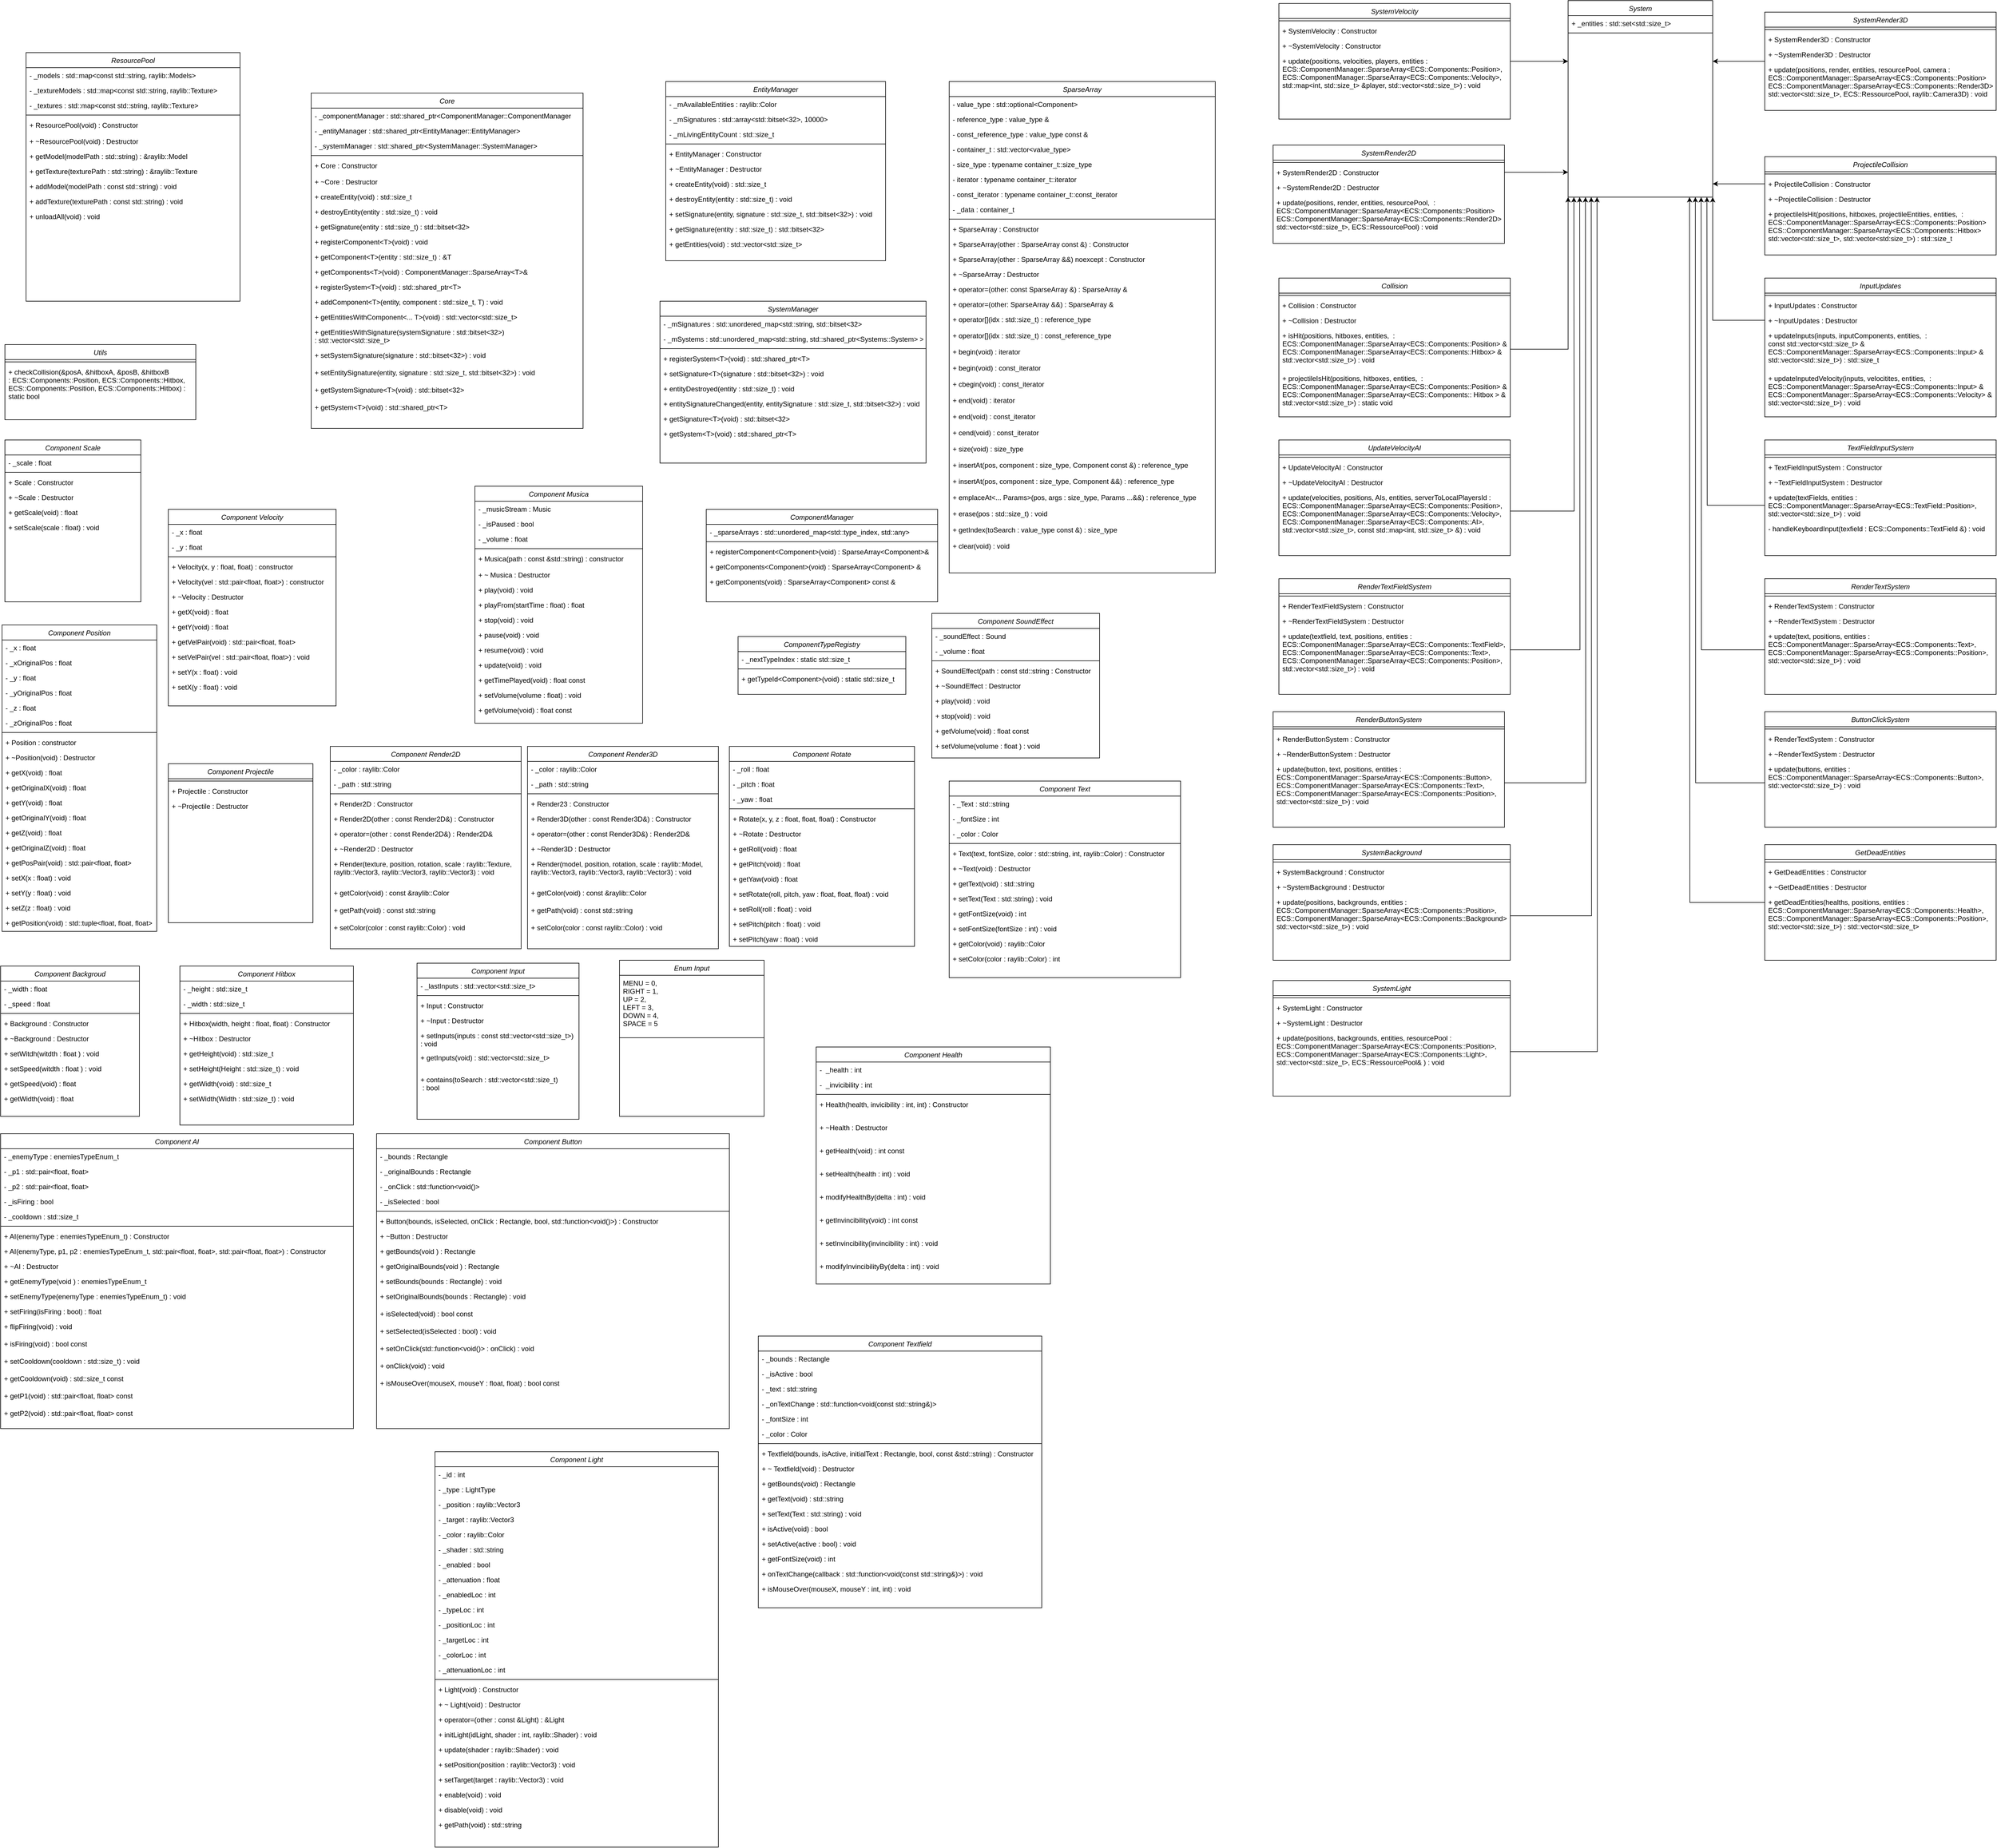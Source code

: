 <mxfile version="24.8.3" pages="4">
  <diagram id="C5RBs43oDa-KdzZeNtuy" name="ECS">
    <mxGraphModel dx="2251" dy="3072" grid="1" gridSize="10" guides="1" tooltips="1" connect="1" arrows="1" fold="1" page="1" pageScale="1" pageWidth="827" pageHeight="1169" math="0" shadow="0">
      <root>
        <mxCell id="WIyWlLk6GJQsqaUBKTNV-0" />
        <mxCell id="WIyWlLk6GJQsqaUBKTNV-1" parent="WIyWlLk6GJQsqaUBKTNV-0" />
        <mxCell id="dg80_g732n-SiZ8jKzdE-33" value="Component Text" style="swimlane;fontStyle=2;align=center;verticalAlign=top;childLayout=stackLayout;horizontal=1;startSize=26;horizontalStack=0;resizeParent=1;resizeLast=0;collapsible=1;marginBottom=0;rounded=0;shadow=0;strokeWidth=1;" parent="WIyWlLk6GJQsqaUBKTNV-1" vertex="1">
          <mxGeometry x="1640" y="190" width="400" height="340" as="geometry">
            <mxRectangle x="230" y="140" width="160" height="26" as="alternateBounds" />
          </mxGeometry>
        </mxCell>
        <mxCell id="dg80_g732n-SiZ8jKzdE-34" value="- _Text : std::string" style="text;align=left;verticalAlign=top;spacingLeft=4;spacingRight=4;overflow=hidden;rotatable=0;points=[[0,0.5],[1,0.5]];portConstraint=eastwest;" parent="dg80_g732n-SiZ8jKzdE-33" vertex="1">
          <mxGeometry y="26" width="400" height="26" as="geometry" />
        </mxCell>
        <mxCell id="dEywcSSB08bqWZJKtNjC-79" value="- _fontSize : int" style="text;align=left;verticalAlign=top;spacingLeft=4;spacingRight=4;overflow=hidden;rotatable=0;points=[[0,0.5],[1,0.5]];portConstraint=eastwest;" vertex="1" parent="dg80_g732n-SiZ8jKzdE-33">
          <mxGeometry y="52" width="400" height="26" as="geometry" />
        </mxCell>
        <mxCell id="dEywcSSB08bqWZJKtNjC-80" value="- _color : Color" style="text;align=left;verticalAlign=top;spacingLeft=4;spacingRight=4;overflow=hidden;rotatable=0;points=[[0,0.5],[1,0.5]];portConstraint=eastwest;" vertex="1" parent="dg80_g732n-SiZ8jKzdE-33">
          <mxGeometry y="78" width="400" height="26" as="geometry" />
        </mxCell>
        <mxCell id="dg80_g732n-SiZ8jKzdE-35" value="" style="line;html=1;strokeWidth=1;align=left;verticalAlign=middle;spacingTop=-1;spacingLeft=3;spacingRight=3;rotatable=0;labelPosition=right;points=[];portConstraint=eastwest;" parent="dg80_g732n-SiZ8jKzdE-33" vertex="1">
          <mxGeometry y="104" width="400" height="8" as="geometry" />
        </mxCell>
        <mxCell id="dEywcSSB08bqWZJKtNjC-81" value="+ Text(text, fontSize, color : std::string, int, raylib::Color) : Constructor" style="text;align=left;verticalAlign=top;spacingLeft=4;spacingRight=4;overflow=hidden;rotatable=0;points=[[0,0.5],[1,0.5]];portConstraint=eastwest;" vertex="1" parent="dg80_g732n-SiZ8jKzdE-33">
          <mxGeometry y="112" width="400" height="26" as="geometry" />
        </mxCell>
        <mxCell id="dEywcSSB08bqWZJKtNjC-82" value="+ ~Text(void) : Destructor" style="text;align=left;verticalAlign=top;spacingLeft=4;spacingRight=4;overflow=hidden;rotatable=0;points=[[0,0.5],[1,0.5]];portConstraint=eastwest;" vertex="1" parent="dg80_g732n-SiZ8jKzdE-33">
          <mxGeometry y="138" width="400" height="26" as="geometry" />
        </mxCell>
        <mxCell id="RfQQwh8-WgGAOcPRMrEU-35" value="+ getText(void) : std::string" style="text;align=left;verticalAlign=top;spacingLeft=4;spacingRight=4;overflow=hidden;rotatable=0;points=[[0,0.5],[1,0.5]];portConstraint=eastwest;" parent="dg80_g732n-SiZ8jKzdE-33" vertex="1">
          <mxGeometry y="164" width="400" height="26" as="geometry" />
        </mxCell>
        <mxCell id="RfQQwh8-WgGAOcPRMrEU-36" value="+ setText(Text : std::string) : void" style="text;align=left;verticalAlign=top;spacingLeft=4;spacingRight=4;overflow=hidden;rotatable=0;points=[[0,0.5],[1,0.5]];portConstraint=eastwest;" parent="dg80_g732n-SiZ8jKzdE-33" vertex="1">
          <mxGeometry y="190" width="400" height="26" as="geometry" />
        </mxCell>
        <mxCell id="dEywcSSB08bqWZJKtNjC-83" value="+ getFontSize(void) : int" style="text;align=left;verticalAlign=top;spacingLeft=4;spacingRight=4;overflow=hidden;rotatable=0;points=[[0,0.5],[1,0.5]];portConstraint=eastwest;" vertex="1" parent="dg80_g732n-SiZ8jKzdE-33">
          <mxGeometry y="216" width="400" height="26" as="geometry" />
        </mxCell>
        <mxCell id="dEywcSSB08bqWZJKtNjC-84" value="+ setFontSize(fontSize : int) : void" style="text;align=left;verticalAlign=top;spacingLeft=4;spacingRight=4;overflow=hidden;rotatable=0;points=[[0,0.5],[1,0.5]];portConstraint=eastwest;" vertex="1" parent="dg80_g732n-SiZ8jKzdE-33">
          <mxGeometry y="242" width="400" height="26" as="geometry" />
        </mxCell>
        <mxCell id="dEywcSSB08bqWZJKtNjC-85" value="+ getColor(void) : raylib::Color" style="text;align=left;verticalAlign=top;spacingLeft=4;spacingRight=4;overflow=hidden;rotatable=0;points=[[0,0.5],[1,0.5]];portConstraint=eastwest;" vertex="1" parent="dg80_g732n-SiZ8jKzdE-33">
          <mxGeometry y="268" width="400" height="26" as="geometry" />
        </mxCell>
        <mxCell id="dEywcSSB08bqWZJKtNjC-86" value="+ setColor(color : raylib::Color) : int" style="text;align=left;verticalAlign=top;spacingLeft=4;spacingRight=4;overflow=hidden;rotatable=0;points=[[0,0.5],[1,0.5]];portConstraint=eastwest;" vertex="1" parent="dg80_g732n-SiZ8jKzdE-33">
          <mxGeometry y="294" width="400" height="26" as="geometry" />
        </mxCell>
        <mxCell id="dg80_g732n-SiZ8jKzdE-45" value="Component Projectile" style="swimlane;fontStyle=2;align=center;verticalAlign=top;childLayout=stackLayout;horizontal=1;startSize=26;horizontalStack=0;resizeParent=1;resizeLast=0;collapsible=1;marginBottom=0;rounded=0;shadow=0;strokeWidth=1;" parent="WIyWlLk6GJQsqaUBKTNV-1" vertex="1">
          <mxGeometry x="290" y="160" width="250" height="275" as="geometry">
            <mxRectangle x="230" y="140" width="160" height="26" as="alternateBounds" />
          </mxGeometry>
        </mxCell>
        <mxCell id="dg80_g732n-SiZ8jKzdE-47" value="" style="line;html=1;strokeWidth=1;align=left;verticalAlign=middle;spacingTop=-1;spacingLeft=3;spacingRight=3;rotatable=0;labelPosition=right;points=[];portConstraint=eastwest;" parent="dg80_g732n-SiZ8jKzdE-45" vertex="1">
          <mxGeometry y="26" width="250" height="8" as="geometry" />
        </mxCell>
        <mxCell id="5C8Mgu6dD55lEWtMiVsK-0" value="+ Projectile : Constructor" style="text;align=left;verticalAlign=top;spacingLeft=4;spacingRight=4;overflow=hidden;rotatable=0;points=[[0,0.5],[1,0.5]];portConstraint=eastwest;" parent="dg80_g732n-SiZ8jKzdE-45" vertex="1">
          <mxGeometry y="34" width="250" height="26" as="geometry" />
        </mxCell>
        <mxCell id="5C8Mgu6dD55lEWtMiVsK-1" value="+ ~Projectile : Destructor" style="text;align=left;verticalAlign=top;spacingLeft=4;spacingRight=4;overflow=hidden;rotatable=0;points=[[0,0.5],[1,0.5]];portConstraint=eastwest;" parent="dg80_g732n-SiZ8jKzdE-45" vertex="1">
          <mxGeometry y="60" width="250" height="26" as="geometry" />
        </mxCell>
        <mxCell id="dg80_g732n-SiZ8jKzdE-51" value="Component Velocity" style="swimlane;fontStyle=2;align=center;verticalAlign=top;childLayout=stackLayout;horizontal=1;startSize=26;horizontalStack=0;resizeParent=1;resizeLast=0;collapsible=1;marginBottom=0;rounded=0;shadow=0;strokeWidth=1;" parent="WIyWlLk6GJQsqaUBKTNV-1" vertex="1">
          <mxGeometry x="290" y="-280" width="290" height="340" as="geometry">
            <mxRectangle x="230" y="140" width="160" height="26" as="alternateBounds" />
          </mxGeometry>
        </mxCell>
        <mxCell id="dg80_g732n-SiZ8jKzdE-52" value="- _x : float" style="text;align=left;verticalAlign=top;spacingLeft=4;spacingRight=4;overflow=hidden;rotatable=0;points=[[0,0.5],[1,0.5]];portConstraint=eastwest;" parent="dg80_g732n-SiZ8jKzdE-51" vertex="1">
          <mxGeometry y="26" width="290" height="26" as="geometry" />
        </mxCell>
        <mxCell id="5C8Mgu6dD55lEWtMiVsK-40" value="- _y : float" style="text;align=left;verticalAlign=top;spacingLeft=4;spacingRight=4;overflow=hidden;rotatable=0;points=[[0,0.5],[1,0.5]];portConstraint=eastwest;" parent="dg80_g732n-SiZ8jKzdE-51" vertex="1">
          <mxGeometry y="52" width="290" height="26" as="geometry" />
        </mxCell>
        <mxCell id="dg80_g732n-SiZ8jKzdE-53" value="" style="line;html=1;strokeWidth=1;align=left;verticalAlign=middle;spacingTop=-1;spacingLeft=3;spacingRight=3;rotatable=0;labelPosition=right;points=[];portConstraint=eastwest;" parent="dg80_g732n-SiZ8jKzdE-51" vertex="1">
          <mxGeometry y="78" width="290" height="8" as="geometry" />
        </mxCell>
        <mxCell id="5C8Mgu6dD55lEWtMiVsK-43" value="+ Velocity(x, y : float, float) : constructor" style="text;align=left;verticalAlign=top;spacingLeft=4;spacingRight=4;overflow=hidden;rotatable=0;points=[[0,0.5],[1,0.5]];portConstraint=eastwest;" parent="dg80_g732n-SiZ8jKzdE-51" vertex="1">
          <mxGeometry y="86" width="290" height="26" as="geometry" />
        </mxCell>
        <mxCell id="5C8Mgu6dD55lEWtMiVsK-44" value="+ Velocity(vel : std::pair&lt;float, float&gt;) : constructor" style="text;align=left;verticalAlign=top;spacingLeft=4;spacingRight=4;overflow=hidden;rotatable=0;points=[[0,0.5],[1,0.5]];portConstraint=eastwest;" parent="dg80_g732n-SiZ8jKzdE-51" vertex="1">
          <mxGeometry y="112" width="290" height="26" as="geometry" />
        </mxCell>
        <mxCell id="5C8Mgu6dD55lEWtMiVsK-45" value="+ ~Velocity : Destructor" style="text;align=left;verticalAlign=top;spacingLeft=4;spacingRight=4;overflow=hidden;rotatable=0;points=[[0,0.5],[1,0.5]];portConstraint=eastwest;" parent="dg80_g732n-SiZ8jKzdE-51" vertex="1">
          <mxGeometry y="138" width="290" height="26" as="geometry" />
        </mxCell>
        <mxCell id="RfQQwh8-WgGAOcPRMrEU-28" value="+ getX(void) : float" style="text;align=left;verticalAlign=top;spacingLeft=4;spacingRight=4;overflow=hidden;rotatable=0;points=[[0,0.5],[1,0.5]];portConstraint=eastwest;" parent="dg80_g732n-SiZ8jKzdE-51" vertex="1">
          <mxGeometry y="164" width="290" height="26" as="geometry" />
        </mxCell>
        <mxCell id="5C8Mgu6dD55lEWtMiVsK-41" value="+ getY(void) : float" style="text;align=left;verticalAlign=top;spacingLeft=4;spacingRight=4;overflow=hidden;rotatable=0;points=[[0,0.5],[1,0.5]];portConstraint=eastwest;" parent="dg80_g732n-SiZ8jKzdE-51" vertex="1">
          <mxGeometry y="190" width="290" height="26" as="geometry" />
        </mxCell>
        <mxCell id="5C8Mgu6dD55lEWtMiVsK-42" value="+ getVelPair(void) : std::pair&lt;float, float&gt;" style="text;align=left;verticalAlign=top;spacingLeft=4;spacingRight=4;overflow=hidden;rotatable=0;points=[[0,0.5],[1,0.5]];portConstraint=eastwest;" parent="dg80_g732n-SiZ8jKzdE-51" vertex="1">
          <mxGeometry y="216" width="290" height="26" as="geometry" />
        </mxCell>
        <mxCell id="RfQQwh8-WgGAOcPRMrEU-29" value="+ setVelPair(vel : std::pair&lt;float, float&gt;) : void" style="text;align=left;verticalAlign=top;spacingLeft=4;spacingRight=4;overflow=hidden;rotatable=0;points=[[0,0.5],[1,0.5]];portConstraint=eastwest;" parent="dg80_g732n-SiZ8jKzdE-51" vertex="1">
          <mxGeometry y="242" width="290" height="26" as="geometry" />
        </mxCell>
        <mxCell id="dEywcSSB08bqWZJKtNjC-77" value="+ setY(x : float) : void" style="text;align=left;verticalAlign=top;spacingLeft=4;spacingRight=4;overflow=hidden;rotatable=0;points=[[0,0.5],[1,0.5]];portConstraint=eastwest;" vertex="1" parent="dg80_g732n-SiZ8jKzdE-51">
          <mxGeometry y="268" width="290" height="26" as="geometry" />
        </mxCell>
        <mxCell id="dEywcSSB08bqWZJKtNjC-78" value="+ setX(y : float) : void" style="text;align=left;verticalAlign=top;spacingLeft=4;spacingRight=4;overflow=hidden;rotatable=0;points=[[0,0.5],[1,0.5]];portConstraint=eastwest;" vertex="1" parent="dg80_g732n-SiZ8jKzdE-51">
          <mxGeometry y="294" width="290" height="26" as="geometry" />
        </mxCell>
        <mxCell id="dg80_g732n-SiZ8jKzdE-54" value="Component Input" style="swimlane;fontStyle=2;align=center;verticalAlign=top;childLayout=stackLayout;horizontal=1;startSize=26;horizontalStack=0;resizeParent=1;resizeLast=0;collapsible=1;marginBottom=0;rounded=0;shadow=0;strokeWidth=1;" parent="WIyWlLk6GJQsqaUBKTNV-1" vertex="1">
          <mxGeometry x="720" y="505" width="280" height="270" as="geometry">
            <mxRectangle x="230" y="140" width="160" height="26" as="alternateBounds" />
          </mxGeometry>
        </mxCell>
        <mxCell id="3WMSXZxI-maQ4MXHyPjK-12" value="- _lastInputs : std::vector&lt;std::size_t&gt;" style="text;align=left;verticalAlign=top;spacingLeft=4;spacingRight=4;overflow=hidden;rotatable=0;points=[[0,0.5],[1,0.5]];portConstraint=eastwest;" parent="dg80_g732n-SiZ8jKzdE-54" vertex="1">
          <mxGeometry y="26" width="280" height="26" as="geometry" />
        </mxCell>
        <mxCell id="dg80_g732n-SiZ8jKzdE-56" value="" style="line;html=1;strokeWidth=1;align=left;verticalAlign=middle;spacingTop=-1;spacingLeft=3;spacingRight=3;rotatable=0;labelPosition=right;points=[];portConstraint=eastwest;" parent="dg80_g732n-SiZ8jKzdE-54" vertex="1">
          <mxGeometry y="52" width="280" height="8" as="geometry" />
        </mxCell>
        <mxCell id="3WMSXZxI-maQ4MXHyPjK-13" value="+ Input : Constructor" style="text;align=left;verticalAlign=top;spacingLeft=4;spacingRight=4;overflow=hidden;rotatable=0;points=[[0,0.5],[1,0.5]];portConstraint=eastwest;" parent="dg80_g732n-SiZ8jKzdE-54" vertex="1">
          <mxGeometry y="60" width="280" height="26" as="geometry" />
        </mxCell>
        <mxCell id="3WMSXZxI-maQ4MXHyPjK-14" value="+ ~Input : Destructor" style="text;align=left;verticalAlign=top;spacingLeft=4;spacingRight=4;overflow=hidden;rotatable=0;points=[[0,0.5],[1,0.5]];portConstraint=eastwest;" parent="dg80_g732n-SiZ8jKzdE-54" vertex="1">
          <mxGeometry y="86" width="280" height="26" as="geometry" />
        </mxCell>
        <mxCell id="3WMSXZxI-maQ4MXHyPjK-15" value="+ setInputs(inputs : const std::vector&lt;std::size_t&gt;)&#xa;: void" style="text;align=left;verticalAlign=top;spacingLeft=4;spacingRight=4;overflow=hidden;rotatable=0;points=[[0,0.5],[1,0.5]];portConstraint=eastwest;" parent="dg80_g732n-SiZ8jKzdE-54" vertex="1">
          <mxGeometry y="112" width="280" height="38" as="geometry" />
        </mxCell>
        <mxCell id="3WMSXZxI-maQ4MXHyPjK-16" value="+ getInputs(void) : std::vector&lt;std::size_t&gt;" style="text;align=left;verticalAlign=top;spacingLeft=4;spacingRight=4;overflow=hidden;rotatable=0;points=[[0,0.5],[1,0.5]];portConstraint=eastwest;" parent="dg80_g732n-SiZ8jKzdE-54" vertex="1">
          <mxGeometry y="150" width="280" height="38" as="geometry" />
        </mxCell>
        <mxCell id="3WMSXZxI-maQ4MXHyPjK-17" value="+ contains(toSearch : std::vector&lt;std::size_t)&#xa; : bool" style="text;align=left;verticalAlign=top;spacingLeft=4;spacingRight=4;overflow=hidden;rotatable=0;points=[[0,0.5],[1,0.5]];portConstraint=eastwest;" parent="dg80_g732n-SiZ8jKzdE-54" vertex="1">
          <mxGeometry y="188" width="280" height="38" as="geometry" />
        </mxCell>
        <mxCell id="dg80_g732n-SiZ8jKzdE-57" value="Component Health" style="swimlane;fontStyle=2;align=center;verticalAlign=top;childLayout=stackLayout;horizontal=1;startSize=26;horizontalStack=0;resizeParent=1;resizeLast=0;collapsible=1;marginBottom=0;rounded=0;shadow=0;strokeWidth=1;" parent="WIyWlLk6GJQsqaUBKTNV-1" vertex="1">
          <mxGeometry x="1410" y="650" width="405" height="410" as="geometry">
            <mxRectangle x="230" y="140" width="160" height="26" as="alternateBounds" />
          </mxGeometry>
        </mxCell>
        <mxCell id="dg80_g732n-SiZ8jKzdE-58" value="-  _health : int" style="text;align=left;verticalAlign=top;spacingLeft=4;spacingRight=4;overflow=hidden;rotatable=0;points=[[0,0.5],[1,0.5]];portConstraint=eastwest;" parent="dg80_g732n-SiZ8jKzdE-57" vertex="1">
          <mxGeometry y="26" width="405" height="26" as="geometry" />
        </mxCell>
        <mxCell id="dEywcSSB08bqWZJKtNjC-44" value="-  _invicibility : int" style="text;align=left;verticalAlign=top;spacingLeft=4;spacingRight=4;overflow=hidden;rotatable=0;points=[[0,0.5],[1,0.5]];portConstraint=eastwest;" vertex="1" parent="dg80_g732n-SiZ8jKzdE-57">
          <mxGeometry y="52" width="405" height="26" as="geometry" />
        </mxCell>
        <mxCell id="dg80_g732n-SiZ8jKzdE-59" value="" style="line;html=1;strokeWidth=1;align=left;verticalAlign=middle;spacingTop=-1;spacingLeft=3;spacingRight=3;rotatable=0;labelPosition=right;points=[];portConstraint=eastwest;" parent="dg80_g732n-SiZ8jKzdE-57" vertex="1">
          <mxGeometry y="78" width="405" height="8" as="geometry" />
        </mxCell>
        <mxCell id="3WMSXZxI-maQ4MXHyPjK-8" value="+ Health(health, invicibility : int, int) : Constructor" style="text;align=left;verticalAlign=top;spacingLeft=4;spacingRight=4;overflow=hidden;rotatable=0;points=[[0,0.5],[1,0.5]];portConstraint=eastwest;" parent="dg80_g732n-SiZ8jKzdE-57" vertex="1">
          <mxGeometry y="86" width="405" height="40" as="geometry" />
        </mxCell>
        <mxCell id="3WMSXZxI-maQ4MXHyPjK-9" value="+ ~Health : Destructor" style="text;align=left;verticalAlign=top;spacingLeft=4;spacingRight=4;overflow=hidden;rotatable=0;points=[[0,0.5],[1,0.5]];portConstraint=eastwest;" parent="dg80_g732n-SiZ8jKzdE-57" vertex="1">
          <mxGeometry y="126" width="405" height="40" as="geometry" />
        </mxCell>
        <mxCell id="RfQQwh8-WgGAOcPRMrEU-2" value="+ getHealth(void) : int const" style="text;align=left;verticalAlign=top;spacingLeft=4;spacingRight=4;overflow=hidden;rotatable=0;points=[[0,0.5],[1,0.5]];portConstraint=eastwest;" parent="dg80_g732n-SiZ8jKzdE-57" vertex="1">
          <mxGeometry y="166" width="405" height="40" as="geometry" />
        </mxCell>
        <mxCell id="RfQQwh8-WgGAOcPRMrEU-3" value="+ setHealth(health : int) : void&#xa;&#xa;" style="text;align=left;verticalAlign=top;spacingLeft=4;spacingRight=4;overflow=hidden;rotatable=0;points=[[0,0.5],[1,0.5]];portConstraint=eastwest;" parent="dg80_g732n-SiZ8jKzdE-57" vertex="1">
          <mxGeometry y="206" width="405" height="40" as="geometry" />
        </mxCell>
        <mxCell id="dEywcSSB08bqWZJKtNjC-46" value="+ modifyHealthBy(delta : int) : void&#xa;&#xa;" style="text;align=left;verticalAlign=top;spacingLeft=4;spacingRight=4;overflow=hidden;rotatable=0;points=[[0,0.5],[1,0.5]];portConstraint=eastwest;" vertex="1" parent="dg80_g732n-SiZ8jKzdE-57">
          <mxGeometry y="246" width="405" height="40" as="geometry" />
        </mxCell>
        <mxCell id="dEywcSSB08bqWZJKtNjC-47" value="+ getInvincibility(void) : int const&#xa;" style="text;align=left;verticalAlign=top;spacingLeft=4;spacingRight=4;overflow=hidden;rotatable=0;points=[[0,0.5],[1,0.5]];portConstraint=eastwest;" vertex="1" parent="dg80_g732n-SiZ8jKzdE-57">
          <mxGeometry y="286" width="405" height="40" as="geometry" />
        </mxCell>
        <mxCell id="dEywcSSB08bqWZJKtNjC-48" value="+ setInvincibility(invincibility : int) : void&#xa;&#xa;" style="text;align=left;verticalAlign=top;spacingLeft=4;spacingRight=4;overflow=hidden;rotatable=0;points=[[0,0.5],[1,0.5]];portConstraint=eastwest;" vertex="1" parent="dg80_g732n-SiZ8jKzdE-57">
          <mxGeometry y="326" width="405" height="40" as="geometry" />
        </mxCell>
        <mxCell id="dEywcSSB08bqWZJKtNjC-49" value="+ modifyInvincibilityBy(delta : int) : void&#xa;&#xa;" style="text;align=left;verticalAlign=top;spacingLeft=4;spacingRight=4;overflow=hidden;rotatable=0;points=[[0,0.5],[1,0.5]];portConstraint=eastwest;" vertex="1" parent="dg80_g732n-SiZ8jKzdE-57">
          <mxGeometry y="366" width="405" height="40" as="geometry" />
        </mxCell>
        <mxCell id="dg80_g732n-SiZ8jKzdE-63" value="Component Position" style="swimlane;fontStyle=2;align=center;verticalAlign=top;childLayout=stackLayout;horizontal=1;startSize=26;horizontalStack=0;resizeParent=1;resizeLast=0;collapsible=1;marginBottom=0;rounded=0;shadow=0;strokeWidth=1;" parent="WIyWlLk6GJQsqaUBKTNV-1" vertex="1">
          <mxGeometry x="2.5" y="-80" width="267.5" height="530" as="geometry">
            <mxRectangle x="230" y="140" width="160" height="26" as="alternateBounds" />
          </mxGeometry>
        </mxCell>
        <mxCell id="dg80_g732n-SiZ8jKzdE-64" value="- _x : float" style="text;align=left;verticalAlign=top;spacingLeft=4;spacingRight=4;overflow=hidden;rotatable=0;points=[[0,0.5],[1,0.5]];portConstraint=eastwest;" parent="dg80_g732n-SiZ8jKzdE-63" vertex="1">
          <mxGeometry y="26" width="267.5" height="26" as="geometry" />
        </mxCell>
        <mxCell id="dEywcSSB08bqWZJKtNjC-57" value="- _xOriginalPos : float" style="text;align=left;verticalAlign=top;spacingLeft=4;spacingRight=4;overflow=hidden;rotatable=0;points=[[0,0.5],[1,0.5]];portConstraint=eastwest;" vertex="1" parent="dg80_g732n-SiZ8jKzdE-63">
          <mxGeometry y="52" width="267.5" height="26" as="geometry" />
        </mxCell>
        <mxCell id="3WMSXZxI-maQ4MXHyPjK-21" value="- _y : float" style="text;align=left;verticalAlign=top;spacingLeft=4;spacingRight=4;overflow=hidden;rotatable=0;points=[[0,0.5],[1,0.5]];portConstraint=eastwest;" parent="dg80_g732n-SiZ8jKzdE-63" vertex="1">
          <mxGeometry y="78" width="267.5" height="26" as="geometry" />
        </mxCell>
        <mxCell id="dEywcSSB08bqWZJKtNjC-58" value="- _yOriginalPos : float" style="text;align=left;verticalAlign=top;spacingLeft=4;spacingRight=4;overflow=hidden;rotatable=0;points=[[0,0.5],[1,0.5]];portConstraint=eastwest;" vertex="1" parent="dg80_g732n-SiZ8jKzdE-63">
          <mxGeometry y="104" width="267.5" height="26" as="geometry" />
        </mxCell>
        <mxCell id="dEywcSSB08bqWZJKtNjC-56" value="- _z : float" style="text;align=left;verticalAlign=top;spacingLeft=4;spacingRight=4;overflow=hidden;rotatable=0;points=[[0,0.5],[1,0.5]];portConstraint=eastwest;" vertex="1" parent="dg80_g732n-SiZ8jKzdE-63">
          <mxGeometry y="130" width="267.5" height="26" as="geometry" />
        </mxCell>
        <mxCell id="dEywcSSB08bqWZJKtNjC-59" value="- _zOriginalPos : float" style="text;align=left;verticalAlign=top;spacingLeft=4;spacingRight=4;overflow=hidden;rotatable=0;points=[[0,0.5],[1,0.5]];portConstraint=eastwest;" vertex="1" parent="dg80_g732n-SiZ8jKzdE-63">
          <mxGeometry y="156" width="267.5" height="26" as="geometry" />
        </mxCell>
        <mxCell id="dg80_g732n-SiZ8jKzdE-65" value="" style="line;html=1;strokeWidth=1;align=left;verticalAlign=middle;spacingTop=-1;spacingLeft=3;spacingRight=3;rotatable=0;labelPosition=right;points=[];portConstraint=eastwest;" parent="dg80_g732n-SiZ8jKzdE-63" vertex="1">
          <mxGeometry y="182" width="267.5" height="8" as="geometry" />
        </mxCell>
        <mxCell id="3WMSXZxI-maQ4MXHyPjK-25" value="+ Position : constructor" style="text;align=left;verticalAlign=top;spacingLeft=4;spacingRight=4;overflow=hidden;rotatable=0;points=[[0,0.5],[1,0.5]];portConstraint=eastwest;" parent="dg80_g732n-SiZ8jKzdE-63" vertex="1">
          <mxGeometry y="190" width="267.5" height="26" as="geometry" />
        </mxCell>
        <mxCell id="RfQQwh8-WgGAOcPRMrEU-30" value="+ ~Position(void) : Destructor" style="text;align=left;verticalAlign=top;spacingLeft=4;spacingRight=4;overflow=hidden;rotatable=0;points=[[0,0.5],[1,0.5]];portConstraint=eastwest;" parent="dg80_g732n-SiZ8jKzdE-63" vertex="1">
          <mxGeometry y="216" width="267.5" height="26" as="geometry" />
        </mxCell>
        <mxCell id="3WMSXZxI-maQ4MXHyPjK-24" value="+ getX(void) : float" style="text;align=left;verticalAlign=top;spacingLeft=4;spacingRight=4;overflow=hidden;rotatable=0;points=[[0,0.5],[1,0.5]];portConstraint=eastwest;" parent="dg80_g732n-SiZ8jKzdE-63" vertex="1">
          <mxGeometry y="242" width="267.5" height="26" as="geometry" />
        </mxCell>
        <mxCell id="dEywcSSB08bqWZJKtNjC-60" value="+ getOriginalX(void) : float" style="text;align=left;verticalAlign=top;spacingLeft=4;spacingRight=4;overflow=hidden;rotatable=0;points=[[0,0.5],[1,0.5]];portConstraint=eastwest;" vertex="1" parent="dg80_g732n-SiZ8jKzdE-63">
          <mxGeometry y="268" width="267.5" height="26" as="geometry" />
        </mxCell>
        <mxCell id="3WMSXZxI-maQ4MXHyPjK-22" value="+ getY(void) : float" style="text;align=left;verticalAlign=top;spacingLeft=4;spacingRight=4;overflow=hidden;rotatable=0;points=[[0,0.5],[1,0.5]];portConstraint=eastwest;" parent="dg80_g732n-SiZ8jKzdE-63" vertex="1">
          <mxGeometry y="294" width="267.5" height="26" as="geometry" />
        </mxCell>
        <mxCell id="dEywcSSB08bqWZJKtNjC-61" value="+ getOriginalY(void) : float" style="text;align=left;verticalAlign=top;spacingLeft=4;spacingRight=4;overflow=hidden;rotatable=0;points=[[0,0.5],[1,0.5]];portConstraint=eastwest;" vertex="1" parent="dg80_g732n-SiZ8jKzdE-63">
          <mxGeometry y="320" width="267.5" height="26" as="geometry" />
        </mxCell>
        <mxCell id="dEywcSSB08bqWZJKtNjC-54" value="+ getZ(void) : float" style="text;align=left;verticalAlign=top;spacingLeft=4;spacingRight=4;overflow=hidden;rotatable=0;points=[[0,0.5],[1,0.5]];portConstraint=eastwest;" vertex="1" parent="dg80_g732n-SiZ8jKzdE-63">
          <mxGeometry y="346" width="267.5" height="26" as="geometry" />
        </mxCell>
        <mxCell id="dEywcSSB08bqWZJKtNjC-62" value="+ getOriginalZ(void) : float" style="text;align=left;verticalAlign=top;spacingLeft=4;spacingRight=4;overflow=hidden;rotatable=0;points=[[0,0.5],[1,0.5]];portConstraint=eastwest;" vertex="1" parent="dg80_g732n-SiZ8jKzdE-63">
          <mxGeometry y="372" width="267.5" height="26" as="geometry" />
        </mxCell>
        <mxCell id="3WMSXZxI-maQ4MXHyPjK-26" value="+ getPosPair(void) : std::pair&lt;float, float&gt;" style="text;align=left;verticalAlign=top;spacingLeft=4;spacingRight=4;overflow=hidden;rotatable=0;points=[[0,0.5],[1,0.5]];portConstraint=eastwest;" parent="dg80_g732n-SiZ8jKzdE-63" vertex="1">
          <mxGeometry y="398" width="267.5" height="26" as="geometry" />
        </mxCell>
        <mxCell id="RfQQwh8-WgGAOcPRMrEU-31" value="+ setX(x : float) : void" style="text;align=left;verticalAlign=top;spacingLeft=4;spacingRight=4;overflow=hidden;rotatable=0;points=[[0,0.5],[1,0.5]];portConstraint=eastwest;" parent="dg80_g732n-SiZ8jKzdE-63" vertex="1">
          <mxGeometry y="424" width="267.5" height="26" as="geometry" />
        </mxCell>
        <mxCell id="3WMSXZxI-maQ4MXHyPjK-23" value="+ setY(y : float) : void" style="text;align=left;verticalAlign=top;spacingLeft=4;spacingRight=4;overflow=hidden;rotatable=0;points=[[0,0.5],[1,0.5]];portConstraint=eastwest;" parent="dg80_g732n-SiZ8jKzdE-63" vertex="1">
          <mxGeometry y="450" width="267.5" height="26" as="geometry" />
        </mxCell>
        <mxCell id="dEywcSSB08bqWZJKtNjC-55" value="+ setZ(z : float) : void" style="text;align=left;verticalAlign=top;spacingLeft=4;spacingRight=4;overflow=hidden;rotatable=0;points=[[0,0.5],[1,0.5]];portConstraint=eastwest;" vertex="1" parent="dg80_g732n-SiZ8jKzdE-63">
          <mxGeometry y="476" width="267.5" height="26" as="geometry" />
        </mxCell>
        <mxCell id="dEywcSSB08bqWZJKtNjC-63" value="+ getPosition(void) : std::tuple&lt;float, float, float&gt;" style="text;align=left;verticalAlign=top;spacingLeft=4;spacingRight=4;overflow=hidden;rotatable=0;points=[[0,0.5],[1,0.5]];portConstraint=eastwest;" vertex="1" parent="dg80_g732n-SiZ8jKzdE-63">
          <mxGeometry y="502" width="267.5" height="26" as="geometry" />
        </mxCell>
        <mxCell id="RfQQwh8-WgGAOcPRMrEU-37" value="Component Hitbox" style="swimlane;fontStyle=2;align=center;verticalAlign=top;childLayout=stackLayout;horizontal=1;startSize=26;horizontalStack=0;resizeParent=1;resizeLast=0;collapsible=1;marginBottom=0;rounded=0;shadow=0;strokeWidth=1;" parent="WIyWlLk6GJQsqaUBKTNV-1" vertex="1">
          <mxGeometry x="310" y="510" width="300" height="275" as="geometry">
            <mxRectangle x="230" y="140" width="160" height="26" as="alternateBounds" />
          </mxGeometry>
        </mxCell>
        <mxCell id="RfQQwh8-WgGAOcPRMrEU-38" value="- _height : std::size_t" style="text;align=left;verticalAlign=top;spacingLeft=4;spacingRight=4;overflow=hidden;rotatable=0;points=[[0,0.5],[1,0.5]];portConstraint=eastwest;" parent="RfQQwh8-WgGAOcPRMrEU-37" vertex="1">
          <mxGeometry y="26" width="300" height="26" as="geometry" />
        </mxCell>
        <mxCell id="RfQQwh8-WgGAOcPRMrEU-40" value="- _width : std::size_t" style="text;align=left;verticalAlign=top;spacingLeft=4;spacingRight=4;overflow=hidden;rotatable=0;points=[[0,0.5],[1,0.5]];portConstraint=eastwest;" parent="RfQQwh8-WgGAOcPRMrEU-37" vertex="1">
          <mxGeometry y="52" width="300" height="26" as="geometry" />
        </mxCell>
        <mxCell id="RfQQwh8-WgGAOcPRMrEU-39" value="" style="line;html=1;strokeWidth=1;align=left;verticalAlign=middle;spacingTop=-1;spacingLeft=3;spacingRight=3;rotatable=0;labelPosition=right;points=[];portConstraint=eastwest;" parent="RfQQwh8-WgGAOcPRMrEU-37" vertex="1">
          <mxGeometry y="78" width="300" height="8" as="geometry" />
        </mxCell>
        <mxCell id="RfQQwh8-WgGAOcPRMrEU-41" value="+ Hitbox(width, height : float, float) : Constructor" style="text;align=left;verticalAlign=top;spacingLeft=4;spacingRight=4;overflow=hidden;rotatable=0;points=[[0,0.5],[1,0.5]];portConstraint=eastwest;" parent="RfQQwh8-WgGAOcPRMrEU-37" vertex="1">
          <mxGeometry y="86" width="300" height="26" as="geometry" />
        </mxCell>
        <mxCell id="3WMSXZxI-maQ4MXHyPjK-11" value="+ ~Hitbox : Destructor" style="text;align=left;verticalAlign=top;spacingLeft=4;spacingRight=4;overflow=hidden;rotatable=0;points=[[0,0.5],[1,0.5]];portConstraint=eastwest;" parent="RfQQwh8-WgGAOcPRMrEU-37" vertex="1">
          <mxGeometry y="112" width="300" height="26" as="geometry" />
        </mxCell>
        <mxCell id="3WMSXZxI-maQ4MXHyPjK-10" value="+ getHeight(void) : std::size_t" style="text;align=left;verticalAlign=top;spacingLeft=4;spacingRight=4;overflow=hidden;rotatable=0;points=[[0,0.5],[1,0.5]];portConstraint=eastwest;" parent="RfQQwh8-WgGAOcPRMrEU-37" vertex="1">
          <mxGeometry y="138" width="300" height="26" as="geometry" />
        </mxCell>
        <mxCell id="RfQQwh8-WgGAOcPRMrEU-42" value="+ setHeight(Height : std::size_t) : void" style="text;align=left;verticalAlign=top;spacingLeft=4;spacingRight=4;overflow=hidden;rotatable=0;points=[[0,0.5],[1,0.5]];portConstraint=eastwest;" parent="RfQQwh8-WgGAOcPRMrEU-37" vertex="1">
          <mxGeometry y="164" width="300" height="26" as="geometry" />
        </mxCell>
        <mxCell id="RfQQwh8-WgGAOcPRMrEU-43" value="+ getWidth(void) : std::size_t" style="text;align=left;verticalAlign=top;spacingLeft=4;spacingRight=4;overflow=hidden;rotatable=0;points=[[0,0.5],[1,0.5]];portConstraint=eastwest;" parent="RfQQwh8-WgGAOcPRMrEU-37" vertex="1">
          <mxGeometry y="190" width="300" height="26" as="geometry" />
        </mxCell>
        <mxCell id="RfQQwh8-WgGAOcPRMrEU-44" value="+ setWidth(Width : std::size_t) : void" style="text;align=left;verticalAlign=top;spacingLeft=4;spacingRight=4;overflow=hidden;rotatable=0;points=[[0,0.5],[1,0.5]];portConstraint=eastwest;" parent="RfQQwh8-WgGAOcPRMrEU-37" vertex="1">
          <mxGeometry y="216" width="300" height="26" as="geometry" />
        </mxCell>
        <mxCell id="RfQQwh8-WgGAOcPRMrEU-48" value="Component Render2D" style="swimlane;fontStyle=2;align=center;verticalAlign=top;childLayout=stackLayout;horizontal=1;startSize=26;horizontalStack=0;resizeParent=1;resizeLast=0;collapsible=1;marginBottom=0;rounded=0;shadow=0;strokeWidth=1;" parent="WIyWlLk6GJQsqaUBKTNV-1" vertex="1">
          <mxGeometry x="570" y="130" width="330" height="350" as="geometry">
            <mxRectangle x="230" y="140" width="160" height="26" as="alternateBounds" />
          </mxGeometry>
        </mxCell>
        <mxCell id="5C8Mgu6dD55lEWtMiVsK-2" value="- _color : raylib::Color" style="text;align=left;verticalAlign=top;spacingLeft=4;spacingRight=4;overflow=hidden;rotatable=0;points=[[0,0.5],[1,0.5]];portConstraint=eastwest;" parent="RfQQwh8-WgGAOcPRMrEU-48" vertex="1">
          <mxGeometry y="26" width="330" height="26" as="geometry" />
        </mxCell>
        <mxCell id="5C8Mgu6dD55lEWtMiVsK-3" value="- _path : std::string" style="text;align=left;verticalAlign=top;spacingLeft=4;spacingRight=4;overflow=hidden;rotatable=0;points=[[0,0.5],[1,0.5]];portConstraint=eastwest;" parent="RfQQwh8-WgGAOcPRMrEU-48" vertex="1">
          <mxGeometry y="52" width="330" height="26" as="geometry" />
        </mxCell>
        <mxCell id="RfQQwh8-WgGAOcPRMrEU-50" value="" style="line;html=1;strokeWidth=1;align=left;verticalAlign=middle;spacingTop=-1;spacingLeft=3;spacingRight=3;rotatable=0;labelPosition=right;points=[];portConstraint=eastwest;" parent="RfQQwh8-WgGAOcPRMrEU-48" vertex="1">
          <mxGeometry y="78" width="330" height="8" as="geometry" />
        </mxCell>
        <mxCell id="RfQQwh8-WgGAOcPRMrEU-51" value="+ Render2D : Constructor" style="text;align=left;verticalAlign=top;spacingLeft=4;spacingRight=4;overflow=hidden;rotatable=0;points=[[0,0.5],[1,0.5]];portConstraint=eastwest;" parent="RfQQwh8-WgGAOcPRMrEU-48" vertex="1">
          <mxGeometry y="86" width="330" height="26" as="geometry" />
        </mxCell>
        <mxCell id="5C8Mgu6dD55lEWtMiVsK-7" value="+ Render2D(other : const Render2D&amp;) : Constructor" style="text;align=left;verticalAlign=top;spacingLeft=4;spacingRight=4;overflow=hidden;rotatable=0;points=[[0,0.5],[1,0.5]];portConstraint=eastwest;" parent="RfQQwh8-WgGAOcPRMrEU-48" vertex="1">
          <mxGeometry y="112" width="330" height="26" as="geometry" />
        </mxCell>
        <mxCell id="5C8Mgu6dD55lEWtMiVsK-6" value="+ operator=(other : const Render2D&amp;) : Render2D&amp;" style="text;align=left;verticalAlign=top;spacingLeft=4;spacingRight=4;overflow=hidden;rotatable=0;points=[[0,0.5],[1,0.5]];portConstraint=eastwest;" parent="RfQQwh8-WgGAOcPRMrEU-48" vertex="1">
          <mxGeometry y="138" width="330" height="26" as="geometry" />
        </mxCell>
        <mxCell id="5C8Mgu6dD55lEWtMiVsK-5" value="+ ~Render2D : Destructor" style="text;align=left;verticalAlign=top;spacingLeft=4;spacingRight=4;overflow=hidden;rotatable=0;points=[[0,0.5],[1,0.5]];portConstraint=eastwest;" parent="RfQQwh8-WgGAOcPRMrEU-48" vertex="1">
          <mxGeometry y="164" width="330" height="26" as="geometry" />
        </mxCell>
        <mxCell id="5C8Mgu6dD55lEWtMiVsK-8" value="+ Render(texture, position, rotation, scale : raylib::Texture, &#xa;raylib::Vector3, raylib::Vector3, raylib::Vector3) : void" style="text;align=left;verticalAlign=top;spacingLeft=4;spacingRight=4;overflow=hidden;rotatable=0;points=[[0,0.5],[1,0.5]];portConstraint=eastwest;" parent="RfQQwh8-WgGAOcPRMrEU-48" vertex="1">
          <mxGeometry y="190" width="330" height="50" as="geometry" />
        </mxCell>
        <mxCell id="5C8Mgu6dD55lEWtMiVsK-9" value="+ getColor(void) : const &amp;raylib::Color" style="text;align=left;verticalAlign=top;spacingLeft=4;spacingRight=4;overflow=hidden;rotatable=0;points=[[0,0.5],[1,0.5]];portConstraint=eastwest;" parent="RfQQwh8-WgGAOcPRMrEU-48" vertex="1">
          <mxGeometry y="240" width="330" height="30" as="geometry" />
        </mxCell>
        <mxCell id="5C8Mgu6dD55lEWtMiVsK-11" value="+ getPath(void) : const std::string" style="text;align=left;verticalAlign=top;spacingLeft=4;spacingRight=4;overflow=hidden;rotatable=0;points=[[0,0.5],[1,0.5]];portConstraint=eastwest;" parent="RfQQwh8-WgGAOcPRMrEU-48" vertex="1">
          <mxGeometry y="270" width="330" height="30" as="geometry" />
        </mxCell>
        <mxCell id="5C8Mgu6dD55lEWtMiVsK-10" value="+ setColor(color : const raylib::Color) : void" style="text;align=left;verticalAlign=top;spacingLeft=4;spacingRight=4;overflow=hidden;rotatable=0;points=[[0,0.5],[1,0.5]];portConstraint=eastwest;" parent="RfQQwh8-WgGAOcPRMrEU-48" vertex="1">
          <mxGeometry y="300" width="330" height="30" as="geometry" />
        </mxCell>
        <mxCell id="a_ASE_JsQil1tVe32K6G-0" value="Component Scale" style="swimlane;fontStyle=2;align=center;verticalAlign=top;childLayout=stackLayout;horizontal=1;startSize=26;horizontalStack=0;resizeParent=1;resizeLast=0;collapsible=1;marginBottom=0;rounded=0;shadow=0;strokeWidth=1;" parent="WIyWlLk6GJQsqaUBKTNV-1" vertex="1">
          <mxGeometry x="7.5" y="-400" width="235" height="280" as="geometry">
            <mxRectangle x="230" y="140" width="160" height="26" as="alternateBounds" />
          </mxGeometry>
        </mxCell>
        <mxCell id="a_ASE_JsQil1tVe32K6G-1" value="- _scale : float" style="text;align=left;verticalAlign=top;spacingLeft=4;spacingRight=4;overflow=hidden;rotatable=0;points=[[0,0.5],[1,0.5]];portConstraint=eastwest;" parent="a_ASE_JsQil1tVe32K6G-0" vertex="1">
          <mxGeometry y="26" width="235" height="26" as="geometry" />
        </mxCell>
        <mxCell id="a_ASE_JsQil1tVe32K6G-2" value="" style="line;html=1;strokeWidth=1;align=left;verticalAlign=middle;spacingTop=-1;spacingLeft=3;spacingRight=3;rotatable=0;labelPosition=right;points=[];portConstraint=eastwest;" parent="a_ASE_JsQil1tVe32K6G-0" vertex="1">
          <mxGeometry y="52" width="235" height="8" as="geometry" />
        </mxCell>
        <mxCell id="5C8Mgu6dD55lEWtMiVsK-37" value="+ Scale : Constructor" style="text;align=left;verticalAlign=top;spacingLeft=4;spacingRight=4;overflow=hidden;rotatable=0;points=[[0,0.5],[1,0.5]];portConstraint=eastwest;" parent="a_ASE_JsQil1tVe32K6G-0" vertex="1">
          <mxGeometry y="60" width="235" height="26" as="geometry" />
        </mxCell>
        <mxCell id="5C8Mgu6dD55lEWtMiVsK-38" value="+ ~Scale : Destructor" style="text;align=left;verticalAlign=top;spacingLeft=4;spacingRight=4;overflow=hidden;rotatable=0;points=[[0,0.5],[1,0.5]];portConstraint=eastwest;" parent="a_ASE_JsQil1tVe32K6G-0" vertex="1">
          <mxGeometry y="86" width="235" height="26" as="geometry" />
        </mxCell>
        <mxCell id="a_ASE_JsQil1tVe32K6G-3" value="+ getScale(void) : float" style="text;align=left;verticalAlign=top;spacingLeft=4;spacingRight=4;overflow=hidden;rotatable=0;points=[[0,0.5],[1,0.5]];portConstraint=eastwest;" parent="a_ASE_JsQil1tVe32K6G-0" vertex="1">
          <mxGeometry y="112" width="235" height="26" as="geometry" />
        </mxCell>
        <mxCell id="a_ASE_JsQil1tVe32K6G-4" value="+ setScale(scale : float) : void" style="text;align=left;verticalAlign=top;spacingLeft=4;spacingRight=4;overflow=hidden;rotatable=0;points=[[0,0.5],[1,0.5]];portConstraint=eastwest;" parent="a_ASE_JsQil1tVe32K6G-0" vertex="1">
          <mxGeometry y="138" width="235" height="26" as="geometry" />
        </mxCell>
        <mxCell id="3WMSXZxI-maQ4MXHyPjK-0" value="Component Backgroud" style="swimlane;fontStyle=2;align=center;verticalAlign=top;childLayout=stackLayout;horizontal=1;startSize=26;horizontalStack=0;resizeParent=1;resizeLast=0;collapsible=1;marginBottom=0;rounded=0;shadow=0;strokeWidth=1;" parent="WIyWlLk6GJQsqaUBKTNV-1" vertex="1">
          <mxGeometry y="510" width="240" height="260" as="geometry">
            <mxRectangle x="230" y="140" width="160" height="26" as="alternateBounds" />
          </mxGeometry>
        </mxCell>
        <mxCell id="JF-P75WyxkmaFqO1BHop-0" value="- _width : float" style="text;align=left;verticalAlign=top;spacingLeft=4;spacingRight=4;overflow=hidden;rotatable=0;points=[[0,0.5],[1,0.5]];portConstraint=eastwest;" parent="3WMSXZxI-maQ4MXHyPjK-0" vertex="1">
          <mxGeometry y="26" width="240" height="26" as="geometry" />
        </mxCell>
        <mxCell id="dEywcSSB08bqWZJKtNjC-0" value="- _speed : float" style="text;align=left;verticalAlign=top;spacingLeft=4;spacingRight=4;overflow=hidden;rotatable=0;points=[[0,0.5],[1,0.5]];portConstraint=eastwest;" vertex="1" parent="3WMSXZxI-maQ4MXHyPjK-0">
          <mxGeometry y="52" width="240" height="26" as="geometry" />
        </mxCell>
        <mxCell id="3WMSXZxI-maQ4MXHyPjK-3" value="" style="line;html=1;strokeWidth=1;align=left;verticalAlign=middle;spacingTop=-1;spacingLeft=3;spacingRight=3;rotatable=0;labelPosition=right;points=[];portConstraint=eastwest;" parent="3WMSXZxI-maQ4MXHyPjK-0" vertex="1">
          <mxGeometry y="78" width="240" height="8" as="geometry" />
        </mxCell>
        <mxCell id="3WMSXZxI-maQ4MXHyPjK-4" value="+ Background : Constructor" style="text;align=left;verticalAlign=top;spacingLeft=4;spacingRight=4;overflow=hidden;rotatable=0;points=[[0,0.5],[1,0.5]];portConstraint=eastwest;" parent="3WMSXZxI-maQ4MXHyPjK-0" vertex="1">
          <mxGeometry y="86" width="240" height="26" as="geometry" />
        </mxCell>
        <mxCell id="3WMSXZxI-maQ4MXHyPjK-5" value="+ ~Background : Destructor" style="text;align=left;verticalAlign=top;spacingLeft=4;spacingRight=4;overflow=hidden;rotatable=0;points=[[0,0.5],[1,0.5]];portConstraint=eastwest;" parent="3WMSXZxI-maQ4MXHyPjK-0" vertex="1">
          <mxGeometry y="112" width="240" height="26" as="geometry" />
        </mxCell>
        <mxCell id="dEywcSSB08bqWZJKtNjC-1" value="+ setWitdh(witdth : float ) : void" style="text;align=left;verticalAlign=top;spacingLeft=4;spacingRight=4;overflow=hidden;rotatable=0;points=[[0,0.5],[1,0.5]];portConstraint=eastwest;" vertex="1" parent="3WMSXZxI-maQ4MXHyPjK-0">
          <mxGeometry y="138" width="240" height="26" as="geometry" />
        </mxCell>
        <mxCell id="dEywcSSB08bqWZJKtNjC-2" value="+ setSpeed(witdth : float ) : void" style="text;align=left;verticalAlign=top;spacingLeft=4;spacingRight=4;overflow=hidden;rotatable=0;points=[[0,0.5],[1,0.5]];portConstraint=eastwest;" vertex="1" parent="3WMSXZxI-maQ4MXHyPjK-0">
          <mxGeometry y="164" width="240" height="26" as="geometry" />
        </mxCell>
        <mxCell id="dEywcSSB08bqWZJKtNjC-3" value="+ getSpeed(void) : float" style="text;align=left;verticalAlign=top;spacingLeft=4;spacingRight=4;overflow=hidden;rotatable=0;points=[[0,0.5],[1,0.5]];portConstraint=eastwest;" vertex="1" parent="3WMSXZxI-maQ4MXHyPjK-0">
          <mxGeometry y="190" width="240" height="26" as="geometry" />
        </mxCell>
        <mxCell id="dEywcSSB08bqWZJKtNjC-4" value="+ getWidth(void) : float" style="text;align=left;verticalAlign=top;spacingLeft=4;spacingRight=4;overflow=hidden;rotatable=0;points=[[0,0.5],[1,0.5]];portConstraint=eastwest;" vertex="1" parent="3WMSXZxI-maQ4MXHyPjK-0">
          <mxGeometry y="216" width="240" height="26" as="geometry" />
        </mxCell>
        <mxCell id="3WMSXZxI-maQ4MXHyPjK-18" value="Enum Input" style="swimlane;fontStyle=2;align=center;verticalAlign=top;childLayout=stackLayout;horizontal=1;startSize=26;horizontalStack=0;resizeParent=1;resizeLast=0;collapsible=1;marginBottom=0;rounded=0;shadow=0;strokeWidth=1;" parent="WIyWlLk6GJQsqaUBKTNV-1" vertex="1">
          <mxGeometry x="1070" y="500" width="250" height="270" as="geometry">
            <mxRectangle x="230" y="140" width="160" height="26" as="alternateBounds" />
          </mxGeometry>
        </mxCell>
        <mxCell id="3WMSXZxI-maQ4MXHyPjK-19" value="MENU = 0,&#xa;RIGHT = 1,&#xa;UP = 2,&#xa;LEFT = 3,&#xa;DOWN = 4,&#xa;SPACE = 5" style="text;align=left;verticalAlign=top;spacingLeft=4;spacingRight=4;overflow=hidden;rotatable=0;points=[[0,0.5],[1,0.5]];portConstraint=eastwest;" parent="3WMSXZxI-maQ4MXHyPjK-18" vertex="1">
          <mxGeometry y="26" width="250" height="104" as="geometry" />
        </mxCell>
        <mxCell id="3WMSXZxI-maQ4MXHyPjK-20" value="" style="line;html=1;strokeWidth=1;align=left;verticalAlign=middle;spacingTop=-1;spacingLeft=3;spacingRight=3;rotatable=0;labelPosition=right;points=[];portConstraint=eastwest;" parent="3WMSXZxI-maQ4MXHyPjK-18" vertex="1">
          <mxGeometry y="130" width="250" height="8" as="geometry" />
        </mxCell>
        <mxCell id="5C8Mgu6dD55lEWtMiVsK-12" value="Component Render3D" style="swimlane;fontStyle=2;align=center;verticalAlign=top;childLayout=stackLayout;horizontal=1;startSize=26;horizontalStack=0;resizeParent=1;resizeLast=0;collapsible=1;marginBottom=0;rounded=0;shadow=0;strokeWidth=1;" parent="WIyWlLk6GJQsqaUBKTNV-1" vertex="1">
          <mxGeometry x="911" y="130" width="330" height="350" as="geometry">
            <mxRectangle x="230" y="140" width="160" height="26" as="alternateBounds" />
          </mxGeometry>
        </mxCell>
        <mxCell id="5C8Mgu6dD55lEWtMiVsK-13" value="- _color : raylib::Color" style="text;align=left;verticalAlign=top;spacingLeft=4;spacingRight=4;overflow=hidden;rotatable=0;points=[[0,0.5],[1,0.5]];portConstraint=eastwest;" parent="5C8Mgu6dD55lEWtMiVsK-12" vertex="1">
          <mxGeometry y="26" width="330" height="26" as="geometry" />
        </mxCell>
        <mxCell id="5C8Mgu6dD55lEWtMiVsK-14" value="- _path : std::string" style="text;align=left;verticalAlign=top;spacingLeft=4;spacingRight=4;overflow=hidden;rotatable=0;points=[[0,0.5],[1,0.5]];portConstraint=eastwest;" parent="5C8Mgu6dD55lEWtMiVsK-12" vertex="1">
          <mxGeometry y="52" width="330" height="26" as="geometry" />
        </mxCell>
        <mxCell id="5C8Mgu6dD55lEWtMiVsK-15" value="" style="line;html=1;strokeWidth=1;align=left;verticalAlign=middle;spacingTop=-1;spacingLeft=3;spacingRight=3;rotatable=0;labelPosition=right;points=[];portConstraint=eastwest;" parent="5C8Mgu6dD55lEWtMiVsK-12" vertex="1">
          <mxGeometry y="78" width="330" height="8" as="geometry" />
        </mxCell>
        <mxCell id="5C8Mgu6dD55lEWtMiVsK-16" value="+ Render23 : Constructor" style="text;align=left;verticalAlign=top;spacingLeft=4;spacingRight=4;overflow=hidden;rotatable=0;points=[[0,0.5],[1,0.5]];portConstraint=eastwest;" parent="5C8Mgu6dD55lEWtMiVsK-12" vertex="1">
          <mxGeometry y="86" width="330" height="26" as="geometry" />
        </mxCell>
        <mxCell id="5C8Mgu6dD55lEWtMiVsK-17" value="+ Render3D(other : const Render3D&amp;) : Constructor" style="text;align=left;verticalAlign=top;spacingLeft=4;spacingRight=4;overflow=hidden;rotatable=0;points=[[0,0.5],[1,0.5]];portConstraint=eastwest;" parent="5C8Mgu6dD55lEWtMiVsK-12" vertex="1">
          <mxGeometry y="112" width="330" height="26" as="geometry" />
        </mxCell>
        <mxCell id="5C8Mgu6dD55lEWtMiVsK-18" value="+ operator=(other : const Render3D&amp;) : Render2D&amp;" style="text;align=left;verticalAlign=top;spacingLeft=4;spacingRight=4;overflow=hidden;rotatable=0;points=[[0,0.5],[1,0.5]];portConstraint=eastwest;" parent="5C8Mgu6dD55lEWtMiVsK-12" vertex="1">
          <mxGeometry y="138" width="330" height="26" as="geometry" />
        </mxCell>
        <mxCell id="5C8Mgu6dD55lEWtMiVsK-19" value="+ ~Render3D : Destructor" style="text;align=left;verticalAlign=top;spacingLeft=4;spacingRight=4;overflow=hidden;rotatable=0;points=[[0,0.5],[1,0.5]];portConstraint=eastwest;" parent="5C8Mgu6dD55lEWtMiVsK-12" vertex="1">
          <mxGeometry y="164" width="330" height="26" as="geometry" />
        </mxCell>
        <mxCell id="5C8Mgu6dD55lEWtMiVsK-20" value="+ Render(model, position, rotation, scale : raylib::Model, &#xa;raylib::Vector3, raylib::Vector3, raylib::Vector3) : void" style="text;align=left;verticalAlign=top;spacingLeft=4;spacingRight=4;overflow=hidden;rotatable=0;points=[[0,0.5],[1,0.5]];portConstraint=eastwest;" parent="5C8Mgu6dD55lEWtMiVsK-12" vertex="1">
          <mxGeometry y="190" width="330" height="50" as="geometry" />
        </mxCell>
        <mxCell id="5C8Mgu6dD55lEWtMiVsK-21" value="+ getColor(void) : const &amp;raylib::Color" style="text;align=left;verticalAlign=top;spacingLeft=4;spacingRight=4;overflow=hidden;rotatable=0;points=[[0,0.5],[1,0.5]];portConstraint=eastwest;" parent="5C8Mgu6dD55lEWtMiVsK-12" vertex="1">
          <mxGeometry y="240" width="330" height="30" as="geometry" />
        </mxCell>
        <mxCell id="5C8Mgu6dD55lEWtMiVsK-22" value="+ getPath(void) : const std::string" style="text;align=left;verticalAlign=top;spacingLeft=4;spacingRight=4;overflow=hidden;rotatable=0;points=[[0,0.5],[1,0.5]];portConstraint=eastwest;" parent="5C8Mgu6dD55lEWtMiVsK-12" vertex="1">
          <mxGeometry y="270" width="330" height="30" as="geometry" />
        </mxCell>
        <mxCell id="5C8Mgu6dD55lEWtMiVsK-23" value="+ setColor(color : const raylib::Color) : void" style="text;align=left;verticalAlign=top;spacingLeft=4;spacingRight=4;overflow=hidden;rotatable=0;points=[[0,0.5],[1,0.5]];portConstraint=eastwest;" parent="5C8Mgu6dD55lEWtMiVsK-12" vertex="1">
          <mxGeometry y="300" width="330" height="30" as="geometry" />
        </mxCell>
        <mxCell id="5C8Mgu6dD55lEWtMiVsK-24" value="Component Rotate" style="swimlane;fontStyle=2;align=center;verticalAlign=top;childLayout=stackLayout;horizontal=1;startSize=26;horizontalStack=0;resizeParent=1;resizeLast=0;collapsible=1;marginBottom=0;rounded=0;shadow=0;strokeWidth=1;" parent="WIyWlLk6GJQsqaUBKTNV-1" vertex="1">
          <mxGeometry x="1260" y="130" width="320" height="346" as="geometry">
            <mxRectangle x="230" y="140" width="160" height="26" as="alternateBounds" />
          </mxGeometry>
        </mxCell>
        <mxCell id="5C8Mgu6dD55lEWtMiVsK-25" value="- _roll : float" style="text;align=left;verticalAlign=top;spacingLeft=4;spacingRight=4;overflow=hidden;rotatable=0;points=[[0,0.5],[1,0.5]];portConstraint=eastwest;" parent="5C8Mgu6dD55lEWtMiVsK-24" vertex="1">
          <mxGeometry y="26" width="320" height="26" as="geometry" />
        </mxCell>
        <mxCell id="5C8Mgu6dD55lEWtMiVsK-26" value="- _pitch : float" style="text;align=left;verticalAlign=top;spacingLeft=4;spacingRight=4;overflow=hidden;rotatable=0;points=[[0,0.5],[1,0.5]];portConstraint=eastwest;" parent="5C8Mgu6dD55lEWtMiVsK-24" vertex="1">
          <mxGeometry y="52" width="320" height="26" as="geometry" />
        </mxCell>
        <mxCell id="5C8Mgu6dD55lEWtMiVsK-32" value="- _yaw : float" style="text;align=left;verticalAlign=top;spacingLeft=4;spacingRight=4;overflow=hidden;rotatable=0;points=[[0,0.5],[1,0.5]];portConstraint=eastwest;" parent="5C8Mgu6dD55lEWtMiVsK-24" vertex="1">
          <mxGeometry y="78" width="320" height="26" as="geometry" />
        </mxCell>
        <mxCell id="5C8Mgu6dD55lEWtMiVsK-27" value="" style="line;html=1;strokeWidth=1;align=left;verticalAlign=middle;spacingTop=-1;spacingLeft=3;spacingRight=3;rotatable=0;labelPosition=right;points=[];portConstraint=eastwest;" parent="5C8Mgu6dD55lEWtMiVsK-24" vertex="1">
          <mxGeometry y="104" width="320" height="8" as="geometry" />
        </mxCell>
        <mxCell id="dEywcSSB08bqWZJKtNjC-65" value="+ Rotate(x, y, z : float, float, float) : Constructor" style="text;align=left;verticalAlign=top;spacingLeft=4;spacingRight=4;overflow=hidden;rotatable=0;points=[[0,0.5],[1,0.5]];portConstraint=eastwest;" vertex="1" parent="5C8Mgu6dD55lEWtMiVsK-24">
          <mxGeometry y="112" width="320" height="26" as="geometry" />
        </mxCell>
        <mxCell id="dEywcSSB08bqWZJKtNjC-66" value="+ ~Rotate : Destructor" style="text;align=left;verticalAlign=top;spacingLeft=4;spacingRight=4;overflow=hidden;rotatable=0;points=[[0,0.5],[1,0.5]];portConstraint=eastwest;" vertex="1" parent="5C8Mgu6dD55lEWtMiVsK-24">
          <mxGeometry y="138" width="320" height="26" as="geometry" />
        </mxCell>
        <mxCell id="5C8Mgu6dD55lEWtMiVsK-28" value="+ getRoll(void) : float" style="text;align=left;verticalAlign=top;spacingLeft=4;spacingRight=4;overflow=hidden;rotatable=0;points=[[0,0.5],[1,0.5]];portConstraint=eastwest;" parent="5C8Mgu6dD55lEWtMiVsK-24" vertex="1">
          <mxGeometry y="164" width="320" height="26" as="geometry" />
        </mxCell>
        <mxCell id="5C8Mgu6dD55lEWtMiVsK-33" value="+ getPitch(void) : float" style="text;align=left;verticalAlign=top;spacingLeft=4;spacingRight=4;overflow=hidden;rotatable=0;points=[[0,0.5],[1,0.5]];portConstraint=eastwest;" parent="5C8Mgu6dD55lEWtMiVsK-24" vertex="1">
          <mxGeometry y="190" width="320" height="26" as="geometry" />
        </mxCell>
        <mxCell id="5C8Mgu6dD55lEWtMiVsK-34" value="+ getYaw(void) : float" style="text;align=left;verticalAlign=top;spacingLeft=4;spacingRight=4;overflow=hidden;rotatable=0;points=[[0,0.5],[1,0.5]];portConstraint=eastwest;" parent="5C8Mgu6dD55lEWtMiVsK-24" vertex="1">
          <mxGeometry y="216" width="320" height="26" as="geometry" />
        </mxCell>
        <mxCell id="5C8Mgu6dD55lEWtMiVsK-29" value="+ setRotate(roll, pitch, yaw : float, float, float) : void" style="text;align=left;verticalAlign=top;spacingLeft=4;spacingRight=4;overflow=hidden;rotatable=0;points=[[0,0.5],[1,0.5]];portConstraint=eastwest;" parent="5C8Mgu6dD55lEWtMiVsK-24" vertex="1">
          <mxGeometry y="242" width="320" height="26" as="geometry" />
        </mxCell>
        <mxCell id="5C8Mgu6dD55lEWtMiVsK-35" value="+ setRoll(roll : float) : void" style="text;align=left;verticalAlign=top;spacingLeft=4;spacingRight=4;overflow=hidden;rotatable=0;points=[[0,0.5],[1,0.5]];portConstraint=eastwest;" parent="5C8Mgu6dD55lEWtMiVsK-24" vertex="1">
          <mxGeometry y="268" width="320" height="26" as="geometry" />
        </mxCell>
        <mxCell id="5C8Mgu6dD55lEWtMiVsK-36" value="+ setPitch(pitch : float) : void" style="text;align=left;verticalAlign=top;spacingLeft=4;spacingRight=4;overflow=hidden;rotatable=0;points=[[0,0.5],[1,0.5]];portConstraint=eastwest;" parent="5C8Mgu6dD55lEWtMiVsK-24" vertex="1">
          <mxGeometry y="294" width="320" height="26" as="geometry" />
        </mxCell>
        <mxCell id="dEywcSSB08bqWZJKtNjC-64" value="+ setPitch(yaw : float) : void" style="text;align=left;verticalAlign=top;spacingLeft=4;spacingRight=4;overflow=hidden;rotatable=0;points=[[0,0.5],[1,0.5]];portConstraint=eastwest;" vertex="1" parent="5C8Mgu6dD55lEWtMiVsK-24">
          <mxGeometry y="320" width="320" height="26" as="geometry" />
        </mxCell>
        <mxCell id="5C8Mgu6dD55lEWtMiVsK-46" value="Component Musica" style="swimlane;fontStyle=2;align=center;verticalAlign=top;childLayout=stackLayout;horizontal=1;startSize=26;horizontalStack=0;resizeParent=1;resizeLast=0;collapsible=1;marginBottom=0;rounded=0;shadow=0;strokeWidth=1;" parent="WIyWlLk6GJQsqaUBKTNV-1" vertex="1">
          <mxGeometry x="820" y="-320" width="290" height="410" as="geometry">
            <mxRectangle x="230" y="140" width="160" height="26" as="alternateBounds" />
          </mxGeometry>
        </mxCell>
        <mxCell id="5C8Mgu6dD55lEWtMiVsK-47" value="- _musicStream : Music" style="text;align=left;verticalAlign=top;spacingLeft=4;spacingRight=4;overflow=hidden;rotatable=0;points=[[0,0.5],[1,0.5]];portConstraint=eastwest;" parent="5C8Mgu6dD55lEWtMiVsK-46" vertex="1">
          <mxGeometry y="26" width="290" height="26" as="geometry" />
        </mxCell>
        <mxCell id="5C8Mgu6dD55lEWtMiVsK-48" value="- _isPaused : bool" style="text;align=left;verticalAlign=top;spacingLeft=4;spacingRight=4;overflow=hidden;rotatable=0;points=[[0,0.5],[1,0.5]];portConstraint=eastwest;" parent="5C8Mgu6dD55lEWtMiVsK-46" vertex="1">
          <mxGeometry y="52" width="290" height="26" as="geometry" />
        </mxCell>
        <mxCell id="5C8Mgu6dD55lEWtMiVsK-57" value="- _volume : float" style="text;align=left;verticalAlign=top;spacingLeft=4;spacingRight=4;overflow=hidden;rotatable=0;points=[[0,0.5],[1,0.5]];portConstraint=eastwest;" parent="5C8Mgu6dD55lEWtMiVsK-46" vertex="1">
          <mxGeometry y="78" width="290" height="26" as="geometry" />
        </mxCell>
        <mxCell id="5C8Mgu6dD55lEWtMiVsK-49" value="" style="line;html=1;strokeWidth=1;align=left;verticalAlign=middle;spacingTop=-1;spacingLeft=3;spacingRight=3;rotatable=0;labelPosition=right;points=[];portConstraint=eastwest;" parent="5C8Mgu6dD55lEWtMiVsK-46" vertex="1">
          <mxGeometry y="104" width="290" height="8" as="geometry" />
        </mxCell>
        <mxCell id="5C8Mgu6dD55lEWtMiVsK-50" value="+ Musica(path : const &amp;std::string) : constructor" style="text;align=left;verticalAlign=top;spacingLeft=4;spacingRight=4;overflow=hidden;rotatable=0;points=[[0,0.5],[1,0.5]];portConstraint=eastwest;" parent="5C8Mgu6dD55lEWtMiVsK-46" vertex="1">
          <mxGeometry y="112" width="290" height="28" as="geometry" />
        </mxCell>
        <mxCell id="5C8Mgu6dD55lEWtMiVsK-58" value="+ ~ Musica : Destructor" style="text;align=left;verticalAlign=top;spacingLeft=4;spacingRight=4;overflow=hidden;rotatable=0;points=[[0,0.5],[1,0.5]];portConstraint=eastwest;" parent="5C8Mgu6dD55lEWtMiVsK-46" vertex="1">
          <mxGeometry y="140" width="290" height="26" as="geometry" />
        </mxCell>
        <mxCell id="5C8Mgu6dD55lEWtMiVsK-51" value="+ play(void) : void" style="text;align=left;verticalAlign=top;spacingLeft=4;spacingRight=4;overflow=hidden;rotatable=0;points=[[0,0.5],[1,0.5]];portConstraint=eastwest;" parent="5C8Mgu6dD55lEWtMiVsK-46" vertex="1">
          <mxGeometry y="166" width="290" height="26" as="geometry" />
        </mxCell>
        <mxCell id="5C8Mgu6dD55lEWtMiVsK-52" value="+ playFrom(startTime : float) : float" style="text;align=left;verticalAlign=top;spacingLeft=4;spacingRight=4;overflow=hidden;rotatable=0;points=[[0,0.5],[1,0.5]];portConstraint=eastwest;" parent="5C8Mgu6dD55lEWtMiVsK-46" vertex="1">
          <mxGeometry y="192" width="290" height="26" as="geometry" />
        </mxCell>
        <mxCell id="5C8Mgu6dD55lEWtMiVsK-53" value="+ stop(void) : void" style="text;align=left;verticalAlign=top;spacingLeft=4;spacingRight=4;overflow=hidden;rotatable=0;points=[[0,0.5],[1,0.5]];portConstraint=eastwest;" parent="5C8Mgu6dD55lEWtMiVsK-46" vertex="1">
          <mxGeometry y="218" width="290" height="26" as="geometry" />
        </mxCell>
        <mxCell id="5C8Mgu6dD55lEWtMiVsK-54" value="+ pause(void) : void" style="text;align=left;verticalAlign=top;spacingLeft=4;spacingRight=4;overflow=hidden;rotatable=0;points=[[0,0.5],[1,0.5]];portConstraint=eastwest;" parent="5C8Mgu6dD55lEWtMiVsK-46" vertex="1">
          <mxGeometry y="244" width="290" height="26" as="geometry" />
        </mxCell>
        <mxCell id="5C8Mgu6dD55lEWtMiVsK-55" value="+ resume(void) : void" style="text;align=left;verticalAlign=top;spacingLeft=4;spacingRight=4;overflow=hidden;rotatable=0;points=[[0,0.5],[1,0.5]];portConstraint=eastwest;" parent="5C8Mgu6dD55lEWtMiVsK-46" vertex="1">
          <mxGeometry y="270" width="290" height="26" as="geometry" />
        </mxCell>
        <mxCell id="5C8Mgu6dD55lEWtMiVsK-56" value="+ update(void) : void" style="text;align=left;verticalAlign=top;spacingLeft=4;spacingRight=4;overflow=hidden;rotatable=0;points=[[0,0.5],[1,0.5]];portConstraint=eastwest;" parent="5C8Mgu6dD55lEWtMiVsK-46" vertex="1">
          <mxGeometry y="296" width="290" height="26" as="geometry" />
        </mxCell>
        <mxCell id="dEywcSSB08bqWZJKtNjC-50" value="+ getTimePlayed(void) : float const" style="text;align=left;verticalAlign=top;spacingLeft=4;spacingRight=4;overflow=hidden;rotatable=0;points=[[0,0.5],[1,0.5]];portConstraint=eastwest;" vertex="1" parent="5C8Mgu6dD55lEWtMiVsK-46">
          <mxGeometry y="322" width="290" height="26" as="geometry" />
        </mxCell>
        <mxCell id="dEywcSSB08bqWZJKtNjC-51" value="+ setVolume(volume : float) : void" style="text;align=left;verticalAlign=top;spacingLeft=4;spacingRight=4;overflow=hidden;rotatable=0;points=[[0,0.5],[1,0.5]];portConstraint=eastwest;" vertex="1" parent="5C8Mgu6dD55lEWtMiVsK-46">
          <mxGeometry y="348" width="290" height="26" as="geometry" />
        </mxCell>
        <mxCell id="dEywcSSB08bqWZJKtNjC-52" value="+ getVolume(void) : float const" style="text;align=left;verticalAlign=top;spacingLeft=4;spacingRight=4;overflow=hidden;rotatable=0;points=[[0,0.5],[1,0.5]];portConstraint=eastwest;" vertex="1" parent="5C8Mgu6dD55lEWtMiVsK-46">
          <mxGeometry y="374" width="290" height="26" as="geometry" />
        </mxCell>
        <mxCell id="poZoN8kQUyQc4HhDRA4U-5" value="ResourcePool" style="swimlane;fontStyle=2;align=center;verticalAlign=top;childLayout=stackLayout;horizontal=1;startSize=26;horizontalStack=0;resizeParent=1;resizeLast=0;collapsible=1;marginBottom=0;rounded=0;shadow=0;strokeWidth=1;" parent="WIyWlLk6GJQsqaUBKTNV-1" vertex="1">
          <mxGeometry x="44" y="-1070" width="370" height="430" as="geometry">
            <mxRectangle x="230" y="140" width="160" height="26" as="alternateBounds" />
          </mxGeometry>
        </mxCell>
        <mxCell id="poZoN8kQUyQc4HhDRA4U-6" value="- _models : std::map&lt;const std::string, raylib::Models&gt;" style="text;align=left;verticalAlign=top;spacingLeft=4;spacingRight=4;overflow=hidden;rotatable=0;points=[[0,0.5],[1,0.5]];portConstraint=eastwest;" parent="poZoN8kQUyQc4HhDRA4U-5" vertex="1">
          <mxGeometry y="26" width="370" height="26" as="geometry" />
        </mxCell>
        <mxCell id="poZoN8kQUyQc4HhDRA4U-7" value="- _textureModels : std::map&lt;const std::string, raylib::Texture&gt;" style="text;align=left;verticalAlign=top;spacingLeft=4;spacingRight=4;overflow=hidden;rotatable=0;points=[[0,0.5],[1,0.5]];portConstraint=eastwest;" parent="poZoN8kQUyQc4HhDRA4U-5" vertex="1">
          <mxGeometry y="52" width="370" height="26" as="geometry" />
        </mxCell>
        <mxCell id="poZoN8kQUyQc4HhDRA4U-8" value="- _textures : std::map&lt;const std::string, raylib::Texture&gt;" style="text;align=left;verticalAlign=top;spacingLeft=4;spacingRight=4;overflow=hidden;rotatable=0;points=[[0,0.5],[1,0.5]];portConstraint=eastwest;" parent="poZoN8kQUyQc4HhDRA4U-5" vertex="1">
          <mxGeometry y="78" width="370" height="26" as="geometry" />
        </mxCell>
        <mxCell id="poZoN8kQUyQc4HhDRA4U-14" value="" style="line;html=1;strokeWidth=1;align=left;verticalAlign=middle;spacingTop=-1;spacingLeft=3;spacingRight=3;rotatable=0;labelPosition=right;points=[];portConstraint=eastwest;" parent="poZoN8kQUyQc4HhDRA4U-5" vertex="1">
          <mxGeometry y="104" width="370" height="8" as="geometry" />
        </mxCell>
        <mxCell id="poZoN8kQUyQc4HhDRA4U-15" value="+ ResourcePool(void) : Constructor" style="text;align=left;verticalAlign=top;spacingLeft=4;spacingRight=4;overflow=hidden;rotatable=0;points=[[0,0.5],[1,0.5]];portConstraint=eastwest;" parent="poZoN8kQUyQc4HhDRA4U-5" vertex="1">
          <mxGeometry y="112" width="370" height="28" as="geometry" />
        </mxCell>
        <mxCell id="poZoN8kQUyQc4HhDRA4U-16" value="+ ~ResourcePool(void) : Destructor" style="text;align=left;verticalAlign=top;spacingLeft=4;spacingRight=4;overflow=hidden;rotatable=0;points=[[0,0.5],[1,0.5]];portConstraint=eastwest;" parent="poZoN8kQUyQc4HhDRA4U-5" vertex="1">
          <mxGeometry y="140" width="370" height="26" as="geometry" />
        </mxCell>
        <mxCell id="poZoN8kQUyQc4HhDRA4U-18" value="+ getModel(modelPath : std::string) : &amp;raylib::Model" style="text;align=left;verticalAlign=top;spacingLeft=4;spacingRight=4;overflow=hidden;rotatable=0;points=[[0,0.5],[1,0.5]];portConstraint=eastwest;" parent="poZoN8kQUyQc4HhDRA4U-5" vertex="1">
          <mxGeometry y="166" width="370" height="26" as="geometry" />
        </mxCell>
        <mxCell id="poZoN8kQUyQc4HhDRA4U-20" value="+ getTexture(texturePath : std::string) : &amp;raylib::Texture" style="text;align=left;verticalAlign=top;spacingLeft=4;spacingRight=4;overflow=hidden;rotatable=0;points=[[0,0.5],[1,0.5]];portConstraint=eastwest;" parent="poZoN8kQUyQc4HhDRA4U-5" vertex="1">
          <mxGeometry y="192" width="370" height="26" as="geometry" />
        </mxCell>
        <mxCell id="poZoN8kQUyQc4HhDRA4U-19" value="+ addModel(modelPath : const std::string) : void" style="text;align=left;verticalAlign=top;spacingLeft=4;spacingRight=4;overflow=hidden;rotatable=0;points=[[0,0.5],[1,0.5]];portConstraint=eastwest;" parent="poZoN8kQUyQc4HhDRA4U-5" vertex="1">
          <mxGeometry y="218" width="370" height="26" as="geometry" />
        </mxCell>
        <mxCell id="poZoN8kQUyQc4HhDRA4U-21" value="+ addTexture(texturePath : const std::string) : void" style="text;align=left;verticalAlign=top;spacingLeft=4;spacingRight=4;overflow=hidden;rotatable=0;points=[[0,0.5],[1,0.5]];portConstraint=eastwest;" parent="poZoN8kQUyQc4HhDRA4U-5" vertex="1">
          <mxGeometry y="244" width="370" height="26" as="geometry" />
        </mxCell>
        <mxCell id="poZoN8kQUyQc4HhDRA4U-22" value="+ unloadAll(void) : void" style="text;align=left;verticalAlign=top;spacingLeft=4;spacingRight=4;overflow=hidden;rotatable=0;points=[[0,0.5],[1,0.5]];portConstraint=eastwest;" parent="poZoN8kQUyQc4HhDRA4U-5" vertex="1">
          <mxGeometry y="270" width="370" height="26" as="geometry" />
        </mxCell>
        <mxCell id="poZoN8kQUyQc4HhDRA4U-23" value="Core" style="swimlane;fontStyle=2;align=center;verticalAlign=top;childLayout=stackLayout;horizontal=1;startSize=26;horizontalStack=0;resizeParent=1;resizeLast=0;collapsible=1;marginBottom=0;rounded=0;shadow=0;strokeWidth=1;" parent="WIyWlLk6GJQsqaUBKTNV-1" vertex="1">
          <mxGeometry x="537" y="-1000" width="470" height="580" as="geometry">
            <mxRectangle x="230" y="140" width="160" height="26" as="alternateBounds" />
          </mxGeometry>
        </mxCell>
        <mxCell id="poZoN8kQUyQc4HhDRA4U-24" value="- _componentManager : std::shared_ptr&lt;ComponentManager::ComponentManager" style="text;align=left;verticalAlign=top;spacingLeft=4;spacingRight=4;overflow=hidden;rotatable=0;points=[[0,0.5],[1,0.5]];portConstraint=eastwest;" parent="poZoN8kQUyQc4HhDRA4U-23" vertex="1">
          <mxGeometry y="26" width="470" height="26" as="geometry" />
        </mxCell>
        <mxCell id="poZoN8kQUyQc4HhDRA4U-25" value="- _entityManager : std::shared_ptr&lt;EntityManager::EntityManager&gt;" style="text;align=left;verticalAlign=top;spacingLeft=4;spacingRight=4;overflow=hidden;rotatable=0;points=[[0,0.5],[1,0.5]];portConstraint=eastwest;" parent="poZoN8kQUyQc4HhDRA4U-23" vertex="1">
          <mxGeometry y="52" width="470" height="26" as="geometry" />
        </mxCell>
        <mxCell id="poZoN8kQUyQc4HhDRA4U-26" value="- _systemManager : std::shared_ptr&lt;SystemManager::SystemManager&gt;" style="text;align=left;verticalAlign=top;spacingLeft=4;spacingRight=4;overflow=hidden;rotatable=0;points=[[0,0.5],[1,0.5]];portConstraint=eastwest;" parent="poZoN8kQUyQc4HhDRA4U-23" vertex="1">
          <mxGeometry y="78" width="470" height="26" as="geometry" />
        </mxCell>
        <mxCell id="poZoN8kQUyQc4HhDRA4U-28" value="" style="line;html=1;strokeWidth=1;align=left;verticalAlign=middle;spacingTop=-1;spacingLeft=3;spacingRight=3;rotatable=0;labelPosition=right;points=[];portConstraint=eastwest;" parent="poZoN8kQUyQc4HhDRA4U-23" vertex="1">
          <mxGeometry y="104" width="470" height="8" as="geometry" />
        </mxCell>
        <mxCell id="poZoN8kQUyQc4HhDRA4U-29" value="+ Core : Constructor" style="text;align=left;verticalAlign=top;spacingLeft=4;spacingRight=4;overflow=hidden;rotatable=0;points=[[0,0.5],[1,0.5]];portConstraint=eastwest;" parent="poZoN8kQUyQc4HhDRA4U-23" vertex="1">
          <mxGeometry y="112" width="470" height="28" as="geometry" />
        </mxCell>
        <mxCell id="poZoN8kQUyQc4HhDRA4U-30" value="+ ~Core : Destructor" style="text;align=left;verticalAlign=top;spacingLeft=4;spacingRight=4;overflow=hidden;rotatable=0;points=[[0,0.5],[1,0.5]];portConstraint=eastwest;" parent="poZoN8kQUyQc4HhDRA4U-23" vertex="1">
          <mxGeometry y="140" width="470" height="26" as="geometry" />
        </mxCell>
        <mxCell id="poZoN8kQUyQc4HhDRA4U-31" value="+ createEntity(void) : std::size_t" style="text;align=left;verticalAlign=top;spacingLeft=4;spacingRight=4;overflow=hidden;rotatable=0;points=[[0,0.5],[1,0.5]];portConstraint=eastwest;" parent="poZoN8kQUyQc4HhDRA4U-23" vertex="1">
          <mxGeometry y="166" width="470" height="26" as="geometry" />
        </mxCell>
        <mxCell id="poZoN8kQUyQc4HhDRA4U-32" value="+ destroyEntity(entity : std::size_t) : void" style="text;align=left;verticalAlign=top;spacingLeft=4;spacingRight=4;overflow=hidden;rotatable=0;points=[[0,0.5],[1,0.5]];portConstraint=eastwest;" parent="poZoN8kQUyQc4HhDRA4U-23" vertex="1">
          <mxGeometry y="192" width="470" height="26" as="geometry" />
        </mxCell>
        <mxCell id="poZoN8kQUyQc4HhDRA4U-33" value="+ getSignature(entity : std::size_t) : std::bitset&lt;32&gt;" style="text;align=left;verticalAlign=top;spacingLeft=4;spacingRight=4;overflow=hidden;rotatable=0;points=[[0,0.5],[1,0.5]];portConstraint=eastwest;" parent="poZoN8kQUyQc4HhDRA4U-23" vertex="1">
          <mxGeometry y="218" width="470" height="26" as="geometry" />
        </mxCell>
        <mxCell id="poZoN8kQUyQc4HhDRA4U-34" value="+ registerComponent&lt;T&gt;(void) : void" style="text;align=left;verticalAlign=top;spacingLeft=4;spacingRight=4;overflow=hidden;rotatable=0;points=[[0,0.5],[1,0.5]];portConstraint=eastwest;" parent="poZoN8kQUyQc4HhDRA4U-23" vertex="1">
          <mxGeometry y="244" width="470" height="26" as="geometry" />
        </mxCell>
        <mxCell id="poZoN8kQUyQc4HhDRA4U-35" value="+ getComponent&lt;T&gt;(entity : std::size_t) : &amp;T" style="text;align=left;verticalAlign=top;spacingLeft=4;spacingRight=4;overflow=hidden;rotatable=0;points=[[0,0.5],[1,0.5]];portConstraint=eastwest;" parent="poZoN8kQUyQc4HhDRA4U-23" vertex="1">
          <mxGeometry y="270" width="470" height="26" as="geometry" />
        </mxCell>
        <mxCell id="poZoN8kQUyQc4HhDRA4U-36" value="+ getComponents&lt;T&gt;(void) : ComponentManager::SparseArray&lt;T&gt;&amp;" style="text;align=left;verticalAlign=top;spacingLeft=4;spacingRight=4;overflow=hidden;rotatable=0;points=[[0,0.5],[1,0.5]];portConstraint=eastwest;" parent="poZoN8kQUyQc4HhDRA4U-23" vertex="1">
          <mxGeometry y="296" width="470" height="26" as="geometry" />
        </mxCell>
        <mxCell id="poZoN8kQUyQc4HhDRA4U-37" value="+ registerSystem&lt;T&gt;(void) : std::shared_ptr&lt;T&gt;" style="text;align=left;verticalAlign=top;spacingLeft=4;spacingRight=4;overflow=hidden;rotatable=0;points=[[0,0.5],[1,0.5]];portConstraint=eastwest;" parent="poZoN8kQUyQc4HhDRA4U-23" vertex="1">
          <mxGeometry y="322" width="470" height="26" as="geometry" />
        </mxCell>
        <mxCell id="poZoN8kQUyQc4HhDRA4U-38" value="+ addComponent&lt;T&gt;(entity, component : std::size_t, T) : void" style="text;align=left;verticalAlign=top;spacingLeft=4;spacingRight=4;overflow=hidden;rotatable=0;points=[[0,0.5],[1,0.5]];portConstraint=eastwest;" parent="poZoN8kQUyQc4HhDRA4U-23" vertex="1">
          <mxGeometry y="348" width="470" height="26" as="geometry" />
        </mxCell>
        <mxCell id="poZoN8kQUyQc4HhDRA4U-39" value="+ getEntitiesWithComponent&lt;... T&gt;(void) : std::vector&lt;std::size_t&gt;" style="text;align=left;verticalAlign=top;spacingLeft=4;spacingRight=4;overflow=hidden;rotatable=0;points=[[0,0.5],[1,0.5]];portConstraint=eastwest;" parent="poZoN8kQUyQc4HhDRA4U-23" vertex="1">
          <mxGeometry y="374" width="470" height="26" as="geometry" />
        </mxCell>
        <mxCell id="poZoN8kQUyQc4HhDRA4U-40" value="+ getEntitiesWithSignature(systemSignature : std::bitset&lt;32&gt;) &#xa;: std::vector&lt;std::size_t&gt;" style="text;align=left;verticalAlign=top;spacingLeft=4;spacingRight=4;overflow=hidden;rotatable=0;points=[[0,0.5],[1,0.5]];portConstraint=eastwest;" parent="poZoN8kQUyQc4HhDRA4U-23" vertex="1">
          <mxGeometry y="400" width="470" height="40" as="geometry" />
        </mxCell>
        <mxCell id="poZoN8kQUyQc4HhDRA4U-41" value="+ setSystemSignature(signature : std::bitset&lt;32&gt;) : void" style="text;align=left;verticalAlign=top;spacingLeft=4;spacingRight=4;overflow=hidden;rotatable=0;points=[[0,0.5],[1,0.5]];portConstraint=eastwest;" parent="poZoN8kQUyQc4HhDRA4U-23" vertex="1">
          <mxGeometry y="440" width="470" height="30" as="geometry" />
        </mxCell>
        <mxCell id="poZoN8kQUyQc4HhDRA4U-42" value="+ setEntitySignature(entity, signature : std::size_t, std::bitset&lt;32&gt;) : void" style="text;align=left;verticalAlign=top;spacingLeft=4;spacingRight=4;overflow=hidden;rotatable=0;points=[[0,0.5],[1,0.5]];portConstraint=eastwest;" parent="poZoN8kQUyQc4HhDRA4U-23" vertex="1">
          <mxGeometry y="470" width="470" height="30" as="geometry" />
        </mxCell>
        <mxCell id="poZoN8kQUyQc4HhDRA4U-43" value="+ getSystemSignature&lt;T&gt;(void) : std::bitset&lt;32&gt;" style="text;align=left;verticalAlign=top;spacingLeft=4;spacingRight=4;overflow=hidden;rotatable=0;points=[[0,0.5],[1,0.5]];portConstraint=eastwest;" parent="poZoN8kQUyQc4HhDRA4U-23" vertex="1">
          <mxGeometry y="500" width="470" height="30" as="geometry" />
        </mxCell>
        <mxCell id="poZoN8kQUyQc4HhDRA4U-44" value="+ getSystem&lt;T&gt;(void) : std::shared_ptr&lt;T&gt;" style="text;align=left;verticalAlign=top;spacingLeft=4;spacingRight=4;overflow=hidden;rotatable=0;points=[[0,0.5],[1,0.5]];portConstraint=eastwest;" parent="poZoN8kQUyQc4HhDRA4U-23" vertex="1">
          <mxGeometry y="530" width="470" height="30" as="geometry" />
        </mxCell>
        <mxCell id="poZoN8kQUyQc4HhDRA4U-45" value="Utils" style="swimlane;fontStyle=2;align=center;verticalAlign=top;childLayout=stackLayout;horizontal=1;startSize=26;horizontalStack=0;resizeParent=1;resizeLast=0;collapsible=1;marginBottom=0;rounded=0;shadow=0;strokeWidth=1;" parent="WIyWlLk6GJQsqaUBKTNV-1" vertex="1">
          <mxGeometry x="7.5" y="-565" width="330" height="130" as="geometry">
            <mxRectangle x="230" y="140" width="160" height="26" as="alternateBounds" />
          </mxGeometry>
        </mxCell>
        <mxCell id="poZoN8kQUyQc4HhDRA4U-54" value="" style="line;html=1;strokeWidth=1;align=left;verticalAlign=middle;spacingTop=-1;spacingLeft=3;spacingRight=3;rotatable=0;labelPosition=right;points=[];portConstraint=eastwest;" parent="poZoN8kQUyQc4HhDRA4U-45" vertex="1">
          <mxGeometry y="26" width="330" height="8" as="geometry" />
        </mxCell>
        <mxCell id="poZoN8kQUyQc4HhDRA4U-56" value="+ checkCollision(&amp;posA, &amp;hitboxA, &amp;posB, &amp;hitboxB&#xa;: ECS::Components::Position, ECS::Components::Hitbox,&#xa;ECS::Components::Position, ECS::Components::Hitbox) :&#xa;static bool" style="text;align=left;verticalAlign=top;spacingLeft=4;spacingRight=4;overflow=hidden;rotatable=0;points=[[0,0.5],[1,0.5]];portConstraint=eastwest;" parent="poZoN8kQUyQc4HhDRA4U-45" vertex="1">
          <mxGeometry y="34" width="330" height="76" as="geometry" />
        </mxCell>
        <mxCell id="poZoN8kQUyQc4HhDRA4U-58" value="System" style="swimlane;fontStyle=2;align=center;verticalAlign=top;childLayout=stackLayout;horizontal=1;startSize=26;horizontalStack=0;resizeParent=1;resizeLast=0;collapsible=1;marginBottom=0;rounded=0;shadow=0;strokeWidth=1;" parent="WIyWlLk6GJQsqaUBKTNV-1" vertex="1">
          <mxGeometry x="2710" y="-1160" width="250" height="340" as="geometry">
            <mxRectangle x="230" y="140" width="160" height="26" as="alternateBounds" />
          </mxGeometry>
        </mxCell>
        <mxCell id="poZoN8kQUyQc4HhDRA4U-59" value="+ _entities : std::set&lt;std::size_t&gt;" style="text;align=left;verticalAlign=top;spacingLeft=4;spacingRight=4;overflow=hidden;rotatable=0;points=[[0,0.5],[1,0.5]];portConstraint=eastwest;" parent="poZoN8kQUyQc4HhDRA4U-58" vertex="1">
          <mxGeometry y="26" width="250" height="26" as="geometry" />
        </mxCell>
        <mxCell id="poZoN8kQUyQc4HhDRA4U-62" value="" style="line;html=1;strokeWidth=1;align=left;verticalAlign=middle;spacingTop=-1;spacingLeft=3;spacingRight=3;rotatable=0;labelPosition=right;points=[];portConstraint=eastwest;" parent="poZoN8kQUyQc4HhDRA4U-58" vertex="1">
          <mxGeometry y="52" width="250" height="8" as="geometry" />
        </mxCell>
        <mxCell id="poZoN8kQUyQc4HhDRA4U-69" value="EntityManager" style="swimlane;fontStyle=2;align=center;verticalAlign=top;childLayout=stackLayout;horizontal=1;startSize=26;horizontalStack=0;resizeParent=1;resizeLast=0;collapsible=1;marginBottom=0;rounded=0;shadow=0;strokeWidth=1;" parent="WIyWlLk6GJQsqaUBKTNV-1" vertex="1">
          <mxGeometry x="1150" y="-1020" width="380" height="310" as="geometry">
            <mxRectangle x="230" y="140" width="160" height="26" as="alternateBounds" />
          </mxGeometry>
        </mxCell>
        <mxCell id="poZoN8kQUyQc4HhDRA4U-70" value="- _mAvailableEntities : raylib::Color" style="text;align=left;verticalAlign=top;spacingLeft=4;spacingRight=4;overflow=hidden;rotatable=0;points=[[0,0.5],[1,0.5]];portConstraint=eastwest;" parent="poZoN8kQUyQc4HhDRA4U-69" vertex="1">
          <mxGeometry y="26" width="380" height="26" as="geometry" />
        </mxCell>
        <mxCell id="poZoN8kQUyQc4HhDRA4U-71" value="- _mSignatures : std::array&lt;std::bitset&lt;32&gt;, 10000&gt;" style="text;align=left;verticalAlign=top;spacingLeft=4;spacingRight=4;overflow=hidden;rotatable=0;points=[[0,0.5],[1,0.5]];portConstraint=eastwest;" parent="poZoN8kQUyQc4HhDRA4U-69" vertex="1">
          <mxGeometry y="52" width="380" height="26" as="geometry" />
        </mxCell>
        <mxCell id="poZoN8kQUyQc4HhDRA4U-81" value="- _mLivingEntityCount : std::size_t" style="text;align=left;verticalAlign=top;spacingLeft=4;spacingRight=4;overflow=hidden;rotatable=0;points=[[0,0.5],[1,0.5]];portConstraint=eastwest;" parent="poZoN8kQUyQc4HhDRA4U-69" vertex="1">
          <mxGeometry y="78" width="380" height="26" as="geometry" />
        </mxCell>
        <mxCell id="poZoN8kQUyQc4HhDRA4U-72" value="" style="line;html=1;strokeWidth=1;align=left;verticalAlign=middle;spacingTop=-1;spacingLeft=3;spacingRight=3;rotatable=0;labelPosition=right;points=[];portConstraint=eastwest;" parent="poZoN8kQUyQc4HhDRA4U-69" vertex="1">
          <mxGeometry y="104" width="380" height="8" as="geometry" />
        </mxCell>
        <mxCell id="poZoN8kQUyQc4HhDRA4U-73" value="+ EntityManager : Constructor" style="text;align=left;verticalAlign=top;spacingLeft=4;spacingRight=4;overflow=hidden;rotatable=0;points=[[0,0.5],[1,0.5]];portConstraint=eastwest;" parent="poZoN8kQUyQc4HhDRA4U-69" vertex="1">
          <mxGeometry y="112" width="380" height="26" as="geometry" />
        </mxCell>
        <mxCell id="poZoN8kQUyQc4HhDRA4U-82" value="+ ~EntityManager : Destructor" style="text;align=left;verticalAlign=top;spacingLeft=4;spacingRight=4;overflow=hidden;rotatable=0;points=[[0,0.5],[1,0.5]];portConstraint=eastwest;" parent="poZoN8kQUyQc4HhDRA4U-69" vertex="1">
          <mxGeometry y="138" width="380" height="26" as="geometry" />
        </mxCell>
        <mxCell id="poZoN8kQUyQc4HhDRA4U-83" value="+ createEntity(void) : std::size_t" style="text;align=left;verticalAlign=top;spacingLeft=4;spacingRight=4;overflow=hidden;rotatable=0;points=[[0,0.5],[1,0.5]];portConstraint=eastwest;" parent="poZoN8kQUyQc4HhDRA4U-69" vertex="1">
          <mxGeometry y="164" width="380" height="26" as="geometry" />
        </mxCell>
        <mxCell id="poZoN8kQUyQc4HhDRA4U-84" value="+ destroyEntity(entity : std::size_t) : void" style="text;align=left;verticalAlign=top;spacingLeft=4;spacingRight=4;overflow=hidden;rotatable=0;points=[[0,0.5],[1,0.5]];portConstraint=eastwest;" parent="poZoN8kQUyQc4HhDRA4U-69" vertex="1">
          <mxGeometry y="190" width="380" height="26" as="geometry" />
        </mxCell>
        <mxCell id="poZoN8kQUyQc4HhDRA4U-85" value="+ setSignature(entity, signature : std::size_t, std::bitset&lt;32&gt;) : void" style="text;align=left;verticalAlign=top;spacingLeft=4;spacingRight=4;overflow=hidden;rotatable=0;points=[[0,0.5],[1,0.5]];portConstraint=eastwest;" parent="poZoN8kQUyQc4HhDRA4U-69" vertex="1">
          <mxGeometry y="216" width="380" height="26" as="geometry" />
        </mxCell>
        <mxCell id="poZoN8kQUyQc4HhDRA4U-86" value="+ getSignature(entity : std::size_t) : std::bitset&lt;32&gt;" style="text;align=left;verticalAlign=top;spacingLeft=4;spacingRight=4;overflow=hidden;rotatable=0;points=[[0,0.5],[1,0.5]];portConstraint=eastwest;" parent="poZoN8kQUyQc4HhDRA4U-69" vertex="1">
          <mxGeometry y="242" width="380" height="26" as="geometry" />
        </mxCell>
        <mxCell id="poZoN8kQUyQc4HhDRA4U-87" value="+ getEntities(void) : std::vector&lt;std::size_t&gt;" style="text;align=left;verticalAlign=top;spacingLeft=4;spacingRight=4;overflow=hidden;rotatable=0;points=[[0,0.5],[1,0.5]];portConstraint=eastwest;" parent="poZoN8kQUyQc4HhDRA4U-69" vertex="1">
          <mxGeometry y="268" width="380" height="26" as="geometry" />
        </mxCell>
        <mxCell id="poZoN8kQUyQc4HhDRA4U-88" value="SystemManager" style="swimlane;fontStyle=2;align=center;verticalAlign=top;childLayout=stackLayout;horizontal=1;startSize=26;horizontalStack=0;resizeParent=1;resizeLast=0;collapsible=1;marginBottom=0;rounded=0;shadow=0;strokeWidth=1;" parent="WIyWlLk6GJQsqaUBKTNV-1" vertex="1">
          <mxGeometry x="1140" y="-640" width="460" height="280" as="geometry">
            <mxRectangle x="230" y="140" width="160" height="26" as="alternateBounds" />
          </mxGeometry>
        </mxCell>
        <mxCell id="poZoN8kQUyQc4HhDRA4U-89" value="- _mSignatures : std::unordered_map&lt;std::string, std::bitset&lt;32&gt;" style="text;align=left;verticalAlign=top;spacingLeft=4;spacingRight=4;overflow=hidden;rotatable=0;points=[[0,0.5],[1,0.5]];portConstraint=eastwest;" parent="poZoN8kQUyQc4HhDRA4U-88" vertex="1">
          <mxGeometry y="26" width="460" height="26" as="geometry" />
        </mxCell>
        <mxCell id="poZoN8kQUyQc4HhDRA4U-90" value="- _mSystems : std::unordered_map&lt;std::string, std::shared_ptr&lt;Systems::System&gt; &gt;" style="text;align=left;verticalAlign=top;spacingLeft=4;spacingRight=4;overflow=hidden;rotatable=0;points=[[0,0.5],[1,0.5]];portConstraint=eastwest;" parent="poZoN8kQUyQc4HhDRA4U-88" vertex="1">
          <mxGeometry y="52" width="460" height="26" as="geometry" />
        </mxCell>
        <mxCell id="poZoN8kQUyQc4HhDRA4U-92" value="" style="line;html=1;strokeWidth=1;align=left;verticalAlign=middle;spacingTop=-1;spacingLeft=3;spacingRight=3;rotatable=0;labelPosition=right;points=[];portConstraint=eastwest;" parent="poZoN8kQUyQc4HhDRA4U-88" vertex="1">
          <mxGeometry y="78" width="460" height="8" as="geometry" />
        </mxCell>
        <mxCell id="poZoN8kQUyQc4HhDRA4U-95" value="+ registerSystem&lt;T&gt;(void) : std::shared_ptr&lt;T&gt;" style="text;align=left;verticalAlign=top;spacingLeft=4;spacingRight=4;overflow=hidden;rotatable=0;points=[[0,0.5],[1,0.5]];portConstraint=eastwest;" parent="poZoN8kQUyQc4HhDRA4U-88" vertex="1">
          <mxGeometry y="86" width="460" height="26" as="geometry" />
        </mxCell>
        <mxCell id="poZoN8kQUyQc4HhDRA4U-96" value="+ setSignature&lt;T&gt;(signature : std::bitset&lt;32&gt;) : void" style="text;align=left;verticalAlign=top;spacingLeft=4;spacingRight=4;overflow=hidden;rotatable=0;points=[[0,0.5],[1,0.5]];portConstraint=eastwest;" parent="poZoN8kQUyQc4HhDRA4U-88" vertex="1">
          <mxGeometry y="112" width="460" height="26" as="geometry" />
        </mxCell>
        <mxCell id="poZoN8kQUyQc4HhDRA4U-97" value="+ entityDestroyed(entity : std::size_t) : void" style="text;align=left;verticalAlign=top;spacingLeft=4;spacingRight=4;overflow=hidden;rotatable=0;points=[[0,0.5],[1,0.5]];portConstraint=eastwest;" parent="poZoN8kQUyQc4HhDRA4U-88" vertex="1">
          <mxGeometry y="138" width="460" height="26" as="geometry" />
        </mxCell>
        <mxCell id="poZoN8kQUyQc4HhDRA4U-98" value="+ entitySignatureChanged(entity, entitySignature : std::size_t, std::bitset&lt;32&gt;) : void" style="text;align=left;verticalAlign=top;spacingLeft=4;spacingRight=4;overflow=hidden;rotatable=0;points=[[0,0.5],[1,0.5]];portConstraint=eastwest;" parent="poZoN8kQUyQc4HhDRA4U-88" vertex="1">
          <mxGeometry y="164" width="460" height="26" as="geometry" />
        </mxCell>
        <mxCell id="poZoN8kQUyQc4HhDRA4U-99" value="+ getSignature&lt;T&gt;(void) : std::bitset&lt;32&gt;" style="text;align=left;verticalAlign=top;spacingLeft=4;spacingRight=4;overflow=hidden;rotatable=0;points=[[0,0.5],[1,0.5]];portConstraint=eastwest;" parent="poZoN8kQUyQc4HhDRA4U-88" vertex="1">
          <mxGeometry y="190" width="460" height="26" as="geometry" />
        </mxCell>
        <mxCell id="poZoN8kQUyQc4HhDRA4U-100" value="+ getSystem&lt;T&gt;(void) : std::shared_ptr&lt;T&gt;" style="text;align=left;verticalAlign=top;spacingLeft=4;spacingRight=4;overflow=hidden;rotatable=0;points=[[0,0.5],[1,0.5]];portConstraint=eastwest;" parent="poZoN8kQUyQc4HhDRA4U-88" vertex="1">
          <mxGeometry y="216" width="460" height="26" as="geometry" />
        </mxCell>
        <mxCell id="poZoN8kQUyQc4HhDRA4U-101" value="ComponentManager" style="swimlane;fontStyle=2;align=center;verticalAlign=top;childLayout=stackLayout;horizontal=1;startSize=26;horizontalStack=0;resizeParent=1;resizeLast=0;collapsible=1;marginBottom=0;rounded=0;shadow=0;strokeWidth=1;" parent="WIyWlLk6GJQsqaUBKTNV-1" vertex="1">
          <mxGeometry x="1220" y="-280" width="400" height="160" as="geometry">
            <mxRectangle x="230" y="140" width="160" height="26" as="alternateBounds" />
          </mxGeometry>
        </mxCell>
        <mxCell id="poZoN8kQUyQc4HhDRA4U-102" value="- _sparseArrays : std::unordered_map&lt;std::type_index, std::any&gt;" style="text;align=left;verticalAlign=top;spacingLeft=4;spacingRight=4;overflow=hidden;rotatable=0;points=[[0,0.5],[1,0.5]];portConstraint=eastwest;" parent="poZoN8kQUyQc4HhDRA4U-101" vertex="1">
          <mxGeometry y="26" width="400" height="26" as="geometry" />
        </mxCell>
        <mxCell id="poZoN8kQUyQc4HhDRA4U-105" value="" style="line;html=1;strokeWidth=1;align=left;verticalAlign=middle;spacingTop=-1;spacingLeft=3;spacingRight=3;rotatable=0;labelPosition=right;points=[];portConstraint=eastwest;" parent="poZoN8kQUyQc4HhDRA4U-101" vertex="1">
          <mxGeometry y="52" width="400" height="8" as="geometry" />
        </mxCell>
        <mxCell id="poZoN8kQUyQc4HhDRA4U-106" value="+ registerComponent&lt;Component&gt;(void) : SparseArray&lt;Component&gt;&amp;" style="text;align=left;verticalAlign=top;spacingLeft=4;spacingRight=4;overflow=hidden;rotatable=0;points=[[0,0.5],[1,0.5]];portConstraint=eastwest;" parent="poZoN8kQUyQc4HhDRA4U-101" vertex="1">
          <mxGeometry y="60" width="400" height="26" as="geometry" />
        </mxCell>
        <mxCell id="poZoN8kQUyQc4HhDRA4U-107" value="+ getComponents&lt;Component&gt;(void) : SparseArray&lt;Component&gt; &amp;" style="text;align=left;verticalAlign=top;spacingLeft=4;spacingRight=4;overflow=hidden;rotatable=0;points=[[0,0.5],[1,0.5]];portConstraint=eastwest;" parent="poZoN8kQUyQc4HhDRA4U-101" vertex="1">
          <mxGeometry y="86" width="400" height="26" as="geometry" />
        </mxCell>
        <mxCell id="poZoN8kQUyQc4HhDRA4U-108" value="+ getComponents(void) : SparseArray&lt;Component&gt; const &amp;" style="text;align=left;verticalAlign=top;spacingLeft=4;spacingRight=4;overflow=hidden;rotatable=0;points=[[0,0.5],[1,0.5]];portConstraint=eastwest;" parent="poZoN8kQUyQc4HhDRA4U-101" vertex="1">
          <mxGeometry y="112" width="400" height="26" as="geometry" />
        </mxCell>
        <mxCell id="jB-Xp0p8wetHSDOnZMpT-0" value="ComponentTypeRegistry" style="swimlane;fontStyle=2;align=center;verticalAlign=top;childLayout=stackLayout;horizontal=1;startSize=26;horizontalStack=0;resizeParent=1;resizeLast=0;collapsible=1;marginBottom=0;rounded=0;shadow=0;strokeWidth=1;" parent="WIyWlLk6GJQsqaUBKTNV-1" vertex="1">
          <mxGeometry x="1275" y="-60" width="290" height="100" as="geometry">
            <mxRectangle x="230" y="140" width="160" height="26" as="alternateBounds" />
          </mxGeometry>
        </mxCell>
        <mxCell id="jB-Xp0p8wetHSDOnZMpT-1" value="- _nextTypeIndex : static std::size_t" style="text;align=left;verticalAlign=top;spacingLeft=4;spacingRight=4;overflow=hidden;rotatable=0;points=[[0,0.5],[1,0.5]];portConstraint=eastwest;" parent="jB-Xp0p8wetHSDOnZMpT-0" vertex="1">
          <mxGeometry y="26" width="290" height="26" as="geometry" />
        </mxCell>
        <mxCell id="jB-Xp0p8wetHSDOnZMpT-2" value="" style="line;html=1;strokeWidth=1;align=left;verticalAlign=middle;spacingTop=-1;spacingLeft=3;spacingRight=3;rotatable=0;labelPosition=right;points=[];portConstraint=eastwest;" parent="jB-Xp0p8wetHSDOnZMpT-0" vertex="1">
          <mxGeometry y="52" width="290" height="8" as="geometry" />
        </mxCell>
        <mxCell id="jB-Xp0p8wetHSDOnZMpT-3" value="+ getTypeId&lt;Component&gt;(void) : static std::size_t" style="text;align=left;verticalAlign=top;spacingLeft=4;spacingRight=4;overflow=hidden;rotatable=0;points=[[0,0.5],[1,0.5]];portConstraint=eastwest;" parent="jB-Xp0p8wetHSDOnZMpT-0" vertex="1">
          <mxGeometry y="60" width="290" height="26" as="geometry" />
        </mxCell>
        <mxCell id="jB-Xp0p8wetHSDOnZMpT-6" value="SparseArray" style="swimlane;fontStyle=2;align=center;verticalAlign=top;childLayout=stackLayout;horizontal=1;startSize=26;horizontalStack=0;resizeParent=1;resizeLast=0;collapsible=1;marginBottom=0;rounded=0;shadow=0;strokeWidth=1;" parent="WIyWlLk6GJQsqaUBKTNV-1" vertex="1">
          <mxGeometry x="1640" y="-1020" width="460" height="850" as="geometry">
            <mxRectangle x="230" y="140" width="160" height="26" as="alternateBounds" />
          </mxGeometry>
        </mxCell>
        <mxCell id="jB-Xp0p8wetHSDOnZMpT-8" value="- value_type : std::optional&lt;Component&gt;" style="text;align=left;verticalAlign=top;spacingLeft=4;spacingRight=4;overflow=hidden;rotatable=0;points=[[0,0.5],[1,0.5]];portConstraint=eastwest;" parent="jB-Xp0p8wetHSDOnZMpT-6" vertex="1">
          <mxGeometry y="26" width="460" height="26" as="geometry" />
        </mxCell>
        <mxCell id="jB-Xp0p8wetHSDOnZMpT-22" value="- reference_type : value_type &amp;" style="text;align=left;verticalAlign=top;spacingLeft=4;spacingRight=4;overflow=hidden;rotatable=0;points=[[0,0.5],[1,0.5]];portConstraint=eastwest;" parent="jB-Xp0p8wetHSDOnZMpT-6" vertex="1">
          <mxGeometry y="52" width="460" height="26" as="geometry" />
        </mxCell>
        <mxCell id="jB-Xp0p8wetHSDOnZMpT-23" value="- const_reference_type : value_type const &amp;" style="text;align=left;verticalAlign=top;spacingLeft=4;spacingRight=4;overflow=hidden;rotatable=0;points=[[0,0.5],[1,0.5]];portConstraint=eastwest;" parent="jB-Xp0p8wetHSDOnZMpT-6" vertex="1">
          <mxGeometry y="78" width="460" height="26" as="geometry" />
        </mxCell>
        <mxCell id="jB-Xp0p8wetHSDOnZMpT-24" value="- container_t : std::vector&lt;value_type&gt;" style="text;align=left;verticalAlign=top;spacingLeft=4;spacingRight=4;overflow=hidden;rotatable=0;points=[[0,0.5],[1,0.5]];portConstraint=eastwest;" parent="jB-Xp0p8wetHSDOnZMpT-6" vertex="1">
          <mxGeometry y="104" width="460" height="26" as="geometry" />
        </mxCell>
        <mxCell id="jB-Xp0p8wetHSDOnZMpT-25" value="- size_type : typename container_t::size_type" style="text;align=left;verticalAlign=top;spacingLeft=4;spacingRight=4;overflow=hidden;rotatable=0;points=[[0,0.5],[1,0.5]];portConstraint=eastwest;" parent="jB-Xp0p8wetHSDOnZMpT-6" vertex="1">
          <mxGeometry y="130" width="460" height="26" as="geometry" />
        </mxCell>
        <mxCell id="jB-Xp0p8wetHSDOnZMpT-26" value="- iterator : typename container_t::iterator" style="text;align=left;verticalAlign=top;spacingLeft=4;spacingRight=4;overflow=hidden;rotatable=0;points=[[0,0.5],[1,0.5]];portConstraint=eastwest;" parent="jB-Xp0p8wetHSDOnZMpT-6" vertex="1">
          <mxGeometry y="156" width="460" height="26" as="geometry" />
        </mxCell>
        <mxCell id="jB-Xp0p8wetHSDOnZMpT-27" value="- const_iterator : typename container_t::const_iterator" style="text;align=left;verticalAlign=top;spacingLeft=4;spacingRight=4;overflow=hidden;rotatable=0;points=[[0,0.5],[1,0.5]];portConstraint=eastwest;" parent="jB-Xp0p8wetHSDOnZMpT-6" vertex="1">
          <mxGeometry y="182" width="460" height="26" as="geometry" />
        </mxCell>
        <mxCell id="jB-Xp0p8wetHSDOnZMpT-43" value="- _data : container_t" style="text;align=left;verticalAlign=top;spacingLeft=4;spacingRight=4;overflow=hidden;rotatable=0;points=[[0,0.5],[1,0.5]];portConstraint=eastwest;" parent="jB-Xp0p8wetHSDOnZMpT-6" vertex="1">
          <mxGeometry y="208" width="460" height="26" as="geometry" />
        </mxCell>
        <mxCell id="jB-Xp0p8wetHSDOnZMpT-9" value="" style="line;html=1;strokeWidth=1;align=left;verticalAlign=middle;spacingTop=-1;spacingLeft=3;spacingRight=3;rotatable=0;labelPosition=right;points=[];portConstraint=eastwest;" parent="jB-Xp0p8wetHSDOnZMpT-6" vertex="1">
          <mxGeometry y="234" width="460" height="8" as="geometry" />
        </mxCell>
        <mxCell id="jB-Xp0p8wetHSDOnZMpT-10" value="+ SparseArray : Constructor" style="text;align=left;verticalAlign=top;spacingLeft=4;spacingRight=4;overflow=hidden;rotatable=0;points=[[0,0.5],[1,0.5]];portConstraint=eastwest;" parent="jB-Xp0p8wetHSDOnZMpT-6" vertex="1">
          <mxGeometry y="242" width="460" height="26" as="geometry" />
        </mxCell>
        <mxCell id="jB-Xp0p8wetHSDOnZMpT-16" value="+ SparseArray(other : SparseArray const &amp;) : Constructor" style="text;align=left;verticalAlign=top;spacingLeft=4;spacingRight=4;overflow=hidden;rotatable=0;points=[[0,0.5],[1,0.5]];portConstraint=eastwest;" parent="jB-Xp0p8wetHSDOnZMpT-6" vertex="1">
          <mxGeometry y="268" width="460" height="26" as="geometry" />
        </mxCell>
        <mxCell id="jB-Xp0p8wetHSDOnZMpT-17" value="+ SparseArray(other : SparseArray &amp;&amp;) noexcept : Constructor" style="text;align=left;verticalAlign=top;spacingLeft=4;spacingRight=4;overflow=hidden;rotatable=0;points=[[0,0.5],[1,0.5]];portConstraint=eastwest;" parent="jB-Xp0p8wetHSDOnZMpT-6" vertex="1">
          <mxGeometry y="294" width="460" height="26" as="geometry" />
        </mxCell>
        <mxCell id="jB-Xp0p8wetHSDOnZMpT-18" value="+ ~SparseArray : Destructor" style="text;align=left;verticalAlign=top;spacingLeft=4;spacingRight=4;overflow=hidden;rotatable=0;points=[[0,0.5],[1,0.5]];portConstraint=eastwest;" parent="jB-Xp0p8wetHSDOnZMpT-6" vertex="1">
          <mxGeometry y="320" width="460" height="26" as="geometry" />
        </mxCell>
        <mxCell id="jB-Xp0p8wetHSDOnZMpT-20" value="+ operator=(other: const SparseArray &amp;) : SparseArray &amp;" style="text;align=left;verticalAlign=top;spacingLeft=4;spacingRight=4;overflow=hidden;rotatable=0;points=[[0,0.5],[1,0.5]];portConstraint=eastwest;" parent="jB-Xp0p8wetHSDOnZMpT-6" vertex="1">
          <mxGeometry y="346" width="460" height="26" as="geometry" />
        </mxCell>
        <mxCell id="jB-Xp0p8wetHSDOnZMpT-19" value="+ operator=(other: SparseArray &amp;&amp;) : SparseArray &amp;" style="text;align=left;verticalAlign=top;spacingLeft=4;spacingRight=4;overflow=hidden;rotatable=0;points=[[0,0.5],[1,0.5]];portConstraint=eastwest;" parent="jB-Xp0p8wetHSDOnZMpT-6" vertex="1">
          <mxGeometry y="372" width="460" height="26" as="geometry" />
        </mxCell>
        <mxCell id="jB-Xp0p8wetHSDOnZMpT-21" value="+ operator[](idx : std::size_t) : reference_type" style="text;align=left;verticalAlign=top;spacingLeft=4;spacingRight=4;overflow=hidden;rotatable=0;points=[[0,0.5],[1,0.5]];portConstraint=eastwest;" parent="jB-Xp0p8wetHSDOnZMpT-6" vertex="1">
          <mxGeometry y="398" width="460" height="28" as="geometry" />
        </mxCell>
        <mxCell id="jB-Xp0p8wetHSDOnZMpT-29" value="+ operator[](idx : std::size_t) : const_reference_type" style="text;align=left;verticalAlign=top;spacingLeft=4;spacingRight=4;overflow=hidden;rotatable=0;points=[[0,0.5],[1,0.5]];portConstraint=eastwest;" parent="jB-Xp0p8wetHSDOnZMpT-6" vertex="1">
          <mxGeometry y="426" width="460" height="28" as="geometry" />
        </mxCell>
        <mxCell id="jB-Xp0p8wetHSDOnZMpT-30" value="+ begin(void) : iterator" style="text;align=left;verticalAlign=top;spacingLeft=4;spacingRight=4;overflow=hidden;rotatable=0;points=[[0,0.5],[1,0.5]];portConstraint=eastwest;" parent="jB-Xp0p8wetHSDOnZMpT-6" vertex="1">
          <mxGeometry y="454" width="460" height="28" as="geometry" />
        </mxCell>
        <mxCell id="jB-Xp0p8wetHSDOnZMpT-31" value="+ begin(void) : const_iterator" style="text;align=left;verticalAlign=top;spacingLeft=4;spacingRight=4;overflow=hidden;rotatable=0;points=[[0,0.5],[1,0.5]];portConstraint=eastwest;" parent="jB-Xp0p8wetHSDOnZMpT-6" vertex="1">
          <mxGeometry y="482" width="460" height="28" as="geometry" />
        </mxCell>
        <mxCell id="jB-Xp0p8wetHSDOnZMpT-32" value="+ cbegin(void) : const_iterator" style="text;align=left;verticalAlign=top;spacingLeft=4;spacingRight=4;overflow=hidden;rotatable=0;points=[[0,0.5],[1,0.5]];portConstraint=eastwest;" parent="jB-Xp0p8wetHSDOnZMpT-6" vertex="1">
          <mxGeometry y="510" width="460" height="28" as="geometry" />
        </mxCell>
        <mxCell id="jB-Xp0p8wetHSDOnZMpT-33" value="+ end(void) : iterator" style="text;align=left;verticalAlign=top;spacingLeft=4;spacingRight=4;overflow=hidden;rotatable=0;points=[[0,0.5],[1,0.5]];portConstraint=eastwest;" parent="jB-Xp0p8wetHSDOnZMpT-6" vertex="1">
          <mxGeometry y="538" width="460" height="28" as="geometry" />
        </mxCell>
        <mxCell id="jB-Xp0p8wetHSDOnZMpT-34" value="+ end(void) : const_iterator" style="text;align=left;verticalAlign=top;spacingLeft=4;spacingRight=4;overflow=hidden;rotatable=0;points=[[0,0.5],[1,0.5]];portConstraint=eastwest;" parent="jB-Xp0p8wetHSDOnZMpT-6" vertex="1">
          <mxGeometry y="566" width="460" height="28" as="geometry" />
        </mxCell>
        <mxCell id="jB-Xp0p8wetHSDOnZMpT-35" value="+ cend(void) : const_iterator" style="text;align=left;verticalAlign=top;spacingLeft=4;spacingRight=4;overflow=hidden;rotatable=0;points=[[0,0.5],[1,0.5]];portConstraint=eastwest;" parent="jB-Xp0p8wetHSDOnZMpT-6" vertex="1">
          <mxGeometry y="594" width="460" height="28" as="geometry" />
        </mxCell>
        <mxCell id="jB-Xp0p8wetHSDOnZMpT-36" value="+ size(void) : size_type" style="text;align=left;verticalAlign=top;spacingLeft=4;spacingRight=4;overflow=hidden;rotatable=0;points=[[0,0.5],[1,0.5]];portConstraint=eastwest;" parent="jB-Xp0p8wetHSDOnZMpT-6" vertex="1">
          <mxGeometry y="622" width="460" height="28" as="geometry" />
        </mxCell>
        <mxCell id="jB-Xp0p8wetHSDOnZMpT-37" value="+ insertAt(pos, component : size_type, Component const &amp;) : reference_type" style="text;align=left;verticalAlign=top;spacingLeft=4;spacingRight=4;overflow=hidden;rotatable=0;points=[[0,0.5],[1,0.5]];portConstraint=eastwest;" parent="jB-Xp0p8wetHSDOnZMpT-6" vertex="1">
          <mxGeometry y="650" width="460" height="28" as="geometry" />
        </mxCell>
        <mxCell id="jB-Xp0p8wetHSDOnZMpT-38" value="+ insertAt(pos, component : size_type, Component &amp;&amp;) : reference_type" style="text;align=left;verticalAlign=top;spacingLeft=4;spacingRight=4;overflow=hidden;rotatable=0;points=[[0,0.5],[1,0.5]];portConstraint=eastwest;" parent="jB-Xp0p8wetHSDOnZMpT-6" vertex="1">
          <mxGeometry y="678" width="460" height="28" as="geometry" />
        </mxCell>
        <mxCell id="jB-Xp0p8wetHSDOnZMpT-39" value="+ emplaceAt&lt;... Params&gt;(pos, args : size_type, Params ...&amp;&amp;) : reference_type" style="text;align=left;verticalAlign=top;spacingLeft=4;spacingRight=4;overflow=hidden;rotatable=0;points=[[0,0.5],[1,0.5]];portConstraint=eastwest;" parent="jB-Xp0p8wetHSDOnZMpT-6" vertex="1">
          <mxGeometry y="706" width="460" height="28" as="geometry" />
        </mxCell>
        <mxCell id="jB-Xp0p8wetHSDOnZMpT-40" value="+ erase(pos : std::size_t) : void" style="text;align=left;verticalAlign=top;spacingLeft=4;spacingRight=4;overflow=hidden;rotatable=0;points=[[0,0.5],[1,0.5]];portConstraint=eastwest;" parent="jB-Xp0p8wetHSDOnZMpT-6" vertex="1">
          <mxGeometry y="734" width="460" height="28" as="geometry" />
        </mxCell>
        <mxCell id="jB-Xp0p8wetHSDOnZMpT-41" value="+ getIndex(toSearch : value_type const &amp;) : size_type" style="text;align=left;verticalAlign=top;spacingLeft=4;spacingRight=4;overflow=hidden;rotatable=0;points=[[0,0.5],[1,0.5]];portConstraint=eastwest;" parent="jB-Xp0p8wetHSDOnZMpT-6" vertex="1">
          <mxGeometry y="762" width="460" height="28" as="geometry" />
        </mxCell>
        <mxCell id="jB-Xp0p8wetHSDOnZMpT-42" value="+ clear(void) : void" style="text;align=left;verticalAlign=top;spacingLeft=4;spacingRight=4;overflow=hidden;rotatable=0;points=[[0,0.5],[1,0.5]];portConstraint=eastwest;" parent="jB-Xp0p8wetHSDOnZMpT-6" vertex="1">
          <mxGeometry y="790" width="460" height="28" as="geometry" />
        </mxCell>
        <mxCell id="46qobdDRxBcM_sSUUL1y-44" style="edgeStyle=orthogonalEdgeStyle;rounded=0;orthogonalLoop=1;jettySize=auto;html=1;" parent="WIyWlLk6GJQsqaUBKTNV-1" source="46qobdDRxBcM_sSUUL1y-0" edge="1">
          <mxGeometry relative="1" as="geometry">
            <mxPoint x="2710" y="-1055" as="targetPoint" />
          </mxGeometry>
        </mxCell>
        <mxCell id="46qobdDRxBcM_sSUUL1y-0" value="SystemVelocity" style="swimlane;fontStyle=2;align=center;verticalAlign=top;childLayout=stackLayout;horizontal=1;startSize=26;horizontalStack=0;resizeParent=1;resizeLast=0;collapsible=1;marginBottom=0;rounded=0;shadow=0;strokeWidth=1;" parent="WIyWlLk6GJQsqaUBKTNV-1" vertex="1">
          <mxGeometry x="2210" y="-1155" width="400" height="200" as="geometry">
            <mxRectangle x="230" y="140" width="160" height="26" as="alternateBounds" />
          </mxGeometry>
        </mxCell>
        <mxCell id="46qobdDRxBcM_sSUUL1y-2" value="" style="line;html=1;strokeWidth=1;align=left;verticalAlign=middle;spacingTop=-1;spacingLeft=3;spacingRight=3;rotatable=0;labelPosition=right;points=[];portConstraint=eastwest;" parent="46qobdDRxBcM_sSUUL1y-0" vertex="1">
          <mxGeometry y="26" width="400" height="8" as="geometry" />
        </mxCell>
        <mxCell id="46qobdDRxBcM_sSUUL1y-41" value="+ SystemVelocity : Constructor " style="text;align=left;verticalAlign=top;spacingLeft=4;spacingRight=4;overflow=hidden;rotatable=0;points=[[0,0.5],[1,0.5]];portConstraint=eastwest;" parent="46qobdDRxBcM_sSUUL1y-0" vertex="1">
          <mxGeometry y="34" width="400" height="26" as="geometry" />
        </mxCell>
        <mxCell id="46qobdDRxBcM_sSUUL1y-42" value="+ ~SystemVelocity : Constructor " style="text;align=left;verticalAlign=top;spacingLeft=4;spacingRight=4;overflow=hidden;rotatable=0;points=[[0,0.5],[1,0.5]];portConstraint=eastwest;" parent="46qobdDRxBcM_sSUUL1y-0" vertex="1">
          <mxGeometry y="60" width="400" height="26" as="geometry" />
        </mxCell>
        <mxCell id="46qobdDRxBcM_sSUUL1y-43" value="+ update(positions, velocities, players, entities :&#xa;ECS::ComponentManager::SparseArray&lt;ECS::Components::Position&gt;,&#xa;ECS::ComponentManager::SparseArray&lt;ECS::Components::Velocity&gt;,&#xa;std::map&lt;int, std::size_t&gt; &amp;player, std::vector&lt;std::size_t&gt;) : void&#xa;&#xa;" style="text;align=left;verticalAlign=top;spacingLeft=4;spacingRight=4;overflow=hidden;rotatable=0;points=[[0,0.5],[1,0.5]];portConstraint=eastwest;" parent="46qobdDRxBcM_sSUUL1y-0" vertex="1">
          <mxGeometry y="86" width="400" height="74" as="geometry" />
        </mxCell>
        <mxCell id="46qobdDRxBcM_sSUUL1y-36" style="edgeStyle=orthogonalEdgeStyle;rounded=0;orthogonalLoop=1;jettySize=auto;html=1;" parent="WIyWlLk6GJQsqaUBKTNV-1" source="46qobdDRxBcM_sSUUL1y-4" edge="1">
          <mxGeometry relative="1" as="geometry">
            <mxPoint x="2960" y="-1055" as="targetPoint" />
          </mxGeometry>
        </mxCell>
        <mxCell id="46qobdDRxBcM_sSUUL1y-4" value="SystemRender3D" style="swimlane;fontStyle=2;align=center;verticalAlign=top;childLayout=stackLayout;horizontal=1;startSize=26;horizontalStack=0;resizeParent=1;resizeLast=0;collapsible=1;marginBottom=0;rounded=0;shadow=0;strokeWidth=1;" parent="WIyWlLk6GJQsqaUBKTNV-1" vertex="1">
          <mxGeometry x="3050" y="-1140" width="400" height="170" as="geometry">
            <mxRectangle x="230" y="140" width="160" height="26" as="alternateBounds" />
          </mxGeometry>
        </mxCell>
        <mxCell id="46qobdDRxBcM_sSUUL1y-6" value="" style="line;html=1;strokeWidth=1;align=left;verticalAlign=middle;spacingTop=-1;spacingLeft=3;spacingRight=3;rotatable=0;labelPosition=right;points=[];portConstraint=eastwest;" parent="46qobdDRxBcM_sSUUL1y-4" vertex="1">
          <mxGeometry y="26" width="400" height="8" as="geometry" />
        </mxCell>
        <mxCell id="46qobdDRxBcM_sSUUL1y-45" value="+ SystemRender3D : Constructor" style="text;align=left;verticalAlign=top;spacingLeft=4;spacingRight=4;overflow=hidden;rotatable=0;points=[[0,0.5],[1,0.5]];portConstraint=eastwest;" parent="46qobdDRxBcM_sSUUL1y-4" vertex="1">
          <mxGeometry y="34" width="400" height="26" as="geometry" />
        </mxCell>
        <mxCell id="46qobdDRxBcM_sSUUL1y-46" value="+ ~SystemRender3D : Destructor" style="text;align=left;verticalAlign=top;spacingLeft=4;spacingRight=4;overflow=hidden;rotatable=0;points=[[0,0.5],[1,0.5]];portConstraint=eastwest;" parent="46qobdDRxBcM_sSUUL1y-4" vertex="1">
          <mxGeometry y="60" width="400" height="26" as="geometry" />
        </mxCell>
        <mxCell id="46qobdDRxBcM_sSUUL1y-47" value="+ update(positions, render, entities, resourcePool, camera :&#xa;ECS::ComponentManager::SparseArray&lt;ECS::Components::Position&gt;&#xa;ECS::ComponentManager::SparseArray&lt;ECS::Components::Render3D&gt;&#xa;std::vector&lt;std::size_t&gt;, ECS::RessourcePool, raylib::Camera3D) : void&#xa;" style="text;align=left;verticalAlign=top;spacingLeft=4;spacingRight=4;overflow=hidden;rotatable=0;points=[[0,0.5],[1,0.5]];portConstraint=eastwest;" parent="46qobdDRxBcM_sSUUL1y-4" vertex="1">
          <mxGeometry y="86" width="400" height="74" as="geometry" />
        </mxCell>
        <mxCell id="46qobdDRxBcM_sSUUL1y-48" value="SystemRender2D" style="swimlane;fontStyle=2;align=center;verticalAlign=top;childLayout=stackLayout;horizontal=1;startSize=26;horizontalStack=0;resizeParent=1;resizeLast=0;collapsible=1;marginBottom=0;rounded=0;shadow=0;strokeWidth=1;" parent="WIyWlLk6GJQsqaUBKTNV-1" vertex="1">
          <mxGeometry x="2200" y="-910" width="400" height="170" as="geometry">
            <mxRectangle x="230" y="140" width="160" height="26" as="alternateBounds" />
          </mxGeometry>
        </mxCell>
        <mxCell id="46qobdDRxBcM_sSUUL1y-49" value="" style="line;html=1;strokeWidth=1;align=left;verticalAlign=middle;spacingTop=-1;spacingLeft=3;spacingRight=3;rotatable=0;labelPosition=right;points=[];portConstraint=eastwest;" parent="46qobdDRxBcM_sSUUL1y-48" vertex="1">
          <mxGeometry y="26" width="400" height="8" as="geometry" />
        </mxCell>
        <mxCell id="46qobdDRxBcM_sSUUL1y-53" style="edgeStyle=orthogonalEdgeStyle;rounded=0;orthogonalLoop=1;jettySize=auto;html=1;exitX=1;exitY=0.5;exitDx=0;exitDy=0;" parent="46qobdDRxBcM_sSUUL1y-48" source="46qobdDRxBcM_sSUUL1y-50" edge="1">
          <mxGeometry relative="1" as="geometry">
            <mxPoint x="510" y="46.909" as="targetPoint" />
          </mxGeometry>
        </mxCell>
        <mxCell id="46qobdDRxBcM_sSUUL1y-50" value="+ SystemRender2D : Constructor" style="text;align=left;verticalAlign=top;spacingLeft=4;spacingRight=4;overflow=hidden;rotatable=0;points=[[0,0.5],[1,0.5]];portConstraint=eastwest;" parent="46qobdDRxBcM_sSUUL1y-48" vertex="1">
          <mxGeometry y="34" width="400" height="26" as="geometry" />
        </mxCell>
        <mxCell id="46qobdDRxBcM_sSUUL1y-51" value="+ ~SystemRender2D : Destructor" style="text;align=left;verticalAlign=top;spacingLeft=4;spacingRight=4;overflow=hidden;rotatable=0;points=[[0,0.5],[1,0.5]];portConstraint=eastwest;" parent="46qobdDRxBcM_sSUUL1y-48" vertex="1">
          <mxGeometry y="60" width="400" height="26" as="geometry" />
        </mxCell>
        <mxCell id="46qobdDRxBcM_sSUUL1y-52" value="+ update(positions, render, entities, resourcePool,  :&#xa;ECS::ComponentManager::SparseArray&lt;ECS::Components::Position&gt;&#xa;ECS::ComponentManager::SparseArray&lt;ECS::Components::Render2D&gt;&#xa;std::vector&lt;std::size_t&gt;, ECS::RessourcePool) : void&#xa;" style="text;align=left;verticalAlign=top;spacingLeft=4;spacingRight=4;overflow=hidden;rotatable=0;points=[[0,0.5],[1,0.5]];portConstraint=eastwest;" parent="46qobdDRxBcM_sSUUL1y-48" vertex="1">
          <mxGeometry y="86" width="400" height="74" as="geometry" />
        </mxCell>
        <mxCell id="46qobdDRxBcM_sSUUL1y-54" value="ProjectileCollision" style="swimlane;fontStyle=2;align=center;verticalAlign=top;childLayout=stackLayout;horizontal=1;startSize=26;horizontalStack=0;resizeParent=1;resizeLast=0;collapsible=1;marginBottom=0;rounded=0;shadow=0;strokeWidth=1;" parent="WIyWlLk6GJQsqaUBKTNV-1" vertex="1">
          <mxGeometry x="3050" y="-890" width="400" height="170" as="geometry">
            <mxRectangle x="230" y="140" width="160" height="26" as="alternateBounds" />
          </mxGeometry>
        </mxCell>
        <mxCell id="46qobdDRxBcM_sSUUL1y-55" value="" style="line;html=1;strokeWidth=1;align=left;verticalAlign=middle;spacingTop=-1;spacingLeft=3;spacingRight=3;rotatable=0;labelPosition=right;points=[];portConstraint=eastwest;" parent="46qobdDRxBcM_sSUUL1y-54" vertex="1">
          <mxGeometry y="26" width="400" height="8" as="geometry" />
        </mxCell>
        <mxCell id="46qobdDRxBcM_sSUUL1y-60" style="edgeStyle=orthogonalEdgeStyle;rounded=0;orthogonalLoop=1;jettySize=auto;html=1;" parent="46qobdDRxBcM_sSUUL1y-54" source="46qobdDRxBcM_sSUUL1y-57" edge="1">
          <mxGeometry relative="1" as="geometry">
            <mxPoint x="-90" y="47" as="targetPoint" />
          </mxGeometry>
        </mxCell>
        <mxCell id="46qobdDRxBcM_sSUUL1y-57" value="+ ProjectileCollision : Constructor" style="text;align=left;verticalAlign=top;spacingLeft=4;spacingRight=4;overflow=hidden;rotatable=0;points=[[0,0.5],[1,0.5]];portConstraint=eastwest;" parent="46qobdDRxBcM_sSUUL1y-54" vertex="1">
          <mxGeometry y="34" width="400" height="26" as="geometry" />
        </mxCell>
        <mxCell id="46qobdDRxBcM_sSUUL1y-58" value="+ ~ProjectileCollision : Destructor" style="text;align=left;verticalAlign=top;spacingLeft=4;spacingRight=4;overflow=hidden;rotatable=0;points=[[0,0.5],[1,0.5]];portConstraint=eastwest;" parent="46qobdDRxBcM_sSUUL1y-54" vertex="1">
          <mxGeometry y="60" width="400" height="26" as="geometry" />
        </mxCell>
        <mxCell id="46qobdDRxBcM_sSUUL1y-59" value="+ projectileIsHit(positions, hitboxes, projectileEntities, entities,  :&#xa;ECS::ComponentManager::SparseArray&lt;ECS::Components::Position&gt;&#xa;ECS::ComponentManager::SparseArray&lt;ECS::Components::Hitbox&gt;&#xa;std::vector&lt;std::size_t&gt;, std::vector&lt;std:size_t&gt;) : std::size_t&#xa;" style="text;align=left;verticalAlign=top;spacingLeft=4;spacingRight=4;overflow=hidden;rotatable=0;points=[[0,0.5],[1,0.5]];portConstraint=eastwest;" parent="46qobdDRxBcM_sSUUL1y-54" vertex="1">
          <mxGeometry y="86" width="400" height="74" as="geometry" />
        </mxCell>
        <mxCell id="46qobdDRxBcM_sSUUL1y-61" value="InputUpdates" style="swimlane;fontStyle=2;align=center;verticalAlign=top;childLayout=stackLayout;horizontal=1;startSize=26;horizontalStack=0;resizeParent=1;resizeLast=0;collapsible=1;marginBottom=0;rounded=0;shadow=0;strokeWidth=1;" parent="WIyWlLk6GJQsqaUBKTNV-1" vertex="1">
          <mxGeometry x="3050" y="-680" width="400" height="240" as="geometry">
            <mxRectangle x="230" y="140" width="160" height="26" as="alternateBounds" />
          </mxGeometry>
        </mxCell>
        <mxCell id="46qobdDRxBcM_sSUUL1y-62" value="" style="line;html=1;strokeWidth=1;align=left;verticalAlign=middle;spacingTop=-1;spacingLeft=3;spacingRight=3;rotatable=0;labelPosition=right;points=[];portConstraint=eastwest;" parent="46qobdDRxBcM_sSUUL1y-61" vertex="1">
          <mxGeometry y="26" width="400" height="8" as="geometry" />
        </mxCell>
        <mxCell id="46qobdDRxBcM_sSUUL1y-64" value="+ InputUpdates : Constructor" style="text;align=left;verticalAlign=top;spacingLeft=4;spacingRight=4;overflow=hidden;rotatable=0;points=[[0,0.5],[1,0.5]];portConstraint=eastwest;" parent="46qobdDRxBcM_sSUUL1y-61" vertex="1">
          <mxGeometry y="34" width="400" height="26" as="geometry" />
        </mxCell>
        <mxCell id="46qobdDRxBcM_sSUUL1y-65" value="+ ~InputUpdates : Destructor" style="text;align=left;verticalAlign=top;spacingLeft=4;spacingRight=4;overflow=hidden;rotatable=0;points=[[0,0.5],[1,0.5]];portConstraint=eastwest;" parent="46qobdDRxBcM_sSUUL1y-61" vertex="1">
          <mxGeometry y="60" width="400" height="26" as="geometry" />
        </mxCell>
        <mxCell id="46qobdDRxBcM_sSUUL1y-66" value="+ updateInputs(inputs, inputComponents, entities,  :&#xa;const std::vector&lt;std::size_t&gt; &amp;&#xa;ECS::ComponentManager::SparseArray&lt;ECS::Components::Input&gt; &amp;&#xa;std::vector&lt;std::size_t&gt;) : std::size_t&#xa;" style="text;align=left;verticalAlign=top;spacingLeft=4;spacingRight=4;overflow=hidden;rotatable=0;points=[[0,0.5],[1,0.5]];portConstraint=eastwest;" parent="46qobdDRxBcM_sSUUL1y-61" vertex="1">
          <mxGeometry y="86" width="400" height="74" as="geometry" />
        </mxCell>
        <mxCell id="46qobdDRxBcM_sSUUL1y-68" value="+ updateInputedVelocity(inputs, velocitites, entities,  :&#xa;ECS::ComponentManager::SparseArray&lt;ECS::Components::Input&gt; &amp;&#xa;ECS::ComponentManager::SparseArray&lt;ECS::Components::Velocity&gt; &amp;&#xa;std::vector&lt;std::size_t&gt;) : void&#xa;" style="text;align=left;verticalAlign=top;spacingLeft=4;spacingRight=4;overflow=hidden;rotatable=0;points=[[0,0.5],[1,0.5]];portConstraint=eastwest;" parent="46qobdDRxBcM_sSUUL1y-61" vertex="1">
          <mxGeometry y="160" width="400" height="70" as="geometry" />
        </mxCell>
        <mxCell id="46qobdDRxBcM_sSUUL1y-67" style="edgeStyle=orthogonalEdgeStyle;rounded=0;orthogonalLoop=1;jettySize=auto;html=1;entryX=1;entryY=1;entryDx=0;entryDy=0;" parent="WIyWlLk6GJQsqaUBKTNV-1" source="46qobdDRxBcM_sSUUL1y-65" target="poZoN8kQUyQc4HhDRA4U-58" edge="1">
          <mxGeometry relative="1" as="geometry" />
        </mxCell>
        <mxCell id="46qobdDRxBcM_sSUUL1y-69" value="Collision" style="swimlane;fontStyle=2;align=center;verticalAlign=top;childLayout=stackLayout;horizontal=1;startSize=26;horizontalStack=0;resizeParent=1;resizeLast=0;collapsible=1;marginBottom=0;rounded=0;shadow=0;strokeWidth=1;" parent="WIyWlLk6GJQsqaUBKTNV-1" vertex="1">
          <mxGeometry x="2210" y="-680" width="400" height="240" as="geometry">
            <mxRectangle x="230" y="140" width="160" height="26" as="alternateBounds" />
          </mxGeometry>
        </mxCell>
        <mxCell id="46qobdDRxBcM_sSUUL1y-70" value="" style="line;html=1;strokeWidth=1;align=left;verticalAlign=middle;spacingTop=-1;spacingLeft=3;spacingRight=3;rotatable=0;labelPosition=right;points=[];portConstraint=eastwest;" parent="46qobdDRxBcM_sSUUL1y-69" vertex="1">
          <mxGeometry y="26" width="400" height="8" as="geometry" />
        </mxCell>
        <mxCell id="46qobdDRxBcM_sSUUL1y-71" value="+ Collision : Constructor" style="text;align=left;verticalAlign=top;spacingLeft=4;spacingRight=4;overflow=hidden;rotatable=0;points=[[0,0.5],[1,0.5]];portConstraint=eastwest;" parent="46qobdDRxBcM_sSUUL1y-69" vertex="1">
          <mxGeometry y="34" width="400" height="26" as="geometry" />
        </mxCell>
        <mxCell id="46qobdDRxBcM_sSUUL1y-72" value="+ ~Collision : Destructor" style="text;align=left;verticalAlign=top;spacingLeft=4;spacingRight=4;overflow=hidden;rotatable=0;points=[[0,0.5],[1,0.5]];portConstraint=eastwest;" parent="46qobdDRxBcM_sSUUL1y-69" vertex="1">
          <mxGeometry y="60" width="400" height="26" as="geometry" />
        </mxCell>
        <mxCell id="46qobdDRxBcM_sSUUL1y-73" value="+ isHit(positions, hitboxes, entities,  :&#xa;ECS::ComponentManager::SparseArray&lt;ECS::Components::Position&gt; &amp;&#xa;ECS::ComponentManager::SparseArray&lt;ECS::Components::Hitbox&gt; &amp;&#xa;std::vector&lt;std::size_t&gt;) : void&#xa;" style="text;align=left;verticalAlign=top;spacingLeft=4;spacingRight=4;overflow=hidden;rotatable=0;points=[[0,0.5],[1,0.5]];portConstraint=eastwest;" parent="46qobdDRxBcM_sSUUL1y-69" vertex="1">
          <mxGeometry y="86" width="400" height="74" as="geometry" />
        </mxCell>
        <mxCell id="46qobdDRxBcM_sSUUL1y-74" value="+ projectileIsHit(positions, hitboxes, entities,  :&#xa;ECS::ComponentManager::SparseArray&lt;ECS::Components::Position&gt; &amp;&#xa;ECS::ComponentManager::SparseArray&lt;ECS::Components:: Hitbox &gt; &amp;&#xa;std::vector&lt;std::size_t&gt;) : static void&#xa;" style="text;align=left;verticalAlign=top;spacingLeft=4;spacingRight=4;overflow=hidden;rotatable=0;points=[[0,0.5],[1,0.5]];portConstraint=eastwest;" parent="46qobdDRxBcM_sSUUL1y-69" vertex="1">
          <mxGeometry y="160" width="400" height="70" as="geometry" />
        </mxCell>
        <mxCell id="46qobdDRxBcM_sSUUL1y-75" style="edgeStyle=orthogonalEdgeStyle;rounded=0;orthogonalLoop=1;jettySize=auto;html=1;entryX=0;entryY=1;entryDx=0;entryDy=0;" parent="WIyWlLk6GJQsqaUBKTNV-1" source="46qobdDRxBcM_sSUUL1y-73" target="poZoN8kQUyQc4HhDRA4U-58" edge="1">
          <mxGeometry relative="1" as="geometry" />
        </mxCell>
        <mxCell id="dEywcSSB08bqWZJKtNjC-5" value="Component AI" style="swimlane;fontStyle=2;align=center;verticalAlign=top;childLayout=stackLayout;horizontal=1;startSize=26;horizontalStack=0;resizeParent=1;resizeLast=0;collapsible=1;marginBottom=0;rounded=0;shadow=0;strokeWidth=1;" vertex="1" parent="WIyWlLk6GJQsqaUBKTNV-1">
          <mxGeometry y="800" width="610" height="510" as="geometry">
            <mxRectangle x="230" y="140" width="160" height="26" as="alternateBounds" />
          </mxGeometry>
        </mxCell>
        <mxCell id="dEywcSSB08bqWZJKtNjC-6" value="- _enemyType : enemiesTypeEnum_t" style="text;align=left;verticalAlign=top;spacingLeft=4;spacingRight=4;overflow=hidden;rotatable=0;points=[[0,0.5],[1,0.5]];portConstraint=eastwest;" vertex="1" parent="dEywcSSB08bqWZJKtNjC-5">
          <mxGeometry y="26" width="610" height="26" as="geometry" />
        </mxCell>
        <mxCell id="dEywcSSB08bqWZJKtNjC-7" value="- _p1 : std::pair&lt;float, float&gt;" style="text;align=left;verticalAlign=top;spacingLeft=4;spacingRight=4;overflow=hidden;rotatable=0;points=[[0,0.5],[1,0.5]];portConstraint=eastwest;" vertex="1" parent="dEywcSSB08bqWZJKtNjC-5">
          <mxGeometry y="52" width="610" height="26" as="geometry" />
        </mxCell>
        <mxCell id="dEywcSSB08bqWZJKtNjC-15" value="- _p2 : std::pair&lt;float, float&gt;" style="text;align=left;verticalAlign=top;spacingLeft=4;spacingRight=4;overflow=hidden;rotatable=0;points=[[0,0.5],[1,0.5]];portConstraint=eastwest;" vertex="1" parent="dEywcSSB08bqWZJKtNjC-5">
          <mxGeometry y="78" width="610" height="26" as="geometry" />
        </mxCell>
        <mxCell id="dEywcSSB08bqWZJKtNjC-16" value="- _isFiring : bool" style="text;align=left;verticalAlign=top;spacingLeft=4;spacingRight=4;overflow=hidden;rotatable=0;points=[[0,0.5],[1,0.5]];portConstraint=eastwest;" vertex="1" parent="dEywcSSB08bqWZJKtNjC-5">
          <mxGeometry y="104" width="610" height="26" as="geometry" />
        </mxCell>
        <mxCell id="dEywcSSB08bqWZJKtNjC-17" value="- _cooldown : std::size_t" style="text;align=left;verticalAlign=top;spacingLeft=4;spacingRight=4;overflow=hidden;rotatable=0;points=[[0,0.5],[1,0.5]];portConstraint=eastwest;" vertex="1" parent="dEywcSSB08bqWZJKtNjC-5">
          <mxGeometry y="130" width="610" height="26" as="geometry" />
        </mxCell>
        <mxCell id="dEywcSSB08bqWZJKtNjC-8" value="" style="line;html=1;strokeWidth=1;align=left;verticalAlign=middle;spacingTop=-1;spacingLeft=3;spacingRight=3;rotatable=0;labelPosition=right;points=[];portConstraint=eastwest;" vertex="1" parent="dEywcSSB08bqWZJKtNjC-5">
          <mxGeometry y="156" width="610" height="8" as="geometry" />
        </mxCell>
        <mxCell id="dEywcSSB08bqWZJKtNjC-9" value="+ AI(enemyType : enemiesTypeEnum_t) : Constructor" style="text;align=left;verticalAlign=top;spacingLeft=4;spacingRight=4;overflow=hidden;rotatable=0;points=[[0,0.5],[1,0.5]];portConstraint=eastwest;" vertex="1" parent="dEywcSSB08bqWZJKtNjC-5">
          <mxGeometry y="164" width="610" height="26" as="geometry" />
        </mxCell>
        <mxCell id="dEywcSSB08bqWZJKtNjC-18" value="+ AI(enemyType, p1, p2 : enemiesTypeEnum_t, std::pair&lt;float, float&gt;, std::pair&lt;float, float&gt;) : Constructor" style="text;align=left;verticalAlign=top;spacingLeft=4;spacingRight=4;overflow=hidden;rotatable=0;points=[[0,0.5],[1,0.5]];portConstraint=eastwest;" vertex="1" parent="dEywcSSB08bqWZJKtNjC-5">
          <mxGeometry y="190" width="610" height="26" as="geometry" />
        </mxCell>
        <mxCell id="dEywcSSB08bqWZJKtNjC-10" value="+ ~AI : Destructor" style="text;align=left;verticalAlign=top;spacingLeft=4;spacingRight=4;overflow=hidden;rotatable=0;points=[[0,0.5],[1,0.5]];portConstraint=eastwest;" vertex="1" parent="dEywcSSB08bqWZJKtNjC-5">
          <mxGeometry y="216" width="610" height="26" as="geometry" />
        </mxCell>
        <mxCell id="dEywcSSB08bqWZJKtNjC-11" value="+ getEnemyType(void ) : enemiesTypeEnum_t" style="text;align=left;verticalAlign=top;spacingLeft=4;spacingRight=4;overflow=hidden;rotatable=0;points=[[0,0.5],[1,0.5]];portConstraint=eastwest;" vertex="1" parent="dEywcSSB08bqWZJKtNjC-5">
          <mxGeometry y="242" width="610" height="26" as="geometry" />
        </mxCell>
        <mxCell id="dEywcSSB08bqWZJKtNjC-12" value="+ setEnemyType(enemyType : enemiesTypeEnum_t) : void" style="text;align=left;verticalAlign=top;spacingLeft=4;spacingRight=4;overflow=hidden;rotatable=0;points=[[0,0.5],[1,0.5]];portConstraint=eastwest;" vertex="1" parent="dEywcSSB08bqWZJKtNjC-5">
          <mxGeometry y="268" width="610" height="26" as="geometry" />
        </mxCell>
        <mxCell id="dEywcSSB08bqWZJKtNjC-13" value="+ setFiring(isFiring : bool) : float" style="text;align=left;verticalAlign=top;spacingLeft=4;spacingRight=4;overflow=hidden;rotatable=0;points=[[0,0.5],[1,0.5]];portConstraint=eastwest;" vertex="1" parent="dEywcSSB08bqWZJKtNjC-5">
          <mxGeometry y="294" width="610" height="26" as="geometry" />
        </mxCell>
        <mxCell id="dEywcSSB08bqWZJKtNjC-14" value="+ flipFiring(void) : void" style="text;align=left;verticalAlign=top;spacingLeft=4;spacingRight=4;overflow=hidden;rotatable=0;points=[[0,0.5],[1,0.5]];portConstraint=eastwest;" vertex="1" parent="dEywcSSB08bqWZJKtNjC-5">
          <mxGeometry y="320" width="610" height="30" as="geometry" />
        </mxCell>
        <mxCell id="dEywcSSB08bqWZJKtNjC-19" value="+ isFiring(void) : bool const" style="text;align=left;verticalAlign=top;spacingLeft=4;spacingRight=4;overflow=hidden;rotatable=0;points=[[0,0.5],[1,0.5]];portConstraint=eastwest;" vertex="1" parent="dEywcSSB08bqWZJKtNjC-5">
          <mxGeometry y="350" width="610" height="30" as="geometry" />
        </mxCell>
        <mxCell id="dEywcSSB08bqWZJKtNjC-20" value="+ setCooldown(cooldown : std::size_t) : void" style="text;align=left;verticalAlign=top;spacingLeft=4;spacingRight=4;overflow=hidden;rotatable=0;points=[[0,0.5],[1,0.5]];portConstraint=eastwest;" vertex="1" parent="dEywcSSB08bqWZJKtNjC-5">
          <mxGeometry y="380" width="610" height="30" as="geometry" />
        </mxCell>
        <mxCell id="dEywcSSB08bqWZJKtNjC-21" value="+ getCooldown(void) : std::size_t const" style="text;align=left;verticalAlign=top;spacingLeft=4;spacingRight=4;overflow=hidden;rotatable=0;points=[[0,0.5],[1,0.5]];portConstraint=eastwest;" vertex="1" parent="dEywcSSB08bqWZJKtNjC-5">
          <mxGeometry y="410" width="610" height="30" as="geometry" />
        </mxCell>
        <mxCell id="dEywcSSB08bqWZJKtNjC-22" value="+ getP1(void) : std::pair&lt;float, float&gt; const" style="text;align=left;verticalAlign=top;spacingLeft=4;spacingRight=4;overflow=hidden;rotatable=0;points=[[0,0.5],[1,0.5]];portConstraint=eastwest;" vertex="1" parent="dEywcSSB08bqWZJKtNjC-5">
          <mxGeometry y="440" width="610" height="30" as="geometry" />
        </mxCell>
        <mxCell id="dEywcSSB08bqWZJKtNjC-24" value="+ getP2(void) : std::pair&lt;float, float&gt; const" style="text;align=left;verticalAlign=top;spacingLeft=4;spacingRight=4;overflow=hidden;rotatable=0;points=[[0,0.5],[1,0.5]];portConstraint=eastwest;" vertex="1" parent="dEywcSSB08bqWZJKtNjC-5">
          <mxGeometry y="470" width="610" height="30" as="geometry" />
        </mxCell>
        <mxCell id="dEywcSSB08bqWZJKtNjC-25" value="Component Button" style="swimlane;fontStyle=2;align=center;verticalAlign=top;childLayout=stackLayout;horizontal=1;startSize=26;horizontalStack=0;resizeParent=1;resizeLast=0;collapsible=1;marginBottom=0;rounded=0;shadow=0;strokeWidth=1;" vertex="1" parent="WIyWlLk6GJQsqaUBKTNV-1">
          <mxGeometry x="650" y="800" width="610" height="510" as="geometry">
            <mxRectangle x="230" y="140" width="160" height="26" as="alternateBounds" />
          </mxGeometry>
        </mxCell>
        <mxCell id="dEywcSSB08bqWZJKtNjC-26" value="- _bounds : Rectangle" style="text;align=left;verticalAlign=top;spacingLeft=4;spacingRight=4;overflow=hidden;rotatable=0;points=[[0,0.5],[1,0.5]];portConstraint=eastwest;" vertex="1" parent="dEywcSSB08bqWZJKtNjC-25">
          <mxGeometry y="26" width="610" height="26" as="geometry" />
        </mxCell>
        <mxCell id="dEywcSSB08bqWZJKtNjC-27" value="- _originalBounds : Rectangle" style="text;align=left;verticalAlign=top;spacingLeft=4;spacingRight=4;overflow=hidden;rotatable=0;points=[[0,0.5],[1,0.5]];portConstraint=eastwest;" vertex="1" parent="dEywcSSB08bqWZJKtNjC-25">
          <mxGeometry y="52" width="610" height="26" as="geometry" />
        </mxCell>
        <mxCell id="dEywcSSB08bqWZJKtNjC-28" value="- _onClick : std::function&lt;void()&gt;" style="text;align=left;verticalAlign=top;spacingLeft=4;spacingRight=4;overflow=hidden;rotatable=0;points=[[0,0.5],[1,0.5]];portConstraint=eastwest;" vertex="1" parent="dEywcSSB08bqWZJKtNjC-25">
          <mxGeometry y="78" width="610" height="26" as="geometry" />
        </mxCell>
        <mxCell id="dEywcSSB08bqWZJKtNjC-29" value="- _isSelected : bool" style="text;align=left;verticalAlign=top;spacingLeft=4;spacingRight=4;overflow=hidden;rotatable=0;points=[[0,0.5],[1,0.5]];portConstraint=eastwest;" vertex="1" parent="dEywcSSB08bqWZJKtNjC-25">
          <mxGeometry y="104" width="610" height="26" as="geometry" />
        </mxCell>
        <mxCell id="dEywcSSB08bqWZJKtNjC-31" value="" style="line;html=1;strokeWidth=1;align=left;verticalAlign=middle;spacingTop=-1;spacingLeft=3;spacingRight=3;rotatable=0;labelPosition=right;points=[];portConstraint=eastwest;" vertex="1" parent="dEywcSSB08bqWZJKtNjC-25">
          <mxGeometry y="130" width="610" height="8" as="geometry" />
        </mxCell>
        <mxCell id="dEywcSSB08bqWZJKtNjC-32" value="+ Button(bounds, isSelected, onClick : Rectangle, bool, std::function&lt;void()&gt;) : Constructor" style="text;align=left;verticalAlign=top;spacingLeft=4;spacingRight=4;overflow=hidden;rotatable=0;points=[[0,0.5],[1,0.5]];portConstraint=eastwest;" vertex="1" parent="dEywcSSB08bqWZJKtNjC-25">
          <mxGeometry y="138" width="610" height="26" as="geometry" />
        </mxCell>
        <mxCell id="dEywcSSB08bqWZJKtNjC-34" value="+ ~Button : Destructor" style="text;align=left;verticalAlign=top;spacingLeft=4;spacingRight=4;overflow=hidden;rotatable=0;points=[[0,0.5],[1,0.5]];portConstraint=eastwest;" vertex="1" parent="dEywcSSB08bqWZJKtNjC-25">
          <mxGeometry y="164" width="610" height="26" as="geometry" />
        </mxCell>
        <mxCell id="dEywcSSB08bqWZJKtNjC-35" value="+ getBounds(void ) : Rectangle" style="text;align=left;verticalAlign=top;spacingLeft=4;spacingRight=4;overflow=hidden;rotatable=0;points=[[0,0.5],[1,0.5]];portConstraint=eastwest;" vertex="1" parent="dEywcSSB08bqWZJKtNjC-25">
          <mxGeometry y="190" width="610" height="26" as="geometry" />
        </mxCell>
        <mxCell id="dEywcSSB08bqWZJKtNjC-36" value="+ getOriginalBounds(void ) : Rectangle" style="text;align=left;verticalAlign=top;spacingLeft=4;spacingRight=4;overflow=hidden;rotatable=0;points=[[0,0.5],[1,0.5]];portConstraint=eastwest;" vertex="1" parent="dEywcSSB08bqWZJKtNjC-25">
          <mxGeometry y="216" width="610" height="26" as="geometry" />
        </mxCell>
        <mxCell id="dEywcSSB08bqWZJKtNjC-37" value="+ setBounds(bounds : Rectangle) : void" style="text;align=left;verticalAlign=top;spacingLeft=4;spacingRight=4;overflow=hidden;rotatable=0;points=[[0,0.5],[1,0.5]];portConstraint=eastwest;" vertex="1" parent="dEywcSSB08bqWZJKtNjC-25">
          <mxGeometry y="242" width="610" height="26" as="geometry" />
        </mxCell>
        <mxCell id="dEywcSSB08bqWZJKtNjC-38" value="+ setOriginalBounds(bounds : Rectangle) : void" style="text;align=left;verticalAlign=top;spacingLeft=4;spacingRight=4;overflow=hidden;rotatable=0;points=[[0,0.5],[1,0.5]];portConstraint=eastwest;" vertex="1" parent="dEywcSSB08bqWZJKtNjC-25">
          <mxGeometry y="268" width="610" height="30" as="geometry" />
        </mxCell>
        <mxCell id="dEywcSSB08bqWZJKtNjC-39" value="+ isSelected(void) : bool const" style="text;align=left;verticalAlign=top;spacingLeft=4;spacingRight=4;overflow=hidden;rotatable=0;points=[[0,0.5],[1,0.5]];portConstraint=eastwest;" vertex="1" parent="dEywcSSB08bqWZJKtNjC-25">
          <mxGeometry y="298" width="610" height="30" as="geometry" />
        </mxCell>
        <mxCell id="dEywcSSB08bqWZJKtNjC-40" value="+ setSelected(isSelected : bool) : void" style="text;align=left;verticalAlign=top;spacingLeft=4;spacingRight=4;overflow=hidden;rotatable=0;points=[[0,0.5],[1,0.5]];portConstraint=eastwest;" vertex="1" parent="dEywcSSB08bqWZJKtNjC-25">
          <mxGeometry y="328" width="610" height="30" as="geometry" />
        </mxCell>
        <mxCell id="dEywcSSB08bqWZJKtNjC-41" value="+ setOnClick(std::function&lt;void()&gt; : onClick) : void" style="text;align=left;verticalAlign=top;spacingLeft=4;spacingRight=4;overflow=hidden;rotatable=0;points=[[0,0.5],[1,0.5]];portConstraint=eastwest;" vertex="1" parent="dEywcSSB08bqWZJKtNjC-25">
          <mxGeometry y="358" width="610" height="30" as="geometry" />
        </mxCell>
        <mxCell id="dEywcSSB08bqWZJKtNjC-42" value="+ onClick(void) : void" style="text;align=left;verticalAlign=top;spacingLeft=4;spacingRight=4;overflow=hidden;rotatable=0;points=[[0,0.5],[1,0.5]];portConstraint=eastwest;" vertex="1" parent="dEywcSSB08bqWZJKtNjC-25">
          <mxGeometry y="388" width="610" height="30" as="geometry" />
        </mxCell>
        <mxCell id="dEywcSSB08bqWZJKtNjC-43" value="+ isMouseOver(mouseX, mouseY : float, float) : bool const" style="text;align=left;verticalAlign=top;spacingLeft=4;spacingRight=4;overflow=hidden;rotatable=0;points=[[0,0.5],[1,0.5]];portConstraint=eastwest;" vertex="1" parent="dEywcSSB08bqWZJKtNjC-25">
          <mxGeometry y="418" width="610" height="30" as="geometry" />
        </mxCell>
        <mxCell id="dEywcSSB08bqWZJKtNjC-67" value="Component SoundEffect" style="swimlane;fontStyle=2;align=center;verticalAlign=top;childLayout=stackLayout;horizontal=1;startSize=26;horizontalStack=0;resizeParent=1;resizeLast=0;collapsible=1;marginBottom=0;rounded=0;shadow=0;strokeWidth=1;" vertex="1" parent="WIyWlLk6GJQsqaUBKTNV-1">
          <mxGeometry x="1610" y="-100" width="290" height="250" as="geometry">
            <mxRectangle x="230" y="140" width="160" height="26" as="alternateBounds" />
          </mxGeometry>
        </mxCell>
        <mxCell id="dEywcSSB08bqWZJKtNjC-68" value="- _soundEffect : Sound" style="text;align=left;verticalAlign=top;spacingLeft=4;spacingRight=4;overflow=hidden;rotatable=0;points=[[0,0.5],[1,0.5]];portConstraint=eastwest;" vertex="1" parent="dEywcSSB08bqWZJKtNjC-67">
          <mxGeometry y="26" width="290" height="26" as="geometry" />
        </mxCell>
        <mxCell id="dEywcSSB08bqWZJKtNjC-69" value="- _volume : float" style="text;align=left;verticalAlign=top;spacingLeft=4;spacingRight=4;overflow=hidden;rotatable=0;points=[[0,0.5],[1,0.5]];portConstraint=eastwest;" vertex="1" parent="dEywcSSB08bqWZJKtNjC-67">
          <mxGeometry y="52" width="290" height="26" as="geometry" />
        </mxCell>
        <mxCell id="dEywcSSB08bqWZJKtNjC-70" value="" style="line;html=1;strokeWidth=1;align=left;verticalAlign=middle;spacingTop=-1;spacingLeft=3;spacingRight=3;rotatable=0;labelPosition=right;points=[];portConstraint=eastwest;" vertex="1" parent="dEywcSSB08bqWZJKtNjC-67">
          <mxGeometry y="78" width="290" height="8" as="geometry" />
        </mxCell>
        <mxCell id="dEywcSSB08bqWZJKtNjC-71" value="+ SoundEffect(path : const std::string : Constructor" style="text;align=left;verticalAlign=top;spacingLeft=4;spacingRight=4;overflow=hidden;rotatable=0;points=[[0,0.5],[1,0.5]];portConstraint=eastwest;" vertex="1" parent="dEywcSSB08bqWZJKtNjC-67">
          <mxGeometry y="86" width="290" height="26" as="geometry" />
        </mxCell>
        <mxCell id="dEywcSSB08bqWZJKtNjC-72" value="+ ~SoundEffect : Destructor" style="text;align=left;verticalAlign=top;spacingLeft=4;spacingRight=4;overflow=hidden;rotatable=0;points=[[0,0.5],[1,0.5]];portConstraint=eastwest;" vertex="1" parent="dEywcSSB08bqWZJKtNjC-67">
          <mxGeometry y="112" width="290" height="26" as="geometry" />
        </mxCell>
        <mxCell id="dEywcSSB08bqWZJKtNjC-73" value="+ play(void) : void" style="text;align=left;verticalAlign=top;spacingLeft=4;spacingRight=4;overflow=hidden;rotatable=0;points=[[0,0.5],[1,0.5]];portConstraint=eastwest;" vertex="1" parent="dEywcSSB08bqWZJKtNjC-67">
          <mxGeometry y="138" width="290" height="26" as="geometry" />
        </mxCell>
        <mxCell id="dEywcSSB08bqWZJKtNjC-75" value="+ stop(void) : void" style="text;align=left;verticalAlign=top;spacingLeft=4;spacingRight=4;overflow=hidden;rotatable=0;points=[[0,0.5],[1,0.5]];portConstraint=eastwest;" vertex="1" parent="dEywcSSB08bqWZJKtNjC-67">
          <mxGeometry y="164" width="290" height="26" as="geometry" />
        </mxCell>
        <mxCell id="dEywcSSB08bqWZJKtNjC-76" value="+ getVolume(void) : float const" style="text;align=left;verticalAlign=top;spacingLeft=4;spacingRight=4;overflow=hidden;rotatable=0;points=[[0,0.5],[1,0.5]];portConstraint=eastwest;" vertex="1" parent="dEywcSSB08bqWZJKtNjC-67">
          <mxGeometry y="190" width="290" height="26" as="geometry" />
        </mxCell>
        <mxCell id="dEywcSSB08bqWZJKtNjC-74" value="+ setVolume(volume : float ) : void" style="text;align=left;verticalAlign=top;spacingLeft=4;spacingRight=4;overflow=hidden;rotatable=0;points=[[0,0.5],[1,0.5]];portConstraint=eastwest;" vertex="1" parent="dEywcSSB08bqWZJKtNjC-67">
          <mxGeometry y="216" width="290" height="26" as="geometry" />
        </mxCell>
        <mxCell id="dEywcSSB08bqWZJKtNjC-88" value="Component Textfield" style="swimlane;fontStyle=2;align=center;verticalAlign=top;childLayout=stackLayout;horizontal=1;startSize=26;horizontalStack=0;resizeParent=1;resizeLast=0;collapsible=1;marginBottom=0;rounded=0;shadow=0;strokeWidth=1;" vertex="1" parent="WIyWlLk6GJQsqaUBKTNV-1">
          <mxGeometry x="1310" y="1150" width="490" height="470" as="geometry">
            <mxRectangle x="230" y="140" width="160" height="26" as="alternateBounds" />
          </mxGeometry>
        </mxCell>
        <mxCell id="dEywcSSB08bqWZJKtNjC-89" value="- _bounds : Rectangle" style="text;align=left;verticalAlign=top;spacingLeft=4;spacingRight=4;overflow=hidden;rotatable=0;points=[[0,0.5],[1,0.5]];portConstraint=eastwest;" vertex="1" parent="dEywcSSB08bqWZJKtNjC-88">
          <mxGeometry y="26" width="490" height="26" as="geometry" />
        </mxCell>
        <mxCell id="dEywcSSB08bqWZJKtNjC-90" value="- _isActive : bool" style="text;align=left;verticalAlign=top;spacingLeft=4;spacingRight=4;overflow=hidden;rotatable=0;points=[[0,0.5],[1,0.5]];portConstraint=eastwest;" vertex="1" parent="dEywcSSB08bqWZJKtNjC-88">
          <mxGeometry y="52" width="490" height="26" as="geometry" />
        </mxCell>
        <mxCell id="dEywcSSB08bqWZJKtNjC-91" value="- _text : std::string" style="text;align=left;verticalAlign=top;spacingLeft=4;spacingRight=4;overflow=hidden;rotatable=0;points=[[0,0.5],[1,0.5]];portConstraint=eastwest;" vertex="1" parent="dEywcSSB08bqWZJKtNjC-88">
          <mxGeometry y="78" width="490" height="26" as="geometry" />
        </mxCell>
        <mxCell id="dEywcSSB08bqWZJKtNjC-101" value="- _onTextChange : std::function&lt;void(const std::string&amp;)&gt;" style="text;align=left;verticalAlign=top;spacingLeft=4;spacingRight=4;overflow=hidden;rotatable=0;points=[[0,0.5],[1,0.5]];portConstraint=eastwest;" vertex="1" parent="dEywcSSB08bqWZJKtNjC-88">
          <mxGeometry y="104" width="490" height="26" as="geometry" />
        </mxCell>
        <mxCell id="dEywcSSB08bqWZJKtNjC-102" value="- _fontSize : int" style="text;align=left;verticalAlign=top;spacingLeft=4;spacingRight=4;overflow=hidden;rotatable=0;points=[[0,0.5],[1,0.5]];portConstraint=eastwest;" vertex="1" parent="dEywcSSB08bqWZJKtNjC-88">
          <mxGeometry y="130" width="490" height="26" as="geometry" />
        </mxCell>
        <mxCell id="dEywcSSB08bqWZJKtNjC-103" value="- _color : Color" style="text;align=left;verticalAlign=top;spacingLeft=4;spacingRight=4;overflow=hidden;rotatable=0;points=[[0,0.5],[1,0.5]];portConstraint=eastwest;" vertex="1" parent="dEywcSSB08bqWZJKtNjC-88">
          <mxGeometry y="156" width="490" height="26" as="geometry" />
        </mxCell>
        <mxCell id="dEywcSSB08bqWZJKtNjC-92" value="" style="line;html=1;strokeWidth=1;align=left;verticalAlign=middle;spacingTop=-1;spacingLeft=3;spacingRight=3;rotatable=0;labelPosition=right;points=[];portConstraint=eastwest;" vertex="1" parent="dEywcSSB08bqWZJKtNjC-88">
          <mxGeometry y="182" width="490" height="8" as="geometry" />
        </mxCell>
        <mxCell id="dEywcSSB08bqWZJKtNjC-93" value="+ Textfield(bounds, isActive, initialText : Rectangle, bool, const &amp;std::string) : Constructor" style="text;align=left;verticalAlign=top;spacingLeft=4;spacingRight=4;overflow=hidden;rotatable=0;points=[[0,0.5],[1,0.5]];portConstraint=eastwest;" vertex="1" parent="dEywcSSB08bqWZJKtNjC-88">
          <mxGeometry y="190" width="490" height="26" as="geometry" />
        </mxCell>
        <mxCell id="dEywcSSB08bqWZJKtNjC-94" value="+ ~ Textfield(void) : Destructor" style="text;align=left;verticalAlign=top;spacingLeft=4;spacingRight=4;overflow=hidden;rotatable=0;points=[[0,0.5],[1,0.5]];portConstraint=eastwest;" vertex="1" parent="dEywcSSB08bqWZJKtNjC-88">
          <mxGeometry y="216" width="490" height="26" as="geometry" />
        </mxCell>
        <mxCell id="dEywcSSB08bqWZJKtNjC-98" value="+ getBounds(void) : Rectangle" style="text;align=left;verticalAlign=top;spacingLeft=4;spacingRight=4;overflow=hidden;rotatable=0;points=[[0,0.5],[1,0.5]];portConstraint=eastwest;" vertex="1" parent="dEywcSSB08bqWZJKtNjC-88">
          <mxGeometry y="242" width="490" height="26" as="geometry" />
        </mxCell>
        <mxCell id="dEywcSSB08bqWZJKtNjC-95" value="+ getText(void) : std::string" style="text;align=left;verticalAlign=top;spacingLeft=4;spacingRight=4;overflow=hidden;rotatable=0;points=[[0,0.5],[1,0.5]];portConstraint=eastwest;" vertex="1" parent="dEywcSSB08bqWZJKtNjC-88">
          <mxGeometry y="268" width="490" height="26" as="geometry" />
        </mxCell>
        <mxCell id="dEywcSSB08bqWZJKtNjC-96" value="+ setText(Text : std::string) : void" style="text;align=left;verticalAlign=top;spacingLeft=4;spacingRight=4;overflow=hidden;rotatable=0;points=[[0,0.5],[1,0.5]];portConstraint=eastwest;" vertex="1" parent="dEywcSSB08bqWZJKtNjC-88">
          <mxGeometry y="294" width="490" height="26" as="geometry" />
        </mxCell>
        <mxCell id="dEywcSSB08bqWZJKtNjC-99" value="+ isActive(void) : bool" style="text;align=left;verticalAlign=top;spacingLeft=4;spacingRight=4;overflow=hidden;rotatable=0;points=[[0,0.5],[1,0.5]];portConstraint=eastwest;" vertex="1" parent="dEywcSSB08bqWZJKtNjC-88">
          <mxGeometry y="320" width="490" height="26" as="geometry" />
        </mxCell>
        <mxCell id="dEywcSSB08bqWZJKtNjC-100" value="+ setActive(active : bool) : void" style="text;align=left;verticalAlign=top;spacingLeft=4;spacingRight=4;overflow=hidden;rotatable=0;points=[[0,0.5],[1,0.5]];portConstraint=eastwest;" vertex="1" parent="dEywcSSB08bqWZJKtNjC-88">
          <mxGeometry y="346" width="490" height="26" as="geometry" />
        </mxCell>
        <mxCell id="dEywcSSB08bqWZJKtNjC-97" value="+ getFontSize(void) : int" style="text;align=left;verticalAlign=top;spacingLeft=4;spacingRight=4;overflow=hidden;rotatable=0;points=[[0,0.5],[1,0.5]];portConstraint=eastwest;" vertex="1" parent="dEywcSSB08bqWZJKtNjC-88">
          <mxGeometry y="372" width="490" height="26" as="geometry" />
        </mxCell>
        <mxCell id="dEywcSSB08bqWZJKtNjC-104" value="+ onTextChange(callback : std::function&lt;void(const std::string&amp;)&gt;) : void" style="text;align=left;verticalAlign=top;spacingLeft=4;spacingRight=4;overflow=hidden;rotatable=0;points=[[0,0.5],[1,0.5]];portConstraint=eastwest;" vertex="1" parent="dEywcSSB08bqWZJKtNjC-88">
          <mxGeometry y="398" width="490" height="26" as="geometry" />
        </mxCell>
        <mxCell id="dEywcSSB08bqWZJKtNjC-105" value="+ isMouseOver(mouseX, mouseY : int, int) : void" style="text;align=left;verticalAlign=top;spacingLeft=4;spacingRight=4;overflow=hidden;rotatable=0;points=[[0,0.5],[1,0.5]];portConstraint=eastwest;" vertex="1" parent="dEywcSSB08bqWZJKtNjC-88">
          <mxGeometry y="424" width="490" height="26" as="geometry" />
        </mxCell>
        <mxCell id="dEywcSSB08bqWZJKtNjC-108" value="UpdateVelocityAI" style="swimlane;fontStyle=2;align=center;verticalAlign=top;childLayout=stackLayout;horizontal=1;startSize=26;horizontalStack=0;resizeParent=1;resizeLast=0;collapsible=1;marginBottom=0;rounded=0;shadow=0;strokeWidth=1;" vertex="1" parent="WIyWlLk6GJQsqaUBKTNV-1">
          <mxGeometry x="2210" y="-400" width="400" height="200" as="geometry">
            <mxRectangle x="230" y="140" width="160" height="26" as="alternateBounds" />
          </mxGeometry>
        </mxCell>
        <mxCell id="dEywcSSB08bqWZJKtNjC-109" value="" style="line;html=1;strokeWidth=1;align=left;verticalAlign=middle;spacingTop=-1;spacingLeft=3;spacingRight=3;rotatable=0;labelPosition=right;points=[];portConstraint=eastwest;" vertex="1" parent="dEywcSSB08bqWZJKtNjC-108">
          <mxGeometry y="26" width="400" height="8" as="geometry" />
        </mxCell>
        <mxCell id="dEywcSSB08bqWZJKtNjC-110" value="+ UpdateVelocityAI : Constructor " style="text;align=left;verticalAlign=top;spacingLeft=4;spacingRight=4;overflow=hidden;rotatable=0;points=[[0,0.5],[1,0.5]];portConstraint=eastwest;" vertex="1" parent="dEywcSSB08bqWZJKtNjC-108">
          <mxGeometry y="34" width="400" height="26" as="geometry" />
        </mxCell>
        <mxCell id="dEywcSSB08bqWZJKtNjC-111" value="+ ~UpdateVelocityAI : Destructor " style="text;align=left;verticalAlign=top;spacingLeft=4;spacingRight=4;overflow=hidden;rotatable=0;points=[[0,0.5],[1,0.5]];portConstraint=eastwest;" vertex="1" parent="dEywcSSB08bqWZJKtNjC-108">
          <mxGeometry y="60" width="400" height="26" as="geometry" />
        </mxCell>
        <mxCell id="dEywcSSB08bqWZJKtNjC-113" style="edgeStyle=orthogonalEdgeStyle;rounded=0;orthogonalLoop=1;jettySize=auto;html=1;" edge="1" parent="dEywcSSB08bqWZJKtNjC-108" source="dEywcSSB08bqWZJKtNjC-112">
          <mxGeometry relative="1" as="geometry">
            <mxPoint x="510" y="-420" as="targetPoint" />
          </mxGeometry>
        </mxCell>
        <mxCell id="dEywcSSB08bqWZJKtNjC-112" value="+ update(velocities, positions, AIs, entities, serverToLocalPlayersId :&#xa;ECS::ComponentManager::SparseArray&lt;ECS::Components::Position&gt;,&#xa;ECS::ComponentManager::SparseArray&lt;ECS::Components::Velocity&gt;,&#xa;ECS::ComponentManager::SparseArray&lt;ECS::Components::AI&gt;,&#xa;std::vector&lt;std::size_t&gt;, const std::map&lt;int, std::size_t&gt; &amp;) : void&#xa;&#xa;" style="text;align=left;verticalAlign=top;spacingLeft=4;spacingRight=4;overflow=hidden;rotatable=0;points=[[0,0.5],[1,0.5]];portConstraint=eastwest;" vertex="1" parent="dEywcSSB08bqWZJKtNjC-108">
          <mxGeometry y="86" width="400" height="74" as="geometry" />
        </mxCell>
        <mxCell id="dEywcSSB08bqWZJKtNjC-114" value="TextFieldInputSystem" style="swimlane;fontStyle=2;align=center;verticalAlign=top;childLayout=stackLayout;horizontal=1;startSize=26;horizontalStack=0;resizeParent=1;resizeLast=0;collapsible=1;marginBottom=0;rounded=0;shadow=0;strokeWidth=1;" vertex="1" parent="WIyWlLk6GJQsqaUBKTNV-1">
          <mxGeometry x="3050" y="-400" width="400" height="200" as="geometry">
            <mxRectangle x="230" y="140" width="160" height="26" as="alternateBounds" />
          </mxGeometry>
        </mxCell>
        <mxCell id="dEywcSSB08bqWZJKtNjC-115" value="" style="line;html=1;strokeWidth=1;align=left;verticalAlign=middle;spacingTop=-1;spacingLeft=3;spacingRight=3;rotatable=0;labelPosition=right;points=[];portConstraint=eastwest;" vertex="1" parent="dEywcSSB08bqWZJKtNjC-114">
          <mxGeometry y="26" width="400" height="8" as="geometry" />
        </mxCell>
        <mxCell id="dEywcSSB08bqWZJKtNjC-116" value="+ TextFieldInputSystem : Constructor " style="text;align=left;verticalAlign=top;spacingLeft=4;spacingRight=4;overflow=hidden;rotatable=0;points=[[0,0.5],[1,0.5]];portConstraint=eastwest;" vertex="1" parent="dEywcSSB08bqWZJKtNjC-114">
          <mxGeometry y="34" width="400" height="26" as="geometry" />
        </mxCell>
        <mxCell id="dEywcSSB08bqWZJKtNjC-117" value="+ ~TextFieldInputSystem : Destructor " style="text;align=left;verticalAlign=top;spacingLeft=4;spacingRight=4;overflow=hidden;rotatable=0;points=[[0,0.5],[1,0.5]];portConstraint=eastwest;" vertex="1" parent="dEywcSSB08bqWZJKtNjC-114">
          <mxGeometry y="60" width="400" height="26" as="geometry" />
        </mxCell>
        <mxCell id="dEywcSSB08bqWZJKtNjC-120" style="edgeStyle=orthogonalEdgeStyle;rounded=0;orthogonalLoop=1;jettySize=auto;html=1;" edge="1" parent="dEywcSSB08bqWZJKtNjC-114" source="dEywcSSB08bqWZJKtNjC-119">
          <mxGeometry relative="1" as="geometry">
            <mxPoint x="-100" y="-420" as="targetPoint" />
          </mxGeometry>
        </mxCell>
        <mxCell id="dEywcSSB08bqWZJKtNjC-119" value="+ update(textFields, entities :&#xa;ECS::ComponentManager::SparseArray&lt;ECS::TextField::Position&gt;,&#xa;std::vector&lt;std::size_t&gt;) : void&#xa;&#xa;" style="text;align=left;verticalAlign=top;spacingLeft=4;spacingRight=4;overflow=hidden;rotatable=0;points=[[0,0.5],[1,0.5]];portConstraint=eastwest;" vertex="1" parent="dEywcSSB08bqWZJKtNjC-114">
          <mxGeometry y="86" width="400" height="54" as="geometry" />
        </mxCell>
        <mxCell id="dEywcSSB08bqWZJKtNjC-121" value="- handleKeyboardInput(texfield : ECS::Components::TextField &amp;) : void&#xa;&#xa;" style="text;align=left;verticalAlign=top;spacingLeft=4;spacingRight=4;overflow=hidden;rotatable=0;points=[[0,0.5],[1,0.5]];portConstraint=eastwest;" vertex="1" parent="dEywcSSB08bqWZJKtNjC-114">
          <mxGeometry y="140" width="400" height="30" as="geometry" />
        </mxCell>
        <mxCell id="dEywcSSB08bqWZJKtNjC-122" value="RenderTextFieldSystem" style="swimlane;fontStyle=2;align=center;verticalAlign=top;childLayout=stackLayout;horizontal=1;startSize=26;horizontalStack=0;resizeParent=1;resizeLast=0;collapsible=1;marginBottom=0;rounded=0;shadow=0;strokeWidth=1;" vertex="1" parent="WIyWlLk6GJQsqaUBKTNV-1">
          <mxGeometry x="2210" y="-160" width="400" height="200" as="geometry">
            <mxRectangle x="230" y="140" width="160" height="26" as="alternateBounds" />
          </mxGeometry>
        </mxCell>
        <mxCell id="dEywcSSB08bqWZJKtNjC-123" value="" style="line;html=1;strokeWidth=1;align=left;verticalAlign=middle;spacingTop=-1;spacingLeft=3;spacingRight=3;rotatable=0;labelPosition=right;points=[];portConstraint=eastwest;" vertex="1" parent="dEywcSSB08bqWZJKtNjC-122">
          <mxGeometry y="26" width="400" height="8" as="geometry" />
        </mxCell>
        <mxCell id="dEywcSSB08bqWZJKtNjC-124" value="+ RenderTextFieldSystem : Constructor " style="text;align=left;verticalAlign=top;spacingLeft=4;spacingRight=4;overflow=hidden;rotatable=0;points=[[0,0.5],[1,0.5]];portConstraint=eastwest;" vertex="1" parent="dEywcSSB08bqWZJKtNjC-122">
          <mxGeometry y="34" width="400" height="26" as="geometry" />
        </mxCell>
        <mxCell id="dEywcSSB08bqWZJKtNjC-125" value="+ ~RenderTextFieldSystem : Destructor " style="text;align=left;verticalAlign=top;spacingLeft=4;spacingRight=4;overflow=hidden;rotatable=0;points=[[0,0.5],[1,0.5]];portConstraint=eastwest;" vertex="1" parent="dEywcSSB08bqWZJKtNjC-122">
          <mxGeometry y="60" width="400" height="26" as="geometry" />
        </mxCell>
        <mxCell id="dEywcSSB08bqWZJKtNjC-128" style="edgeStyle=orthogonalEdgeStyle;rounded=0;orthogonalLoop=1;jettySize=auto;html=1;" edge="1" parent="dEywcSSB08bqWZJKtNjC-122" source="dEywcSSB08bqWZJKtNjC-127">
          <mxGeometry relative="1" as="geometry">
            <mxPoint x="520" y="-660" as="targetPoint" />
          </mxGeometry>
        </mxCell>
        <mxCell id="dEywcSSB08bqWZJKtNjC-127" value="+ update(textfield, text, positions, entities :&#xa;ECS::ComponentManager::SparseArray&lt;ECS::Components::TextField&gt;,&#xa;ECS::ComponentManager::SparseArray&lt;ECS::Components::Text&gt;,&#xa;ECS::ComponentManager::SparseArray&lt;ECS::Components::Position&gt;,&#xa;std::vector&lt;std::size_t&gt;) : void&#xa;&#xa;" style="text;align=left;verticalAlign=top;spacingLeft=4;spacingRight=4;overflow=hidden;rotatable=0;points=[[0,0.5],[1,0.5]];portConstraint=eastwest;" vertex="1" parent="dEywcSSB08bqWZJKtNjC-122">
          <mxGeometry y="86" width="400" height="74" as="geometry" />
        </mxCell>
        <mxCell id="dEywcSSB08bqWZJKtNjC-129" value="RenderTextSystem" style="swimlane;fontStyle=2;align=center;verticalAlign=top;childLayout=stackLayout;horizontal=1;startSize=26;horizontalStack=0;resizeParent=1;resizeLast=0;collapsible=1;marginBottom=0;rounded=0;shadow=0;strokeWidth=1;" vertex="1" parent="WIyWlLk6GJQsqaUBKTNV-1">
          <mxGeometry x="3050" y="-160" width="400" height="200" as="geometry">
            <mxRectangle x="230" y="140" width="160" height="26" as="alternateBounds" />
          </mxGeometry>
        </mxCell>
        <mxCell id="dEywcSSB08bqWZJKtNjC-130" value="" style="line;html=1;strokeWidth=1;align=left;verticalAlign=middle;spacingTop=-1;spacingLeft=3;spacingRight=3;rotatable=0;labelPosition=right;points=[];portConstraint=eastwest;" vertex="1" parent="dEywcSSB08bqWZJKtNjC-129">
          <mxGeometry y="26" width="400" height="8" as="geometry" />
        </mxCell>
        <mxCell id="dEywcSSB08bqWZJKtNjC-131" value="+ RenderTextSystem : Constructor " style="text;align=left;verticalAlign=top;spacingLeft=4;spacingRight=4;overflow=hidden;rotatable=0;points=[[0,0.5],[1,0.5]];portConstraint=eastwest;" vertex="1" parent="dEywcSSB08bqWZJKtNjC-129">
          <mxGeometry y="34" width="400" height="26" as="geometry" />
        </mxCell>
        <mxCell id="dEywcSSB08bqWZJKtNjC-132" value="+ ~RenderTextSystem : Destructor " style="text;align=left;verticalAlign=top;spacingLeft=4;spacingRight=4;overflow=hidden;rotatable=0;points=[[0,0.5],[1,0.5]];portConstraint=eastwest;" vertex="1" parent="dEywcSSB08bqWZJKtNjC-129">
          <mxGeometry y="60" width="400" height="26" as="geometry" />
        </mxCell>
        <mxCell id="dEywcSSB08bqWZJKtNjC-135" style="edgeStyle=orthogonalEdgeStyle;rounded=0;orthogonalLoop=1;jettySize=auto;html=1;" edge="1" parent="dEywcSSB08bqWZJKtNjC-129" source="dEywcSSB08bqWZJKtNjC-134">
          <mxGeometry relative="1" as="geometry">
            <mxPoint x="-110" y="-660" as="targetPoint" />
          </mxGeometry>
        </mxCell>
        <mxCell id="dEywcSSB08bqWZJKtNjC-134" value="+ update(text, positions, entities :&#xa;ECS::ComponentManager::SparseArray&lt;ECS::Components::Text&gt;,&#xa;ECS::ComponentManager::SparseArray&lt;ECS::Components::Position&gt;,&#xa;std::vector&lt;std::size_t&gt;) : void&#xa;&#xa;" style="text;align=left;verticalAlign=top;spacingLeft=4;spacingRight=4;overflow=hidden;rotatable=0;points=[[0,0.5],[1,0.5]];portConstraint=eastwest;" vertex="1" parent="dEywcSSB08bqWZJKtNjC-129">
          <mxGeometry y="86" width="400" height="74" as="geometry" />
        </mxCell>
        <mxCell id="dEywcSSB08bqWZJKtNjC-136" value="RenderButtonSystem" style="swimlane;fontStyle=2;align=center;verticalAlign=top;childLayout=stackLayout;horizontal=1;startSize=26;horizontalStack=0;resizeParent=1;resizeLast=0;collapsible=1;marginBottom=0;rounded=0;shadow=0;strokeWidth=1;" vertex="1" parent="WIyWlLk6GJQsqaUBKTNV-1">
          <mxGeometry x="2200" y="70" width="400" height="200" as="geometry">
            <mxRectangle x="230" y="140" width="160" height="26" as="alternateBounds" />
          </mxGeometry>
        </mxCell>
        <mxCell id="dEywcSSB08bqWZJKtNjC-137" value="" style="line;html=1;strokeWidth=1;align=left;verticalAlign=middle;spacingTop=-1;spacingLeft=3;spacingRight=3;rotatable=0;labelPosition=right;points=[];portConstraint=eastwest;" vertex="1" parent="dEywcSSB08bqWZJKtNjC-136">
          <mxGeometry y="26" width="400" height="8" as="geometry" />
        </mxCell>
        <mxCell id="dEywcSSB08bqWZJKtNjC-138" value="+ RenderButtonSystem : Constructor " style="text;align=left;verticalAlign=top;spacingLeft=4;spacingRight=4;overflow=hidden;rotatable=0;points=[[0,0.5],[1,0.5]];portConstraint=eastwest;" vertex="1" parent="dEywcSSB08bqWZJKtNjC-136">
          <mxGeometry y="34" width="400" height="26" as="geometry" />
        </mxCell>
        <mxCell id="dEywcSSB08bqWZJKtNjC-139" value="+ ~RenderButtonSystem : Destructor " style="text;align=left;verticalAlign=top;spacingLeft=4;spacingRight=4;overflow=hidden;rotatable=0;points=[[0,0.5],[1,0.5]];portConstraint=eastwest;" vertex="1" parent="dEywcSSB08bqWZJKtNjC-136">
          <mxGeometry y="60" width="400" height="26" as="geometry" />
        </mxCell>
        <mxCell id="dEywcSSB08bqWZJKtNjC-142" style="edgeStyle=orthogonalEdgeStyle;rounded=0;orthogonalLoop=1;jettySize=auto;html=1;" edge="1" parent="dEywcSSB08bqWZJKtNjC-136" source="dEywcSSB08bqWZJKtNjC-141">
          <mxGeometry relative="1" as="geometry">
            <mxPoint x="540.0" y="-890" as="targetPoint" />
          </mxGeometry>
        </mxCell>
        <mxCell id="dEywcSSB08bqWZJKtNjC-141" value="+ update(button, text, positions, entities :&#xa;ECS::ComponentManager::SparseArray&lt;ECS::Components::Button&gt;,&#xa;ECS::ComponentManager::SparseArray&lt;ECS::Components::Text&gt;,&#xa;ECS::ComponentManager::SparseArray&lt;ECS::Components::Position&gt;,&#xa;std::vector&lt;std::size_t&gt;) : void&#xa;&#xa;" style="text;align=left;verticalAlign=top;spacingLeft=4;spacingRight=4;overflow=hidden;rotatable=0;points=[[0,0.5],[1,0.5]];portConstraint=eastwest;" vertex="1" parent="dEywcSSB08bqWZJKtNjC-136">
          <mxGeometry y="86" width="400" height="74" as="geometry" />
        </mxCell>
        <mxCell id="dEywcSSB08bqWZJKtNjC-143" value="ButtonClickSystem" style="swimlane;fontStyle=2;align=center;verticalAlign=top;childLayout=stackLayout;horizontal=1;startSize=26;horizontalStack=0;resizeParent=1;resizeLast=0;collapsible=1;marginBottom=0;rounded=0;shadow=0;strokeWidth=1;" vertex="1" parent="WIyWlLk6GJQsqaUBKTNV-1">
          <mxGeometry x="3050" y="70" width="400" height="200" as="geometry">
            <mxRectangle x="230" y="140" width="160" height="26" as="alternateBounds" />
          </mxGeometry>
        </mxCell>
        <mxCell id="dEywcSSB08bqWZJKtNjC-144" value="" style="line;html=1;strokeWidth=1;align=left;verticalAlign=middle;spacingTop=-1;spacingLeft=3;spacingRight=3;rotatable=0;labelPosition=right;points=[];portConstraint=eastwest;" vertex="1" parent="dEywcSSB08bqWZJKtNjC-143">
          <mxGeometry y="26" width="400" height="8" as="geometry" />
        </mxCell>
        <mxCell id="dEywcSSB08bqWZJKtNjC-145" value="+ RenderTextSystem : Constructor " style="text;align=left;verticalAlign=top;spacingLeft=4;spacingRight=4;overflow=hidden;rotatable=0;points=[[0,0.5],[1,0.5]];portConstraint=eastwest;" vertex="1" parent="dEywcSSB08bqWZJKtNjC-143">
          <mxGeometry y="34" width="400" height="26" as="geometry" />
        </mxCell>
        <mxCell id="dEywcSSB08bqWZJKtNjC-146" value="+ ~RenderTextSystem : Destructor " style="text;align=left;verticalAlign=top;spacingLeft=4;spacingRight=4;overflow=hidden;rotatable=0;points=[[0,0.5],[1,0.5]];portConstraint=eastwest;" vertex="1" parent="dEywcSSB08bqWZJKtNjC-143">
          <mxGeometry y="60" width="400" height="26" as="geometry" />
        </mxCell>
        <mxCell id="dEywcSSB08bqWZJKtNjC-149" style="edgeStyle=orthogonalEdgeStyle;rounded=0;orthogonalLoop=1;jettySize=auto;html=1;" edge="1" parent="dEywcSSB08bqWZJKtNjC-143" source="dEywcSSB08bqWZJKtNjC-148">
          <mxGeometry relative="1" as="geometry">
            <mxPoint x="-120" y="-890" as="targetPoint" />
          </mxGeometry>
        </mxCell>
        <mxCell id="dEywcSSB08bqWZJKtNjC-148" value="+ update(buttons, entities :&#xa;ECS::ComponentManager::SparseArray&lt;ECS::Components::Button&gt;,&#xa;std::vector&lt;std::size_t&gt;) : void&#xa;&#xa;" style="text;align=left;verticalAlign=top;spacingLeft=4;spacingRight=4;overflow=hidden;rotatable=0;points=[[0,0.5],[1,0.5]];portConstraint=eastwest;" vertex="1" parent="dEywcSSB08bqWZJKtNjC-143">
          <mxGeometry y="86" width="400" height="74" as="geometry" />
        </mxCell>
        <mxCell id="dEywcSSB08bqWZJKtNjC-150" value="SystemBackground" style="swimlane;fontStyle=2;align=center;verticalAlign=top;childLayout=stackLayout;horizontal=1;startSize=26;horizontalStack=0;resizeParent=1;resizeLast=0;collapsible=1;marginBottom=0;rounded=0;shadow=0;strokeWidth=1;" vertex="1" parent="WIyWlLk6GJQsqaUBKTNV-1">
          <mxGeometry x="2200" y="300" width="410" height="200" as="geometry">
            <mxRectangle x="230" y="140" width="160" height="26" as="alternateBounds" />
          </mxGeometry>
        </mxCell>
        <mxCell id="dEywcSSB08bqWZJKtNjC-151" value="" style="line;html=1;strokeWidth=1;align=left;verticalAlign=middle;spacingTop=-1;spacingLeft=3;spacingRight=3;rotatable=0;labelPosition=right;points=[];portConstraint=eastwest;" vertex="1" parent="dEywcSSB08bqWZJKtNjC-150">
          <mxGeometry y="26" width="410" height="8" as="geometry" />
        </mxCell>
        <mxCell id="dEywcSSB08bqWZJKtNjC-152" value="+ SystemBackground : Constructor " style="text;align=left;verticalAlign=top;spacingLeft=4;spacingRight=4;overflow=hidden;rotatable=0;points=[[0,0.5],[1,0.5]];portConstraint=eastwest;" vertex="1" parent="dEywcSSB08bqWZJKtNjC-150">
          <mxGeometry y="34" width="410" height="26" as="geometry" />
        </mxCell>
        <mxCell id="dEywcSSB08bqWZJKtNjC-153" value="+ ~SystemBackground : Destructor " style="text;align=left;verticalAlign=top;spacingLeft=4;spacingRight=4;overflow=hidden;rotatable=0;points=[[0,0.5],[1,0.5]];portConstraint=eastwest;" vertex="1" parent="dEywcSSB08bqWZJKtNjC-150">
          <mxGeometry y="60" width="410" height="26" as="geometry" />
        </mxCell>
        <mxCell id="dEywcSSB08bqWZJKtNjC-157" style="edgeStyle=orthogonalEdgeStyle;rounded=0;orthogonalLoop=1;jettySize=auto;html=1;" edge="1" parent="dEywcSSB08bqWZJKtNjC-150" source="dEywcSSB08bqWZJKtNjC-155">
          <mxGeometry relative="1" as="geometry">
            <mxPoint x="550" y="-1120" as="targetPoint" />
          </mxGeometry>
        </mxCell>
        <mxCell id="dEywcSSB08bqWZJKtNjC-155" value="+ update(positions, backgrounds, entities :&#xa;ECS::ComponentManager::SparseArray&lt;ECS::Components::Position&gt;,&#xa;ECS::ComponentManager::SparseArray&lt;ECS::Components::Background&gt;,&#xa;std::vector&lt;std::size_t&gt;) : void&#xa;&#xa;" style="text;align=left;verticalAlign=top;spacingLeft=4;spacingRight=4;overflow=hidden;rotatable=0;points=[[0,0.5],[1,0.5]];portConstraint=eastwest;" vertex="1" parent="dEywcSSB08bqWZJKtNjC-150">
          <mxGeometry y="86" width="410" height="74" as="geometry" />
        </mxCell>
        <mxCell id="dEywcSSB08bqWZJKtNjC-164" style="edgeStyle=orthogonalEdgeStyle;rounded=0;orthogonalLoop=1;jettySize=auto;html=1;" edge="1" parent="WIyWlLk6GJQsqaUBKTNV-1" source="dEywcSSB08bqWZJKtNjC-158">
          <mxGeometry relative="1" as="geometry">
            <mxPoint x="2920.0" y="-820" as="targetPoint" />
          </mxGeometry>
        </mxCell>
        <mxCell id="dEywcSSB08bqWZJKtNjC-158" value="GetDeadEntities" style="swimlane;fontStyle=2;align=center;verticalAlign=top;childLayout=stackLayout;horizontal=1;startSize=26;horizontalStack=0;resizeParent=1;resizeLast=0;collapsible=1;marginBottom=0;rounded=0;shadow=0;strokeWidth=1;" vertex="1" parent="WIyWlLk6GJQsqaUBKTNV-1">
          <mxGeometry x="3050" y="300" width="400" height="200" as="geometry">
            <mxRectangle x="230" y="140" width="160" height="26" as="alternateBounds" />
          </mxGeometry>
        </mxCell>
        <mxCell id="dEywcSSB08bqWZJKtNjC-159" value="" style="line;html=1;strokeWidth=1;align=left;verticalAlign=middle;spacingTop=-1;spacingLeft=3;spacingRight=3;rotatable=0;labelPosition=right;points=[];portConstraint=eastwest;" vertex="1" parent="dEywcSSB08bqWZJKtNjC-158">
          <mxGeometry y="26" width="400" height="8" as="geometry" />
        </mxCell>
        <mxCell id="dEywcSSB08bqWZJKtNjC-160" value="+ GetDeadEntities : Constructor " style="text;align=left;verticalAlign=top;spacingLeft=4;spacingRight=4;overflow=hidden;rotatable=0;points=[[0,0.5],[1,0.5]];portConstraint=eastwest;" vertex="1" parent="dEywcSSB08bqWZJKtNjC-158">
          <mxGeometry y="34" width="400" height="26" as="geometry" />
        </mxCell>
        <mxCell id="dEywcSSB08bqWZJKtNjC-161" value="+ ~GetDeadEntities : Destructor " style="text;align=left;verticalAlign=top;spacingLeft=4;spacingRight=4;overflow=hidden;rotatable=0;points=[[0,0.5],[1,0.5]];portConstraint=eastwest;" vertex="1" parent="dEywcSSB08bqWZJKtNjC-158">
          <mxGeometry y="60" width="400" height="26" as="geometry" />
        </mxCell>
        <mxCell id="dEywcSSB08bqWZJKtNjC-163" value="+ getDeadEntities(healths, positions, entities :&#xa;ECS::ComponentManager::SparseArray&lt;ECS::Components::Health&gt;,&#xa;ECS::ComponentManager::SparseArray&lt;ECS::Components::Position&gt;,&#xa;std::vector&lt;std::size_t&gt;) : std::vector&lt;std::size_t&gt;&#xa;&#xa;" style="text;align=left;verticalAlign=top;spacingLeft=4;spacingRight=4;overflow=hidden;rotatable=0;points=[[0,0.5],[1,0.5]];portConstraint=eastwest;" vertex="1" parent="dEywcSSB08bqWZJKtNjC-158">
          <mxGeometry y="86" width="400" height="74" as="geometry" />
        </mxCell>
        <mxCell id="dEywcSSB08bqWZJKtNjC-165" value="Component Light" style="swimlane;fontStyle=2;align=center;verticalAlign=top;childLayout=stackLayout;horizontal=1;startSize=26;horizontalStack=0;resizeParent=1;resizeLast=0;collapsible=1;marginBottom=0;rounded=0;shadow=0;strokeWidth=1;" vertex="1" parent="WIyWlLk6GJQsqaUBKTNV-1">
          <mxGeometry x="751" y="1350" width="490" height="684" as="geometry">
            <mxRectangle x="230" y="140" width="160" height="26" as="alternateBounds" />
          </mxGeometry>
        </mxCell>
        <mxCell id="dEywcSSB08bqWZJKtNjC-166" value="- _id : int" style="text;align=left;verticalAlign=top;spacingLeft=4;spacingRight=4;overflow=hidden;rotatable=0;points=[[0,0.5],[1,0.5]];portConstraint=eastwest;" vertex="1" parent="dEywcSSB08bqWZJKtNjC-165">
          <mxGeometry y="26" width="490" height="26" as="geometry" />
        </mxCell>
        <mxCell id="dEywcSSB08bqWZJKtNjC-167" value="- _type : LightType" style="text;align=left;verticalAlign=top;spacingLeft=4;spacingRight=4;overflow=hidden;rotatable=0;points=[[0,0.5],[1,0.5]];portConstraint=eastwest;" vertex="1" parent="dEywcSSB08bqWZJKtNjC-165">
          <mxGeometry y="52" width="490" height="26" as="geometry" />
        </mxCell>
        <mxCell id="dEywcSSB08bqWZJKtNjC-168" value="- _position : raylib::Vector3" style="text;align=left;verticalAlign=top;spacingLeft=4;spacingRight=4;overflow=hidden;rotatable=0;points=[[0,0.5],[1,0.5]];portConstraint=eastwest;" vertex="1" parent="dEywcSSB08bqWZJKtNjC-165">
          <mxGeometry y="78" width="490" height="26" as="geometry" />
        </mxCell>
        <mxCell id="dEywcSSB08bqWZJKtNjC-169" value="- _target : raylib::Vector3" style="text;align=left;verticalAlign=top;spacingLeft=4;spacingRight=4;overflow=hidden;rotatable=0;points=[[0,0.5],[1,0.5]];portConstraint=eastwest;" vertex="1" parent="dEywcSSB08bqWZJKtNjC-165">
          <mxGeometry y="104" width="490" height="26" as="geometry" />
        </mxCell>
        <mxCell id="dEywcSSB08bqWZJKtNjC-170" value="- _color : raylib::Color" style="text;align=left;verticalAlign=top;spacingLeft=4;spacingRight=4;overflow=hidden;rotatable=0;points=[[0,0.5],[1,0.5]];portConstraint=eastwest;" vertex="1" parent="dEywcSSB08bqWZJKtNjC-165">
          <mxGeometry y="130" width="490" height="26" as="geometry" />
        </mxCell>
        <mxCell id="dEywcSSB08bqWZJKtNjC-171" value="- _shader : std::string" style="text;align=left;verticalAlign=top;spacingLeft=4;spacingRight=4;overflow=hidden;rotatable=0;points=[[0,0.5],[1,0.5]];portConstraint=eastwest;" vertex="1" parent="dEywcSSB08bqWZJKtNjC-165">
          <mxGeometry y="156" width="490" height="26" as="geometry" />
        </mxCell>
        <mxCell id="dEywcSSB08bqWZJKtNjC-184" value="- _enabled : bool" style="text;align=left;verticalAlign=top;spacingLeft=4;spacingRight=4;overflow=hidden;rotatable=0;points=[[0,0.5],[1,0.5]];portConstraint=eastwest;" vertex="1" parent="dEywcSSB08bqWZJKtNjC-165">
          <mxGeometry y="182" width="490" height="26" as="geometry" />
        </mxCell>
        <mxCell id="dEywcSSB08bqWZJKtNjC-185" value="- _attenuation : float" style="text;align=left;verticalAlign=top;spacingLeft=4;spacingRight=4;overflow=hidden;rotatable=0;points=[[0,0.5],[1,0.5]];portConstraint=eastwest;" vertex="1" parent="dEywcSSB08bqWZJKtNjC-165">
          <mxGeometry y="208" width="490" height="26" as="geometry" />
        </mxCell>
        <mxCell id="dEywcSSB08bqWZJKtNjC-188" value="- _enabledLoc : int" style="text;align=left;verticalAlign=top;spacingLeft=4;spacingRight=4;overflow=hidden;rotatable=0;points=[[0,0.5],[1,0.5]];portConstraint=eastwest;" vertex="1" parent="dEywcSSB08bqWZJKtNjC-165">
          <mxGeometry y="234" width="490" height="26" as="geometry" />
        </mxCell>
        <mxCell id="dEywcSSB08bqWZJKtNjC-189" value="- _typeLoc : int" style="text;align=left;verticalAlign=top;spacingLeft=4;spacingRight=4;overflow=hidden;rotatable=0;points=[[0,0.5],[1,0.5]];portConstraint=eastwest;" vertex="1" parent="dEywcSSB08bqWZJKtNjC-165">
          <mxGeometry y="260" width="490" height="26" as="geometry" />
        </mxCell>
        <mxCell id="dEywcSSB08bqWZJKtNjC-190" value="- _positionLoc : int" style="text;align=left;verticalAlign=top;spacingLeft=4;spacingRight=4;overflow=hidden;rotatable=0;points=[[0,0.5],[1,0.5]];portConstraint=eastwest;" vertex="1" parent="dEywcSSB08bqWZJKtNjC-165">
          <mxGeometry y="286" width="490" height="26" as="geometry" />
        </mxCell>
        <mxCell id="dEywcSSB08bqWZJKtNjC-191" value="- _targetLoc : int" style="text;align=left;verticalAlign=top;spacingLeft=4;spacingRight=4;overflow=hidden;rotatable=0;points=[[0,0.5],[1,0.5]];portConstraint=eastwest;" vertex="1" parent="dEywcSSB08bqWZJKtNjC-165">
          <mxGeometry y="312" width="490" height="26" as="geometry" />
        </mxCell>
        <mxCell id="dEywcSSB08bqWZJKtNjC-193" value="- _colorLoc : int" style="text;align=left;verticalAlign=top;spacingLeft=4;spacingRight=4;overflow=hidden;rotatable=0;points=[[0,0.5],[1,0.5]];portConstraint=eastwest;" vertex="1" parent="dEywcSSB08bqWZJKtNjC-165">
          <mxGeometry y="338" width="490" height="26" as="geometry" />
        </mxCell>
        <mxCell id="dEywcSSB08bqWZJKtNjC-192" value="- _attenuationLoc : int" style="text;align=left;verticalAlign=top;spacingLeft=4;spacingRight=4;overflow=hidden;rotatable=0;points=[[0,0.5],[1,0.5]];portConstraint=eastwest;" vertex="1" parent="dEywcSSB08bqWZJKtNjC-165">
          <mxGeometry y="364" width="490" height="26" as="geometry" />
        </mxCell>
        <mxCell id="dEywcSSB08bqWZJKtNjC-172" value="" style="line;html=1;strokeWidth=1;align=left;verticalAlign=middle;spacingTop=-1;spacingLeft=3;spacingRight=3;rotatable=0;labelPosition=right;points=[];portConstraint=eastwest;" vertex="1" parent="dEywcSSB08bqWZJKtNjC-165">
          <mxGeometry y="390" width="490" height="8" as="geometry" />
        </mxCell>
        <mxCell id="dEywcSSB08bqWZJKtNjC-173" value="+ Light(void) : Constructor" style="text;align=left;verticalAlign=top;spacingLeft=4;spacingRight=4;overflow=hidden;rotatable=0;points=[[0,0.5],[1,0.5]];portConstraint=eastwest;" vertex="1" parent="dEywcSSB08bqWZJKtNjC-165">
          <mxGeometry y="398" width="490" height="26" as="geometry" />
        </mxCell>
        <mxCell id="dEywcSSB08bqWZJKtNjC-174" value="+ ~ Light(void) : Destructor" style="text;align=left;verticalAlign=top;spacingLeft=4;spacingRight=4;overflow=hidden;rotatable=0;points=[[0,0.5],[1,0.5]];portConstraint=eastwest;" vertex="1" parent="dEywcSSB08bqWZJKtNjC-165">
          <mxGeometry y="424" width="490" height="26" as="geometry" />
        </mxCell>
        <mxCell id="dEywcSSB08bqWZJKtNjC-175" value="+ operator=(other : const &amp;Light) : &amp;Light" style="text;align=left;verticalAlign=top;spacingLeft=4;spacingRight=4;overflow=hidden;rotatable=0;points=[[0,0.5],[1,0.5]];portConstraint=eastwest;" vertex="1" parent="dEywcSSB08bqWZJKtNjC-165">
          <mxGeometry y="450" width="490" height="26" as="geometry" />
        </mxCell>
        <mxCell id="dEywcSSB08bqWZJKtNjC-176" value="+ initLight(idLight, shader : int, raylib::Shader) : void" style="text;align=left;verticalAlign=top;spacingLeft=4;spacingRight=4;overflow=hidden;rotatable=0;points=[[0,0.5],[1,0.5]];portConstraint=eastwest;" vertex="1" parent="dEywcSSB08bqWZJKtNjC-165">
          <mxGeometry y="476" width="490" height="26" as="geometry" />
        </mxCell>
        <mxCell id="dEywcSSB08bqWZJKtNjC-177" value="+ update(shader : raylib::Shader) : void" style="text;align=left;verticalAlign=top;spacingLeft=4;spacingRight=4;overflow=hidden;rotatable=0;points=[[0,0.5],[1,0.5]];portConstraint=eastwest;" vertex="1" parent="dEywcSSB08bqWZJKtNjC-165">
          <mxGeometry y="502" width="490" height="26" as="geometry" />
        </mxCell>
        <mxCell id="dEywcSSB08bqWZJKtNjC-178" value="+ setPosition(position : raylib::Vector3) : void" style="text;align=left;verticalAlign=top;spacingLeft=4;spacingRight=4;overflow=hidden;rotatable=0;points=[[0,0.5],[1,0.5]];portConstraint=eastwest;" vertex="1" parent="dEywcSSB08bqWZJKtNjC-165">
          <mxGeometry y="528" width="490" height="26" as="geometry" />
        </mxCell>
        <mxCell id="dEywcSSB08bqWZJKtNjC-179" value="+ setTarget(target : raylib::Vector3) : void" style="text;align=left;verticalAlign=top;spacingLeft=4;spacingRight=4;overflow=hidden;rotatable=0;points=[[0,0.5],[1,0.5]];portConstraint=eastwest;" vertex="1" parent="dEywcSSB08bqWZJKtNjC-165">
          <mxGeometry y="554" width="490" height="26" as="geometry" />
        </mxCell>
        <mxCell id="dEywcSSB08bqWZJKtNjC-180" value="+ enable(void) : void" style="text;align=left;verticalAlign=top;spacingLeft=4;spacingRight=4;overflow=hidden;rotatable=0;points=[[0,0.5],[1,0.5]];portConstraint=eastwest;" vertex="1" parent="dEywcSSB08bqWZJKtNjC-165">
          <mxGeometry y="580" width="490" height="26" as="geometry" />
        </mxCell>
        <mxCell id="dEywcSSB08bqWZJKtNjC-181" value="+ disable(void) : void" style="text;align=left;verticalAlign=top;spacingLeft=4;spacingRight=4;overflow=hidden;rotatable=0;points=[[0,0.5],[1,0.5]];portConstraint=eastwest;" vertex="1" parent="dEywcSSB08bqWZJKtNjC-165">
          <mxGeometry y="606" width="490" height="26" as="geometry" />
        </mxCell>
        <mxCell id="dEywcSSB08bqWZJKtNjC-182" value="+ getPath(void) : std::string" style="text;align=left;verticalAlign=top;spacingLeft=4;spacingRight=4;overflow=hidden;rotatable=0;points=[[0,0.5],[1,0.5]];portConstraint=eastwest;" vertex="1" parent="dEywcSSB08bqWZJKtNjC-165">
          <mxGeometry y="632" width="490" height="26" as="geometry" />
        </mxCell>
        <mxCell id="dEywcSSB08bqWZJKtNjC-194" value="SystemLight" style="swimlane;fontStyle=2;align=center;verticalAlign=top;childLayout=stackLayout;horizontal=1;startSize=26;horizontalStack=0;resizeParent=1;resizeLast=0;collapsible=1;marginBottom=0;rounded=0;shadow=0;strokeWidth=1;" vertex="1" parent="WIyWlLk6GJQsqaUBKTNV-1">
          <mxGeometry x="2200" y="535" width="410" height="200" as="geometry">
            <mxRectangle x="230" y="140" width="160" height="26" as="alternateBounds" />
          </mxGeometry>
        </mxCell>
        <mxCell id="dEywcSSB08bqWZJKtNjC-195" value="" style="line;html=1;strokeWidth=1;align=left;verticalAlign=middle;spacingTop=-1;spacingLeft=3;spacingRight=3;rotatable=0;labelPosition=right;points=[];portConstraint=eastwest;" vertex="1" parent="dEywcSSB08bqWZJKtNjC-194">
          <mxGeometry y="26" width="410" height="8" as="geometry" />
        </mxCell>
        <mxCell id="dEywcSSB08bqWZJKtNjC-196" value="+ SystemLight : Constructor " style="text;align=left;verticalAlign=top;spacingLeft=4;spacingRight=4;overflow=hidden;rotatable=0;points=[[0,0.5],[1,0.5]];portConstraint=eastwest;" vertex="1" parent="dEywcSSB08bqWZJKtNjC-194">
          <mxGeometry y="34" width="410" height="26" as="geometry" />
        </mxCell>
        <mxCell id="dEywcSSB08bqWZJKtNjC-197" value="+ ~SystemLight : Destructor " style="text;align=left;verticalAlign=top;spacingLeft=4;spacingRight=4;overflow=hidden;rotatable=0;points=[[0,0.5],[1,0.5]];portConstraint=eastwest;" vertex="1" parent="dEywcSSB08bqWZJKtNjC-194">
          <mxGeometry y="60" width="410" height="26" as="geometry" />
        </mxCell>
        <mxCell id="dEywcSSB08bqWZJKtNjC-200" style="edgeStyle=orthogonalEdgeStyle;rounded=0;orthogonalLoop=1;jettySize=auto;html=1;" edge="1" parent="dEywcSSB08bqWZJKtNjC-194" source="dEywcSSB08bqWZJKtNjC-199">
          <mxGeometry relative="1" as="geometry">
            <mxPoint x="560" y="-1355" as="targetPoint" />
          </mxGeometry>
        </mxCell>
        <mxCell id="dEywcSSB08bqWZJKtNjC-199" value="+ update(positions, backgrounds, entities, resourcePool :&#xa;ECS::ComponentManager::SparseArray&lt;ECS::Components::Position&gt;,&#xa;ECS::ComponentManager::SparseArray&lt;ECS::Components::Light&gt;,&#xa;std::vector&lt;std::size_t&gt;, ECS::RessourcePool&amp; ) : void&#xa;&#xa;" style="text;align=left;verticalAlign=top;spacingLeft=4;spacingRight=4;overflow=hidden;rotatable=0;points=[[0,0.5],[1,0.5]];portConstraint=eastwest;" vertex="1" parent="dEywcSSB08bqWZJKtNjC-194">
          <mxGeometry y="86" width="410" height="74" as="geometry" />
        </mxCell>
      </root>
    </mxGraphModel>
  </diagram>
  <diagram id="BlIdPZCB4XIoNYosGY30" name="Game">
    <mxGraphModel dx="1126" dy="2051" grid="1" gridSize="10" guides="1" tooltips="1" connect="1" arrows="1" fold="1" page="1" pageScale="1" pageWidth="850" pageHeight="1100" math="0" shadow="0">
      <root>
        <mxCell id="0" />
        <mxCell id="1" parent="0" />
        <mxCell id="NcTO2DtXniLq87EwxzOc-1" value="Game" style="swimlane;fontStyle=2;align=center;verticalAlign=top;childLayout=stackLayout;horizontal=1;startSize=26;horizontalStack=0;resizeParent=1;resizeLast=0;collapsible=1;marginBottom=0;rounded=0;shadow=0;strokeWidth=1;" vertex="1" parent="1">
          <mxGeometry x="280" y="-790" width="290" height="380" as="geometry">
            <mxRectangle x="230" y="140" width="160" height="26" as="alternateBounds" />
          </mxGeometry>
        </mxCell>
        <mxCell id="NcTO2DtXniLq87EwxzOc-2" value="- _resourcePool : ECS::ResourcePool" style="text;align=left;verticalAlign=top;spacingLeft=4;spacingRight=4;overflow=hidden;rotatable=0;points=[[0,0.5],[1,0.5]];portConstraint=eastwest;" vertex="1" parent="NcTO2DtXniLq87EwxzOc-1">
          <mxGeometry y="26" width="290" height="26" as="geometry" />
        </mxCell>
        <mxCell id="NcTO2DtXniLq87EwxzOc-3" value="- createProjectile(entity : std::size_t) : void" style="text;align=left;verticalAlign=top;spacingLeft=4;spacingRight=4;overflow=hidden;rotatable=0;points=[[0,0.5],[1,0.5]];portConstraint=eastwest;" vertex="1" parent="NcTO2DtXniLq87EwxzOc-1">
          <mxGeometry y="52" width="290" height="26" as="geometry" />
        </mxCell>
        <mxCell id="NcTO2DtXniLq87EwxzOc-4" value="- update(void) : void" style="text;align=left;verticalAlign=top;spacingLeft=4;spacingRight=4;overflow=hidden;rotatable=0;points=[[0,0.5],[1,0.5]];portConstraint=eastwest;" vertex="1" parent="NcTO2DtXniLq87EwxzOc-1">
          <mxGeometry y="78" width="290" height="26" as="geometry" />
        </mxCell>
        <mxCell id="NcTO2DtXniLq87EwxzOc-5" value="- render(void) : void" style="text;align=left;verticalAlign=top;spacingLeft=4;spacingRight=4;overflow=hidden;rotatable=0;points=[[0,0.5],[1,0.5]];portConstraint=eastwest;" vertex="1" parent="NcTO2DtXniLq87EwxzOc-1">
          <mxGeometry y="104" width="290" height="26" as="geometry" />
        </mxCell>
        <mxCell id="NcTO2DtXniLq87EwxzOc-6" value="- _isRunning : bool" style="text;align=left;verticalAlign=top;spacingLeft=4;spacingRight=4;overflow=hidden;rotatable=0;points=[[0,0.5],[1,0.5]];portConstraint=eastwest;" vertex="1" parent="NcTO2DtXniLq87EwxzOc-1">
          <mxGeometry y="130" width="290" height="26" as="geometry" />
        </mxCell>
        <mxCell id="NcTO2DtXniLq87EwxzOc-7" value="- _core : std::unique_ptr&lt;ECS::Core::Core&gt;" style="text;align=left;verticalAlign=top;spacingLeft=4;spacingRight=4;overflow=hidden;rotatable=0;points=[[0,0.5],[1,0.5]];portConstraint=eastwest;" vertex="1" parent="NcTO2DtXniLq87EwxzOc-1">
          <mxGeometry y="156" width="290" height="26" as="geometry" />
        </mxCell>
        <mxCell id="NcTO2DtXniLq87EwxzOc-8" value="- _window : raylib::Window" style="text;align=left;verticalAlign=top;spacingLeft=4;spacingRight=4;overflow=hidden;rotatable=0;points=[[0,0.5],[1,0.5]];portConstraint=eastwest;" vertex="1" parent="NcTO2DtXniLq87EwxzOc-1">
          <mxGeometry y="182" width="290" height="26" as="geometry" />
        </mxCell>
        <mxCell id="NcTO2DtXniLq87EwxzOc-9" value="- _camera : raylib::Camera3D" style="text;align=left;verticalAlign=top;spacingLeft=4;spacingRight=4;overflow=hidden;rotatable=0;points=[[0,0.5],[1,0.5]];portConstraint=eastwest;" vertex="1" parent="NcTO2DtXniLq87EwxzOc-1">
          <mxGeometry y="208" width="290" height="26" as="geometry" />
        </mxCell>
        <mxCell id="NcTO2DtXniLq87EwxzOc-10" value="" style="line;html=1;strokeWidth=1;align=left;verticalAlign=middle;spacingTop=-1;spacingLeft=3;spacingRight=3;rotatable=0;labelPosition=right;points=[];portConstraint=eastwest;" vertex="1" parent="NcTO2DtXniLq87EwxzOc-1">
          <mxGeometry y="234" width="290" height="8" as="geometry" />
        </mxCell>
        <mxCell id="NcTO2DtXniLq87EwxzOc-11" value="+ Game(void) : Constructor" style="text;align=left;verticalAlign=top;spacingLeft=4;spacingRight=4;overflow=hidden;rotatable=0;points=[[0,0.5],[1,0.5]];portConstraint=eastwest;" vertex="1" parent="NcTO2DtXniLq87EwxzOc-1">
          <mxGeometry y="242" width="290" height="28" as="geometry" />
        </mxCell>
        <mxCell id="NcTO2DtXniLq87EwxzOc-12" value="+ ~Game(void) : Destructor" style="text;align=left;verticalAlign=top;spacingLeft=4;spacingRight=4;overflow=hidden;rotatable=0;points=[[0,0.5],[1,0.5]];portConstraint=eastwest;" vertex="1" parent="NcTO2DtXniLq87EwxzOc-1">
          <mxGeometry y="270" width="290" height="26" as="geometry" />
        </mxCell>
        <mxCell id="NcTO2DtXniLq87EwxzOc-13" value="+ Run(void) : void" style="text;align=left;verticalAlign=top;spacingLeft=4;spacingRight=4;overflow=hidden;rotatable=0;points=[[0,0.5],[1,0.5]];portConstraint=eastwest;" vertex="1" parent="NcTO2DtXniLq87EwxzOc-1">
          <mxGeometry y="296" width="290" height="26" as="geometry" />
        </mxCell>
      </root>
    </mxGraphModel>
  </diagram>
  <diagram id="e3wnxt6zYYnq8cn5cZav" name="Utils">
    <mxGraphModel dx="3152" dy="2664" grid="1" gridSize="10" guides="1" tooltips="1" connect="1" arrows="1" fold="1" page="1" pageScale="1" pageWidth="850" pageHeight="1100" math="0" shadow="0">
      <root>
        <mxCell id="0" />
        <mxCell id="1" parent="0" />
        <mxCell id="RlbyXhxzWsfCWJ_klhe3-1" value="Enum enemiesType" style="swimlane;fontStyle=2;align=center;verticalAlign=top;childLayout=stackLayout;horizontal=1;startSize=26;horizontalStack=0;resizeParent=1;resizeLast=0;collapsible=1;marginBottom=0;rounded=0;shadow=0;strokeWidth=1;" vertex="1" parent="1">
          <mxGeometry x="900" y="110" width="730" height="1160" as="geometry">
            <mxRectangle x="230" y="140" width="160" height="26" as="alternateBounds" />
          </mxGeometry>
        </mxCell>
        <mxCell id="RlbyXhxzWsfCWJ_klhe3-2" value="UNKNOWN,&#xa;    MINIKIT,&#xa;    PATAPATA,&#xa;    BUG,&#xa;    BINK,&#xa;    BLASTER,&#xa;    BYDOSHOT,&#xa;    HOMINGSHOT,&#xa;    BOSS1_Core,&#xa;    BOSS1_Tail0,&#xa;    BOSS1_Tail1,&#xa;    BOSS1_Tail2,&#xa;    BOSS1_Tail3,&#xa;    BOSS1_Tail4,&#xa;    BOSS1_Tail5,&#xa;    BOSS1_Tail6,&#xa;    BOSS1_Tail7,&#xa;    BOSS1_Tail8,&#xa;    BOSS1_Tail9,&#xa;    BOSS1_Tail10,&#xa;    BOSS1_Tail11,&#xa;    BOSS1_Tail12,&#xa;    BOSS1_Tail13,&#xa;    BOSS1_Tail14,&#xa;    BOSS1_Tail15,&#xa;    BOSS1_Tail16,&#xa;    BOSS1_Tail17,&#xa;    BOSS1_Tail18,&#xa;    BOSS1_Tail19,&#xa;    BOSS2_Core,&#xa;    BOSS2_Ball0,&#xa;    BOSS2_Ball1,&#xa;    BOSS2_Ball2,&#xa;    BOSS2_Ball3,&#xa;    BOSS2_Ball4,&#xa;    BOSS2_Ball5,&#xa;    BOSS2_Ball6,&#xa;    BOSS2_Ball7,&#xa;    BOSS2_Ball8,&#xa;    BOSS2_Ball9,&#xa;    BOSS2_Ball10,&#xa;    BOSS2_Ball11,&#xa;    BOSS2_Ball12,&#xa;    BOSS2_Ball13,&#xa;    BOSS2_Ball14,&#xa;    BOSS2_Ball15,&#xa;    BOSS2_Ball16,&#xa;    BOSS2_Ball17,&#xa;    BOSS2_Ball18,&#xa;    BOSS2_Ball19,&#xa;    BOSS2_Ball20,&#xa;    BOSS2_Ball21,&#xa;    BOSS2_Ball22,&#xa;    BOSS2_Ball23,&#xa;    BOSS2_Ball24,&#xa;    BOSS2_Ball25,&#xa;    BOSS2_Ball26,&#xa;    BOSS2_Ball27,&#xa;    BOSS2_Ball28,&#xa;    BOSS2_Ball29,&#xa;    BOSS2_Ball30,&#xa;    BOSS2_Ball31,&#xa;    BOSS2_Ball32,&#xa;    BOSS2_Ball33,&#xa;    BOSS2_Ball34,&#xa;    BOSS2_Ball35,&#xa;    BOSS2_Ball36,&#xa;    BOSS2_Ball37,&#xa;    BOSS2_Ball38" style="text;align=left;verticalAlign=top;spacingLeft=4;spacingRight=4;overflow=hidden;rotatable=0;points=[[0,0.5],[1,0.5]];portConstraint=eastwest;" vertex="1" parent="RlbyXhxzWsfCWJ_klhe3-1">
          <mxGeometry y="26" width="730" height="994" as="geometry" />
        </mxCell>
        <mxCell id="RlbyXhxzWsfCWJ_klhe3-3" value="" style="line;html=1;strokeWidth=1;align=left;verticalAlign=middle;spacingTop=-1;spacingLeft=3;spacingRight=3;rotatable=0;labelPosition=right;points=[];portConstraint=eastwest;" vertex="1" parent="RlbyXhxzWsfCWJ_klhe3-1">
          <mxGeometry y="1020" width="730" height="8" as="geometry" />
        </mxCell>
        <mxCell id="j3pxcOLCUu4YFrdtqIMj-1" value="+ getTypeFromString(type : const &amp;std::string) : enemiesTypeEnum_t" style="text;align=left;verticalAlign=top;spacingLeft=4;spacingRight=4;overflow=hidden;rotatable=0;points=[[0,0.5],[1,0.5]];portConstraint=eastwest;" vertex="1" parent="RlbyXhxzWsfCWJ_klhe3-1">
          <mxGeometry y="1028" width="730" height="26" as="geometry" />
        </mxCell>
        <mxCell id="j3pxcOLCUu4YFrdtqIMj-2" value="+ getDistance(pos1, pos2 : const std::pair&lt;float, float&gt;, const std::pair&lt;float, float&gt;) : float" style="text;align=left;verticalAlign=top;spacingLeft=4;spacingRight=4;overflow=hidden;rotatable=0;points=[[0,0.5],[1,0.5]];portConstraint=eastwest;" vertex="1" parent="RlbyXhxzWsfCWJ_klhe3-1">
          <mxGeometry y="1054" width="730" height="26" as="geometry" />
        </mxCell>
        <mxCell id="j3pxcOLCUu4YFrdtqIMj-3" value="+ getClosestPlayer(currentPos, posToCompare : const std::pair&lt;float, float&gt; &amp;, std::vector&lt;std::pair&lt;float, float&gt;&gt;) : std::size_t" style="text;align=left;verticalAlign=top;spacingLeft=4;spacingRight=4;overflow=hidden;rotatable=0;points=[[0,0.5],[1,0.5]];portConstraint=eastwest;" vertex="1" parent="RlbyXhxzWsfCWJ_klhe3-1">
          <mxGeometry y="1080" width="730" height="26" as="geometry" />
        </mxCell>
        <mxCell id="j3pxcOLCUu4YFrdtqIMj-4" value="Response" style="swimlane;fontStyle=2;align=center;verticalAlign=top;childLayout=stackLayout;horizontal=1;startSize=26;horizontalStack=0;resizeParent=1;resizeLast=0;collapsible=1;marginBottom=0;rounded=0;shadow=0;strokeWidth=1;" vertex="1" parent="1">
          <mxGeometry x="270" y="110" width="580" height="390" as="geometry">
            <mxRectangle x="230" y="140" width="160" height="26" as="alternateBounds" />
          </mxGeometry>
        </mxCell>
        <mxCell id="j3pxcOLCUu4YFrdtqIMj-5" value="- _infoType : InfoTypeEnum" style="text;align=left;verticalAlign=top;spacingLeft=4;spacingRight=4;overflow=hidden;rotatable=0;points=[[0,0.5],[1,0.5]];portConstraint=eastwest;" vertex="1" parent="j3pxcOLCUu4YFrdtqIMj-4">
          <mxGeometry y="26" width="580" height="34" as="geometry" />
        </mxCell>
        <mxCell id="j3pxcOLCUu4YFrdtqIMj-10" value="- _infoFunction : uint8_t" style="text;align=left;verticalAlign=top;spacingLeft=4;spacingRight=4;overflow=hidden;rotatable=0;points=[[0,0.5],[1,0.5]];portConstraint=eastwest;" vertex="1" parent="j3pxcOLCUu4YFrdtqIMj-4">
          <mxGeometry y="60" width="580" height="34" as="geometry" />
        </mxCell>
        <mxCell id="j3pxcOLCUu4YFrdtqIMj-11" value="- _params : std::queue&lt;std::any&gt;" style="text;align=left;verticalAlign=top;spacingLeft=4;spacingRight=4;overflow=hidden;rotatable=0;points=[[0,0.5],[1,0.5]];portConstraint=eastwest;" vertex="1" parent="j3pxcOLCUu4YFrdtqIMj-4">
          <mxGeometry y="94" width="580" height="34" as="geometry" />
        </mxCell>
        <mxCell id="j3pxcOLCUu4YFrdtqIMj-12" value="- _ACK : uint32_t" style="text;align=left;verticalAlign=top;spacingLeft=4;spacingRight=4;overflow=hidden;rotatable=0;points=[[0,0.5],[1,0.5]];portConstraint=eastwest;" vertex="1" parent="j3pxcOLCUu4YFrdtqIMj-4">
          <mxGeometry y="128" width="580" height="34" as="geometry" />
        </mxCell>
        <mxCell id="j3pxcOLCUu4YFrdtqIMj-6" value="" style="line;html=1;strokeWidth=1;align=left;verticalAlign=middle;spacingTop=-1;spacingLeft=3;spacingRight=3;rotatable=0;labelPosition=right;points=[];portConstraint=eastwest;" vertex="1" parent="j3pxcOLCUu4YFrdtqIMj-4">
          <mxGeometry y="162" width="580" height="8" as="geometry" />
        </mxCell>
        <mxCell id="j3pxcOLCUu4YFrdtqIMj-7" value="+ Response(infoType, infoFunction, listParam : infoTypeEnum, uint!_t, std::vector&lt;std::any&gt;) : Constructor" style="text;align=left;verticalAlign=top;spacingLeft=4;spacingRight=4;overflow=hidden;rotatable=0;points=[[0,0.5],[1,0.5]];portConstraint=eastwest;" vertex="1" parent="j3pxcOLCUu4YFrdtqIMj-4">
          <mxGeometry y="170" width="580" height="26" as="geometry" />
        </mxCell>
        <mxCell id="j3pxcOLCUu4YFrdtqIMj-8" value="+ Response(void) : Constructor" style="text;align=left;verticalAlign=top;spacingLeft=4;spacingRight=4;overflow=hidden;rotatable=0;points=[[0,0.5],[1,0.5]];portConstraint=eastwest;" vertex="1" parent="j3pxcOLCUu4YFrdtqIMj-4">
          <mxGeometry y="196" width="580" height="26" as="geometry" />
        </mxCell>
        <mxCell id="j3pxcOLCUu4YFrdtqIMj-9" value="+ ~Response(void) : Destructor" style="text;align=left;verticalAlign=top;spacingLeft=4;spacingRight=4;overflow=hidden;rotatable=0;points=[[0,0.5],[1,0.5]];portConstraint=eastwest;" vertex="1" parent="j3pxcOLCUu4YFrdtqIMj-4">
          <mxGeometry y="222" width="580" height="26" as="geometry" />
        </mxCell>
        <mxCell id="j3pxcOLCUu4YFrdtqIMj-13" value="+ GetInfoType(void) : const InfoTypeEnum" style="text;align=left;verticalAlign=top;spacingLeft=4;spacingRight=4;overflow=hidden;rotatable=0;points=[[0,0.5],[1,0.5]];portConstraint=eastwest;" vertex="1" parent="j3pxcOLCUu4YFrdtqIMj-4">
          <mxGeometry y="248" width="580" height="26" as="geometry" />
        </mxCell>
        <mxCell id="j3pxcOLCUu4YFrdtqIMj-14" value="+ GetInfoFunction(void) : const uint8_t" style="text;align=left;verticalAlign=top;spacingLeft=4;spacingRight=4;overflow=hidden;rotatable=0;points=[[0,0.5],[1,0.5]];portConstraint=eastwest;" vertex="1" parent="j3pxcOLCUu4YFrdtqIMj-4">
          <mxGeometry y="274" width="580" height="26" as="geometry" />
        </mxCell>
        <mxCell id="j3pxcOLCUu4YFrdtqIMj-15" value="+ GetACK(void) : const uint32_t" style="text;align=left;verticalAlign=top;spacingLeft=4;spacingRight=4;overflow=hidden;rotatable=0;points=[[0,0.5],[1,0.5]];portConstraint=eastwest;" vertex="1" parent="j3pxcOLCUu4YFrdtqIMj-4">
          <mxGeometry y="300" width="580" height="26" as="geometry" />
        </mxCell>
        <mxCell id="j3pxcOLCUu4YFrdtqIMj-16" value="+ RawPopParam(void) : std::any" style="text;align=left;verticalAlign=top;spacingLeft=4;spacingRight=4;overflow=hidden;rotatable=0;points=[[0,0.5],[1,0.5]];portConstraint=eastwest;" vertex="1" parent="j3pxcOLCUu4YFrdtqIMj-4">
          <mxGeometry y="326" width="580" height="26" as="geometry" />
        </mxCell>
        <mxCell id="j3pxcOLCUu4YFrdtqIMj-17" value="+ PopParam(void) : T" style="text;align=left;verticalAlign=top;spacingLeft=4;spacingRight=4;overflow=hidden;rotatable=0;points=[[0,0.5],[1,0.5]];portConstraint=eastwest;" vertex="1" parent="j3pxcOLCUu4YFrdtqIMj-4">
          <mxGeometry y="352" width="580" height="26" as="geometry" />
        </mxCell>
        <mxCell id="j3pxcOLCUu4YFrdtqIMj-18" value="Protocol" style="swimlane;fontStyle=2;align=center;verticalAlign=top;childLayout=stackLayout;horizontal=1;startSize=26;horizontalStack=0;resizeParent=1;resizeLast=0;collapsible=1;marginBottom=0;rounded=0;shadow=0;strokeWidth=1;" vertex="1" parent="1">
          <mxGeometry x="170" y="540" width="680" height="400" as="geometry">
            <mxRectangle x="230" y="140" width="160" height="26" as="alternateBounds" />
          </mxGeometry>
        </mxCell>
        <mxCell id="j3pxcOLCUu4YFrdtqIMj-36" value="using bytes = std::vector&lt;uint8_t&gt;;" style="text;align=left;verticalAlign=top;spacingLeft=4;spacingRight=4;overflow=hidden;rotatable=0;points=[[0,0.5],[1,0.5]];portConstraint=eastwest;" vertex="1" parent="j3pxcOLCUu4YFrdtqIMj-18">
          <mxGeometry y="26" width="680" height="24" as="geometry" />
        </mxCell>
        <mxCell id="j3pxcOLCUu4YFrdtqIMj-19" value="- ACK_SIZE : static const std::size_t" style="text;align=left;verticalAlign=top;spacingLeft=4;spacingRight=4;overflow=hidden;rotatable=0;points=[[0,0.5],[1,0.5]];portConstraint=eastwest;" vertex="1" parent="j3pxcOLCUu4YFrdtqIMj-18">
          <mxGeometry y="50" width="680" height="30" as="geometry" />
        </mxCell>
        <mxCell id="j3pxcOLCUu4YFrdtqIMj-32" value="- PARAMS_SIZE_SIZE : static const std::size_t" style="text;align=left;verticalAlign=top;spacingLeft=4;spacingRight=4;overflow=hidden;rotatable=0;points=[[0,0.5],[1,0.5]];portConstraint=eastwest;" vertex="1" parent="j3pxcOLCUu4YFrdtqIMj-18">
          <mxGeometry y="80" width="680" height="30" as="geometry" />
        </mxCell>
        <mxCell id="j3pxcOLCUu4YFrdtqIMj-34" value="- INFO_TYPE_SIZE : static const std::size_t" style="text;align=left;verticalAlign=top;spacingLeft=4;spacingRight=4;overflow=hidden;rotatable=0;points=[[0,0.5],[1,0.5]];portConstraint=eastwest;" vertex="1" parent="j3pxcOLCUu4YFrdtqIMj-18">
          <mxGeometry y="110" width="680" height="30" as="geometry" />
        </mxCell>
        <mxCell id="j3pxcOLCUu4YFrdtqIMj-35" value="- FUNCTION_TYPE_SIZE : static const std::size_t" style="text;align=left;verticalAlign=top;spacingLeft=4;spacingRight=4;overflow=hidden;rotatable=0;points=[[0,0.5],[1,0.5]];portConstraint=eastwest;" vertex="1" parent="j3pxcOLCUu4YFrdtqIMj-18">
          <mxGeometry y="140" width="680" height="30" as="geometry" />
        </mxCell>
        <mxCell id="j3pxcOLCUu4YFrdtqIMj-33" value="- DESCRIPTOR_SIZE : static const std::size_t" style="text;align=left;verticalAlign=top;spacingLeft=4;spacingRight=4;overflow=hidden;rotatable=0;points=[[0,0.5],[1,0.5]];portConstraint=eastwest;" vertex="1" parent="j3pxcOLCUu4YFrdtqIMj-18">
          <mxGeometry y="170" width="680" height="30" as="geometry" />
        </mxCell>
        <mxCell id="j3pxcOLCUu4YFrdtqIMj-23" value="" style="line;html=1;strokeWidth=1;align=left;verticalAlign=middle;spacingTop=-1;spacingLeft=3;spacingRight=3;rotatable=0;labelPosition=right;points=[];portConstraint=eastwest;" vertex="1" parent="j3pxcOLCUu4YFrdtqIMj-18">
          <mxGeometry y="200" width="680" height="8" as="geometry" />
        </mxCell>
        <mxCell id="j3pxcOLCUu4YFrdtqIMj-24" value="- updateDescriptor(descriptor, bit_position, value, uint16_t, std::size_t, T) : static void" style="text;align=left;verticalAlign=top;spacingLeft=4;spacingRight=4;overflow=hidden;rotatable=0;points=[[0,0.5],[1,0.5]];portConstraint=eastwest;" vertex="1" parent="j3pxcOLCUu4YFrdtqIMj-18">
          <mxGeometry y="208" width="680" height="26" as="geometry" />
        </mxCell>
        <mxCell id="j3pxcOLCUu4YFrdtqIMj-25" value="- appendFixedSizeTypeIntoBytes(msg, value : bytes, T) : static void" style="text;align=left;verticalAlign=top;spacingLeft=4;spacingRight=4;overflow=hidden;rotatable=0;points=[[0,0.5],[1,0.5]];portConstraint=eastwest;" vertex="1" parent="j3pxcOLCUu4YFrdtqIMj-18">
          <mxGeometry y="234" width="680" height="26" as="geometry" />
        </mxCell>
        <mxCell id="j3pxcOLCUu4YFrdtqIMj-26" value="- newParam(offset, msg, type, size : std::size_t, bytes, char, std::size_t) : static std::any" style="text;align=left;verticalAlign=top;spacingLeft=4;spacingRight=4;overflow=hidden;rotatable=0;points=[[0,0.5],[1,0.5]];portConstraint=eastwest;" vertex="1" parent="j3pxcOLCUu4YFrdtqIMj-18">
          <mxGeometry y="260" width="680" height="26" as="geometry" />
        </mxCell>
        <mxCell id="j3pxcOLCUu4YFrdtqIMj-27" value="- decryptDescriptor(descriptor, args_number : uint16_t, std::size_t) : static std::vector&lt;std::size_t&gt;" style="text;align=left;verticalAlign=top;spacingLeft=4;spacingRight=4;overflow=hidden;rotatable=0;points=[[0,0.5],[1,0.5]];portConstraint=eastwest;" vertex="1" parent="j3pxcOLCUu4YFrdtqIMj-18">
          <mxGeometry y="286" width="680" height="26" as="geometry" />
        </mxCell>
        <mxCell id="j3pxcOLCUu4YFrdtqIMj-28" value="+ va_listToVector(params, params_type : va_list, std::string) : static std::vector&lt;Utils::PrimitiveType&gt;" style="text;align=left;verticalAlign=top;spacingLeft=4;spacingRight=4;overflow=hidden;rotatable=0;points=[[0,0.5],[1,0.5]];portConstraint=eastwest;" vertex="1" parent="j3pxcOLCUu4YFrdtqIMj-18">
          <mxGeometry y="312" width="680" height="26" as="geometry" />
        </mxCell>
        <mxCell id="j3pxcOLCUu4YFrdtqIMj-29" value="+ CreateMsg(ack, info, functionDefiner, args : uint32_t, InfoTypeEnum, T, std::vector&lt;Utils::PrimitiveType&gt;) : static bytes" style="text;align=left;verticalAlign=top;spacingLeft=4;spacingRight=4;overflow=hidden;rotatable=0;points=[[0,0.5],[1,0.5]];portConstraint=eastwest;" vertex="1" parent="j3pxcOLCUu4YFrdtqIMj-18">
          <mxGeometry y="338" width="680" height="26" as="geometry" />
        </mxCell>
        <mxCell id="j3pxcOLCUu4YFrdtqIMj-30" value="+ ParseMsg(isClient, msg : bool, bytes) : static Response" style="text;align=left;verticalAlign=top;spacingLeft=4;spacingRight=4;overflow=hidden;rotatable=0;points=[[0,0.5],[1,0.5]];portConstraint=eastwest;" vertex="1" parent="j3pxcOLCUu4YFrdtqIMj-18">
          <mxGeometry y="364" width="680" height="26" as="geometry" />
        </mxCell>
        <mxCell id="j3pxcOLCUu4YFrdtqIMj-37" value="InfoTypeEnum" style="swimlane;fontStyle=2;align=center;verticalAlign=top;childLayout=stackLayout;horizontal=1;startSize=26;horizontalStack=0;resizeParent=1;resizeLast=0;collapsible=1;marginBottom=0;rounded=0;shadow=0;strokeWidth=1;" vertex="1" parent="1">
          <mxGeometry x="170" y="960" width="160" height="140" as="geometry">
            <mxRectangle x="230" y="140" width="160" height="26" as="alternateBounds" />
          </mxGeometry>
        </mxCell>
        <mxCell id="j3pxcOLCUu4YFrdtqIMj-38" value="GameInfo = 0,&#xa;Player,&#xa;Enemy,&#xa;Boss,&#xa;PowerUp,&#xa;Projectile," style="text;align=left;verticalAlign=top;spacingLeft=4;spacingRight=4;overflow=hidden;rotatable=0;points=[[0,0.5],[1,0.5]];portConstraint=eastwest;" vertex="1" parent="j3pxcOLCUu4YFrdtqIMj-37">
          <mxGeometry y="26" width="160" height="104" as="geometry" />
        </mxCell>
        <mxCell id="j3pxcOLCUu4YFrdtqIMj-44" value="" style="line;html=1;strokeWidth=1;align=left;verticalAlign=middle;spacingTop=-1;spacingLeft=3;spacingRight=3;rotatable=0;labelPosition=right;points=[];portConstraint=eastwest;" vertex="1" parent="j3pxcOLCUu4YFrdtqIMj-37">
          <mxGeometry y="130" width="160" height="8" as="geometry" />
        </mxCell>
        <mxCell id="j3pxcOLCUu4YFrdtqIMj-52" value="GameInfoEnum" style="swimlane;fontStyle=2;align=center;verticalAlign=top;childLayout=stackLayout;horizontal=1;startSize=26;horizontalStack=0;resizeParent=1;resizeLast=0;collapsible=1;marginBottom=0;rounded=0;shadow=0;strokeWidth=1;" vertex="1" parent="1">
          <mxGeometry x="360" y="960" width="170" height="160" as="geometry">
            <mxRectangle x="230" y="140" width="160" height="26" as="alternateBounds" />
          </mxGeometry>
        </mxCell>
        <mxCell id="j3pxcOLCUu4YFrdtqIMj-53" value="NewClientConnected = 0,&#xa;GamesAvailable,&#xa;CreateGame,&#xa;JoinGame,&#xa;GameWonLost,&#xa;SafetyCheck,&#xa;LevelComplete" style="text;align=left;verticalAlign=top;spacingLeft=4;spacingRight=4;overflow=hidden;rotatable=0;points=[[0,0.5],[1,0.5]];portConstraint=eastwest;" vertex="1" parent="j3pxcOLCUu4YFrdtqIMj-52">
          <mxGeometry y="26" width="170" height="124" as="geometry" />
        </mxCell>
        <mxCell id="j3pxcOLCUu4YFrdtqIMj-54" value="" style="line;html=1;strokeWidth=1;align=left;verticalAlign=middle;spacingTop=-1;spacingLeft=3;spacingRight=3;rotatable=0;labelPosition=right;points=[];portConstraint=eastwest;" vertex="1" parent="j3pxcOLCUu4YFrdtqIMj-52">
          <mxGeometry y="150" width="170" height="8" as="geometry" />
        </mxCell>
        <mxCell id="j3pxcOLCUu4YFrdtqIMj-55" value="EnemyEnum" style="swimlane;fontStyle=2;align=center;verticalAlign=top;childLayout=stackLayout;horizontal=1;startSize=26;horizontalStack=0;resizeParent=1;resizeLast=0;collapsible=1;marginBottom=0;rounded=0;shadow=0;strokeWidth=1;" vertex="1" parent="1">
          <mxGeometry x="580" y="960" width="130" height="160" as="geometry">
            <mxRectangle x="230" y="140" width="160" height="26" as="alternateBounds" />
          </mxGeometry>
        </mxCell>
        <mxCell id="j3pxcOLCUu4YFrdtqIMj-56" value="EnemySpawn = 0,&#xa;EnemyDie,&#xa;EnemyMove,&#xa;EnemyAttack" style="text;align=left;verticalAlign=top;spacingLeft=4;spacingRight=4;overflow=hidden;rotatable=0;points=[[0,0.5],[1,0.5]];portConstraint=eastwest;" vertex="1" parent="j3pxcOLCUu4YFrdtqIMj-55">
          <mxGeometry y="26" width="130" height="124" as="geometry" />
        </mxCell>
        <mxCell id="j3pxcOLCUu4YFrdtqIMj-57" value="" style="line;html=1;strokeWidth=1;align=left;verticalAlign=middle;spacingTop=-1;spacingLeft=3;spacingRight=3;rotatable=0;labelPosition=right;points=[];portConstraint=eastwest;" vertex="1" parent="j3pxcOLCUu4YFrdtqIMj-55">
          <mxGeometry y="150" width="130" height="8" as="geometry" />
        </mxCell>
        <mxCell id="j3pxcOLCUu4YFrdtqIMj-58" value="BossEnum" style="swimlane;fontStyle=2;align=center;verticalAlign=top;childLayout=stackLayout;horizontal=1;startSize=26;horizontalStack=0;resizeParent=1;resizeLast=0;collapsible=1;marginBottom=0;rounded=0;shadow=0;strokeWidth=1;" vertex="1" parent="1">
          <mxGeometry x="750" y="960" width="130" height="160" as="geometry">
            <mxRectangle x="230" y="140" width="160" height="26" as="alternateBounds" />
          </mxGeometry>
        </mxCell>
        <mxCell id="j3pxcOLCUu4YFrdtqIMj-59" value="BossSpawn = 0,&#xa;BossDie,&#xa;BossAttack" style="text;align=left;verticalAlign=top;spacingLeft=4;spacingRight=4;overflow=hidden;rotatable=0;points=[[0,0.5],[1,0.5]];portConstraint=eastwest;" vertex="1" parent="j3pxcOLCUu4YFrdtqIMj-58">
          <mxGeometry y="26" width="130" height="124" as="geometry" />
        </mxCell>
        <mxCell id="j3pxcOLCUu4YFrdtqIMj-60" value="" style="line;html=1;strokeWidth=1;align=left;verticalAlign=middle;spacingTop=-1;spacingLeft=3;spacingRight=3;rotatable=0;labelPosition=right;points=[];portConstraint=eastwest;" vertex="1" parent="j3pxcOLCUu4YFrdtqIMj-58">
          <mxGeometry y="150" width="130" height="8" as="geometry" />
        </mxCell>
        <mxCell id="j3pxcOLCUu4YFrdtqIMj-61" value="PowerUpEnum" style="swimlane;fontStyle=2;align=center;verticalAlign=top;childLayout=stackLayout;horizontal=1;startSize=26;horizontalStack=0;resizeParent=1;resizeLast=0;collapsible=1;marginBottom=0;rounded=0;shadow=0;strokeWidth=1;" vertex="1" parent="1">
          <mxGeometry x="180" y="1150" width="130" height="160" as="geometry">
            <mxRectangle x="230" y="140" width="160" height="26" as="alternateBounds" />
          </mxGeometry>
        </mxCell>
        <mxCell id="j3pxcOLCUu4YFrdtqIMj-62" value="PowerUpSpawn = 0,&#xa;PowerUpDisappear,&#xa;PowerUpAttack" style="text;align=left;verticalAlign=top;spacingLeft=4;spacingRight=4;overflow=hidden;rotatable=0;points=[[0,0.5],[1,0.5]];portConstraint=eastwest;" vertex="1" parent="j3pxcOLCUu4YFrdtqIMj-61">
          <mxGeometry y="26" width="130" height="124" as="geometry" />
        </mxCell>
        <mxCell id="j3pxcOLCUu4YFrdtqIMj-63" value="" style="line;html=1;strokeWidth=1;align=left;verticalAlign=middle;spacingTop=-1;spacingLeft=3;spacingRight=3;rotatable=0;labelPosition=right;points=[];portConstraint=eastwest;" vertex="1" parent="j3pxcOLCUu4YFrdtqIMj-61">
          <mxGeometry y="150" width="130" height="8" as="geometry" />
        </mxCell>
        <mxCell id="j3pxcOLCUu4YFrdtqIMj-64" value="ProjectileEnum" style="swimlane;fontStyle=2;align=center;verticalAlign=top;childLayout=stackLayout;horizontal=1;startSize=26;horizontalStack=0;resizeParent=1;resizeLast=0;collapsible=1;marginBottom=0;rounded=0;shadow=0;strokeWidth=1;" vertex="1" parent="1">
          <mxGeometry x="360" y="1150" width="130" height="160" as="geometry">
            <mxRectangle x="230" y="140" width="160" height="26" as="alternateBounds" />
          </mxGeometry>
        </mxCell>
        <mxCell id="j3pxcOLCUu4YFrdtqIMj-65" value="ProjectileFired = 0,&#xa;ProjectileHit" style="text;align=left;verticalAlign=top;spacingLeft=4;spacingRight=4;overflow=hidden;rotatable=0;points=[[0,0.5],[1,0.5]];portConstraint=eastwest;" vertex="1" parent="j3pxcOLCUu4YFrdtqIMj-64">
          <mxGeometry y="26" width="130" height="124" as="geometry" />
        </mxCell>
        <mxCell id="j3pxcOLCUu4YFrdtqIMj-66" value="" style="line;html=1;strokeWidth=1;align=left;verticalAlign=middle;spacingTop=-1;spacingLeft=3;spacingRight=3;rotatable=0;labelPosition=right;points=[];portConstraint=eastwest;" vertex="1" parent="j3pxcOLCUu4YFrdtqIMj-64">
          <mxGeometry y="150" width="130" height="8" as="geometry" />
        </mxCell>
        <mxCell id="j3pxcOLCUu4YFrdtqIMj-67" value="ParametersMap" style="swimlane;fontStyle=2;align=center;verticalAlign=top;childLayout=stackLayout;horizontal=1;startSize=26;horizontalStack=0;resizeParent=1;resizeLast=0;collapsible=1;marginBottom=0;rounded=0;shadow=0;strokeWidth=1;" vertex="1" parent="1">
          <mxGeometry x="180" y="1350" width="680" height="300" as="geometry">
            <mxRectangle x="230" y="140" width="160" height="26" as="alternateBounds" />
          </mxGeometry>
        </mxCell>
        <mxCell id="j3pxcOLCUu4YFrdtqIMj-68" value="- _parametersMap : static std::map&lt;std::pair&lt;InfoTypeEnum, uint8_t&gt;, std::pair&lt;std::string, std::string&gt;&gt;" style="text;align=left;verticalAlign=top;spacingLeft=4;spacingRight=4;overflow=hidden;rotatable=0;points=[[0,0.5],[1,0.5]];portConstraint=eastwest;" vertex="1" parent="j3pxcOLCUu4YFrdtqIMj-67">
          <mxGeometry y="26" width="680" height="24" as="geometry" />
        </mxCell>
        <mxCell id="j3pxcOLCUu4YFrdtqIMj-74" value="" style="line;html=1;strokeWidth=1;align=left;verticalAlign=middle;spacingTop=-1;spacingLeft=3;spacingRight=3;rotatable=0;labelPosition=right;points=[];portConstraint=eastwest;" vertex="1" parent="j3pxcOLCUu4YFrdtqIMj-67">
          <mxGeometry y="50" width="680" height="8" as="geometry" />
        </mxCell>
        <mxCell id="j3pxcOLCUu4YFrdtqIMj-76" value="+ init_map(void) : static void" style="text;align=left;verticalAlign=top;spacingLeft=4;spacingRight=4;overflow=hidden;rotatable=0;points=[[0,0.5],[1,0.5]];portConstraint=eastwest;" vertex="1" parent="j3pxcOLCUu4YFrdtqIMj-67">
          <mxGeometry y="58" width="680" height="26" as="geometry" />
        </mxCell>
        <mxCell id="j3pxcOLCUu4YFrdtqIMj-77" value="+ getNbParameterPerFunctionServer(function_type, function_index : InfoTypeEnum, uint8_t) : static int" style="text;align=left;verticalAlign=top;spacingLeft=4;spacingRight=4;overflow=hidden;rotatable=0;points=[[0,0.5],[1,0.5]];portConstraint=eastwest;" vertex="1" parent="j3pxcOLCUu4YFrdtqIMj-67">
          <mxGeometry y="84" width="680" height="26" as="geometry" />
        </mxCell>
        <mxCell id="j3pxcOLCUu4YFrdtqIMj-82" value="+ getNbParameterPerFunctionClient(function_type, function_index : InfoTypeEnum, uint8_t) : static int" style="text;align=left;verticalAlign=top;spacingLeft=4;spacingRight=4;overflow=hidden;rotatable=0;points=[[0,0.5],[1,0.5]];portConstraint=eastwest;" vertex="1" parent="j3pxcOLCUu4YFrdtqIMj-67">
          <mxGeometry y="110" width="680" height="26" as="geometry" />
        </mxCell>
        <mxCell id="j3pxcOLCUu4YFrdtqIMj-83" value="+ getNbParameterPerFunctionServer(function_type, function_index : InfoTypeEnum, T) : static int" style="text;align=left;verticalAlign=top;spacingLeft=4;spacingRight=4;overflow=hidden;rotatable=0;points=[[0,0.5],[1,0.5]];portConstraint=eastwest;" vertex="1" parent="j3pxcOLCUu4YFrdtqIMj-67">
          <mxGeometry y="136" width="680" height="26" as="geometry" />
        </mxCell>
        <mxCell id="j3pxcOLCUu4YFrdtqIMj-84" value="+ getNbParameterPerFunctionClient(function_type, function_index : InfoTypeEnum, T) : static int" style="text;align=left;verticalAlign=top;spacingLeft=4;spacingRight=4;overflow=hidden;rotatable=0;points=[[0,0.5],[1,0.5]];portConstraint=eastwest;" vertex="1" parent="j3pxcOLCUu4YFrdtqIMj-67">
          <mxGeometry y="162" width="680" height="26" as="geometry" />
        </mxCell>
        <mxCell id="j3pxcOLCUu4YFrdtqIMj-86" value="+ getNbParameterPerFunctionServer(function_type, function_index : InfoTypeEnum, uint8_t) : static std::string" style="text;align=left;verticalAlign=top;spacingLeft=4;spacingRight=4;overflow=hidden;rotatable=0;points=[[0,0.5],[1,0.5]];portConstraint=eastwest;" vertex="1" parent="j3pxcOLCUu4YFrdtqIMj-67">
          <mxGeometry y="188" width="680" height="26" as="geometry" />
        </mxCell>
        <mxCell id="j3pxcOLCUu4YFrdtqIMj-87" value="+ getNbParameterPerFunctionClient(function_type, function_index : InfoTypeEnum, uint8_t) : static std::string" style="text;align=left;verticalAlign=top;spacingLeft=4;spacingRight=4;overflow=hidden;rotatable=0;points=[[0,0.5],[1,0.5]];portConstraint=eastwest;" vertex="1" parent="j3pxcOLCUu4YFrdtqIMj-67">
          <mxGeometry y="214" width="680" height="26" as="geometry" />
        </mxCell>
        <mxCell id="j3pxcOLCUu4YFrdtqIMj-88" value="+ getNbParameterPerFunctionServer(function_type, function_index : InfoTypeEnum, T) : static std::string" style="text;align=left;verticalAlign=top;spacingLeft=4;spacingRight=4;overflow=hidden;rotatable=0;points=[[0,0.5],[1,0.5]];portConstraint=eastwest;" vertex="1" parent="j3pxcOLCUu4YFrdtqIMj-67">
          <mxGeometry y="240" width="680" height="26" as="geometry" />
        </mxCell>
        <mxCell id="j3pxcOLCUu4YFrdtqIMj-89" value="+ getNbParameterPerFunctionClient(function_type, function_index : InfoTypeEnum, T) : static std::string" style="text;align=left;verticalAlign=top;spacingLeft=4;spacingRight=4;overflow=hidden;rotatable=0;points=[[0,0.5],[1,0.5]];portConstraint=eastwest;" vertex="1" parent="j3pxcOLCUu4YFrdtqIMj-67">
          <mxGeometry y="266" width="680" height="26" as="geometry" />
        </mxCell>
        <mxCell id="j3pxcOLCUu4YFrdtqIMj-90" value="ParametersMap" style="swimlane;fontStyle=2;align=center;verticalAlign=top;childLayout=stackLayout;horizontal=1;startSize=26;horizontalStack=0;resizeParent=1;resizeLast=0;collapsible=1;marginBottom=0;rounded=0;shadow=0;strokeWidth=1;" vertex="1" parent="1">
          <mxGeometry x="900" y="1360" width="750" height="580" as="geometry">
            <mxRectangle x="230" y="140" width="160" height="26" as="alternateBounds" />
          </mxGeometry>
        </mxCell>
        <mxCell id="j3pxcOLCUu4YFrdtqIMj-91" value="- _ackToSend : int " style="text;align=left;verticalAlign=top;spacingLeft=4;spacingRight=4;overflow=hidden;rotatable=0;points=[[0,0.5],[1,0.5]];portConstraint=eastwest;" vertex="1" parent="j3pxcOLCUu4YFrdtqIMj-90">
          <mxGeometry y="26" width="750" height="24" as="geometry" />
        </mxCell>
        <mxCell id="j3pxcOLCUu4YFrdtqIMj-109" value="- _ackToReceive : int " style="text;align=left;verticalAlign=top;spacingLeft=4;spacingRight=4;overflow=hidden;rotatable=0;points=[[0,0.5],[1,0.5]];portConstraint=eastwest;" vertex="1" parent="j3pxcOLCUu4YFrdtqIMj-90">
          <mxGeometry y="50" width="750" height="24" as="geometry" />
        </mxCell>
        <mxCell id="j3pxcOLCUu4YFrdtqIMj-111" value="- _socket : std::shared_ptr&lt;udp::socket&gt; " style="text;align=left;verticalAlign=top;spacingLeft=4;spacingRight=4;overflow=hidden;rotatable=0;points=[[0,0.5],[1,0.5]];portConstraint=eastwest;" vertex="1" parent="j3pxcOLCUu4YFrdtqIMj-90">
          <mxGeometry y="74" width="750" height="24" as="geometry" />
        </mxCell>
        <mxCell id="j3pxcOLCUu4YFrdtqIMj-112" value="- _endpoint : udp::endpoint " style="text;align=left;verticalAlign=top;spacingLeft=4;spacingRight=4;overflow=hidden;rotatable=0;points=[[0,0.5],[1,0.5]];portConstraint=eastwest;" vertex="1" parent="j3pxcOLCUu4YFrdtqIMj-90">
          <mxGeometry y="98" width="750" height="24" as="geometry" />
        </mxCell>
        <mxCell id="j3pxcOLCUu4YFrdtqIMj-110" value="- _commandInvoker : Rtype::Command::Command_invoker" style="text;align=left;verticalAlign=top;spacingLeft=4;spacingRight=4;overflow=hidden;rotatable=0;points=[[0,0.5],[1,0.5]];portConstraint=eastwest;" vertex="1" parent="j3pxcOLCUu4YFrdtqIMj-90">
          <mxGeometry y="122" width="750" height="24" as="geometry" />
        </mxCell>
        <mxCell id="j3pxcOLCUu4YFrdtqIMj-113" value="- _commandFactory : Rtype::Command::Factory " style="text;align=left;verticalAlign=top;spacingLeft=4;spacingRight=4;overflow=hidden;rotatable=0;points=[[0,0.5],[1,0.5]];portConstraint=eastwest;" vertex="1" parent="j3pxcOLCUu4YFrdtqIMj-90">
          <mxGeometry y="146" width="750" height="24" as="geometry" />
        </mxCell>
        <mxCell id="j3pxcOLCUu4YFrdtqIMj-92" value="" style="line;html=1;strokeWidth=1;align=left;verticalAlign=middle;spacingTop=-1;spacingLeft=3;spacingRight=3;rotatable=0;labelPosition=right;points=[];portConstraint=eastwest;" vertex="1" parent="j3pxcOLCUu4YFrdtqIMj-90">
          <mxGeometry y="170" width="750" height="8" as="geometry" />
        </mxCell>
        <mxCell id="j3pxcOLCUu4YFrdtqIMj-93" value="+ Network(void) : Constructor" style="text;align=left;verticalAlign=top;spacingLeft=4;spacingRight=4;overflow=hidden;rotatable=0;points=[[0,0.5],[1,0.5]];portConstraint=eastwest;" vertex="1" parent="j3pxcOLCUu4YFrdtqIMj-90">
          <mxGeometry y="178" width="750" height="26" as="geometry" />
        </mxCell>
        <mxCell id="j3pxcOLCUu4YFrdtqIMj-94" value="+ Network(io_service, port, type : boost::asio::io_service, short, std::string ) : Constructor" style="text;align=left;verticalAlign=top;spacingLeft=4;spacingRight=4;overflow=hidden;rotatable=0;points=[[0,0.5],[1,0.5]];portConstraint=eastwest;" vertex="1" parent="j3pxcOLCUu4YFrdtqIMj-90">
          <mxGeometry y="204" width="750" height="26" as="geometry" />
        </mxCell>
        <mxCell id="j3pxcOLCUu4YFrdtqIMj-95" value="+ Network(io_context, serverAddr, serverPort, type : boost::asio::io_context, const std::string, const int, std::string ) : Constructor" style="text;align=left;verticalAlign=top;spacingLeft=4;spacingRight=4;overflow=hidden;rotatable=0;points=[[0,0.5],[1,0.5]];portConstraint=eastwest;" vertex="1" parent="j3pxcOLCUu4YFrdtqIMj-90">
          <mxGeometry y="230" width="750" height="26" as="geometry" />
        </mxCell>
        <mxCell id="j3pxcOLCUu4YFrdtqIMj-96" value="+ ~Network(void) : Destructor" style="text;align=left;verticalAlign=top;spacingLeft=4;spacingRight=4;overflow=hidden;rotatable=0;points=[[0,0.5],[1,0.5]];portConstraint=eastwest;" vertex="1" parent="j3pxcOLCUu4YFrdtqIMj-90">
          <mxGeometry y="256" width="750" height="26" as="geometry" />
        </mxCell>
        <mxCell id="j3pxcOLCUu4YFrdtqIMj-97" value="+ accAckToSend(void) : void" style="text;align=left;verticalAlign=top;spacingLeft=4;spacingRight=4;overflow=hidden;rotatable=0;points=[[0,0.5],[1,0.5]];portConstraint=eastwest;" vertex="1" parent="j3pxcOLCUu4YFrdtqIMj-90">
          <mxGeometry y="282" width="750" height="26" as="geometry" />
        </mxCell>
        <mxCell id="j3pxcOLCUu4YFrdtqIMj-98" value="+ accAckToReceive(void) : void" style="text;align=left;verticalAlign=top;spacingLeft=4;spacingRight=4;overflow=hidden;rotatable=0;points=[[0,0.5],[1,0.5]];portConstraint=eastwest;" vertex="1" parent="j3pxcOLCUu4YFrdtqIMj-90">
          <mxGeometry y="308" width="750" height="26" as="geometry" />
        </mxCell>
        <mxCell id="j3pxcOLCUu4YFrdtqIMj-99" value="+ getAckToSend(void) : int" style="text;align=left;verticalAlign=top;spacingLeft=4;spacingRight=4;overflow=hidden;rotatable=0;points=[[0,0.5],[1,0.5]];portConstraint=eastwest;" vertex="1" parent="j3pxcOLCUu4YFrdtqIMj-90">
          <mxGeometry y="334" width="750" height="26" as="geometry" />
        </mxCell>
        <mxCell id="j3pxcOLCUu4YFrdtqIMj-100" value="+ getAckToReceive(void) : int" style="text;align=left;verticalAlign=top;spacingLeft=4;spacingRight=4;overflow=hidden;rotatable=0;points=[[0,0.5],[1,0.5]];portConstraint=eastwest;" vertex="1" parent="j3pxcOLCUu4YFrdtqIMj-90">
          <mxGeometry y="360" width="750" height="26" as="geometry" />
        </mxCell>
        <mxCell id="j3pxcOLCUu4YFrdtqIMj-101" value="+ addCommandToInvoker(cmd : std::unique_ptr&lt;Rtype::Command::ACommand&gt;) : void" style="text;align=left;verticalAlign=top;spacingLeft=4;spacingRight=4;overflow=hidden;rotatable=0;points=[[0,0.5],[1,0.5]];portConstraint=eastwest;" vertex="1" parent="j3pxcOLCUu4YFrdtqIMj-90">
          <mxGeometry y="386" width="750" height="26" as="geometry" />
        </mxCell>
        <mxCell id="j3pxcOLCUu4YFrdtqIMj-102" value="+ executeInvoker(void) : void" style="text;align=left;verticalAlign=top;spacingLeft=4;spacingRight=4;overflow=hidden;rotatable=0;points=[[0,0.5],[1,0.5]];portConstraint=eastwest;" vertex="1" parent="j3pxcOLCUu4YFrdtqIMj-90">
          <mxGeometry y="412" width="750" height="26" as="geometry" />
        </mxCell>
        <mxCell id="j3pxcOLCUu4YFrdtqIMj-103" value="+ createCommand(category, index : uint8_t, uint8_t) : std::unique_ptr&lt;Rtype::Command::ACommand&gt;" style="text;align=left;verticalAlign=top;spacingLeft=4;spacingRight=4;overflow=hidden;rotatable=0;points=[[0,0.5],[1,0.5]];portConstraint=eastwest;" vertex="1" parent="j3pxcOLCUu4YFrdtqIMj-90">
          <mxGeometry y="438" width="750" height="26" as="geometry" />
        </mxCell>
        <mxCell id="j3pxcOLCUu4YFrdtqIMj-105" value="+ getSocket(void) : std::shared_ptr&lt;udp::socket&gt;" style="text;align=left;verticalAlign=top;spacingLeft=4;spacingRight=4;overflow=hidden;rotatable=0;points=[[0,0.5],[1,0.5]];portConstraint=eastwest;" vertex="1" parent="j3pxcOLCUu4YFrdtqIMj-90">
          <mxGeometry y="464" width="750" height="26" as="geometry" />
        </mxCell>
        <mxCell id="j3pxcOLCUu4YFrdtqIMj-104" value="+ setSenderEndpoint(endpoint : udp::endpoint) : void" style="text;align=left;verticalAlign=top;spacingLeft=4;spacingRight=4;overflow=hidden;rotatable=0;points=[[0,0.5],[1,0.5]];portConstraint=eastwest;" vertex="1" parent="j3pxcOLCUu4YFrdtqIMj-90">
          <mxGeometry y="490" width="750" height="26" as="geometry" />
        </mxCell>
        <mxCell id="j3pxcOLCUu4YFrdtqIMj-106" value="+ getSenderEndpoint(void) : udp::endpoint" style="text;align=left;verticalAlign=top;spacingLeft=4;spacingRight=4;overflow=hidden;rotatable=0;points=[[0,0.5],[1,0.5]];portConstraint=eastwest;" vertex="1" parent="j3pxcOLCUu4YFrdtqIMj-90">
          <mxGeometry y="516" width="750" height="26" as="geometry" />
        </mxCell>
        <mxCell id="j3pxcOLCUu4YFrdtqIMj-107" value="+ convertACommandToCommand(base : std::unique_ptr&lt;Rtype::Command::ACommand&gt;) : std::unique_ptr&lt;T&gt;" style="text;align=left;verticalAlign=top;spacingLeft=4;spacingRight=4;overflow=hidden;rotatable=0;points=[[0,0.5],[1,0.5]];portConstraint=eastwest;" vertex="1" parent="j3pxcOLCUu4YFrdtqIMj-90">
          <mxGeometry y="542" width="750" height="26" as="geometry" />
        </mxCell>
      </root>
    </mxGraphModel>
  </diagram>
  <diagram id="PZPkV07NrWO7fOyZJEzX" name="Server">
    <mxGraphModel dx="1751" dy="1480" grid="1" gridSize="10" guides="1" tooltips="1" connect="1" arrows="1" fold="1" page="1" pageScale="1" pageWidth="850" pageHeight="1100" math="0" shadow="0">
      <root>
        <mxCell id="0" />
        <mxCell id="1" parent="0" />
        <mxCell id="Li4dypZm4Ixe2YTRqrHZ-1" value="Protocol" style="swimlane;fontStyle=2;align=center;verticalAlign=top;childLayout=stackLayout;horizontal=1;startSize=26;horizontalStack=0;resizeParent=1;resizeLast=0;collapsible=1;marginBottom=0;rounded=0;shadow=0;strokeWidth=1;" vertex="1" parent="1">
          <mxGeometry x="80" y="180" width="680" height="400" as="geometry">
            <mxRectangle x="230" y="140" width="160" height="26" as="alternateBounds" />
          </mxGeometry>
        </mxCell>
        <mxCell id="Li4dypZm4Ixe2YTRqrHZ-2" value="using bytes = std::vector&lt;uint8_t&gt;;" style="text;align=left;verticalAlign=top;spacingLeft=4;spacingRight=4;overflow=hidden;rotatable=0;points=[[0,0.5],[1,0.5]];portConstraint=eastwest;" vertex="1" parent="Li4dypZm4Ixe2YTRqrHZ-1">
          <mxGeometry y="26" width="680" height="24" as="geometry" />
        </mxCell>
        <mxCell id="Li4dypZm4Ixe2YTRqrHZ-3" value="- ACK_SIZE : static const std::size_t" style="text;align=left;verticalAlign=top;spacingLeft=4;spacingRight=4;overflow=hidden;rotatable=0;points=[[0,0.5],[1,0.5]];portConstraint=eastwest;" vertex="1" parent="Li4dypZm4Ixe2YTRqrHZ-1">
          <mxGeometry y="50" width="680" height="30" as="geometry" />
        </mxCell>
        <mxCell id="Li4dypZm4Ixe2YTRqrHZ-4" value="- PARAMS_SIZE_SIZE : static const std::size_t" style="text;align=left;verticalAlign=top;spacingLeft=4;spacingRight=4;overflow=hidden;rotatable=0;points=[[0,0.5],[1,0.5]];portConstraint=eastwest;" vertex="1" parent="Li4dypZm4Ixe2YTRqrHZ-1">
          <mxGeometry y="80" width="680" height="30" as="geometry" />
        </mxCell>
        <mxCell id="Li4dypZm4Ixe2YTRqrHZ-5" value="- INFO_TYPE_SIZE : static const std::size_t" style="text;align=left;verticalAlign=top;spacingLeft=4;spacingRight=4;overflow=hidden;rotatable=0;points=[[0,0.5],[1,0.5]];portConstraint=eastwest;" vertex="1" parent="Li4dypZm4Ixe2YTRqrHZ-1">
          <mxGeometry y="110" width="680" height="30" as="geometry" />
        </mxCell>
        <mxCell id="Li4dypZm4Ixe2YTRqrHZ-6" value="- FUNCTION_TYPE_SIZE : static const std::size_t" style="text;align=left;verticalAlign=top;spacingLeft=4;spacingRight=4;overflow=hidden;rotatable=0;points=[[0,0.5],[1,0.5]];portConstraint=eastwest;" vertex="1" parent="Li4dypZm4Ixe2YTRqrHZ-1">
          <mxGeometry y="140" width="680" height="30" as="geometry" />
        </mxCell>
        <mxCell id="Li4dypZm4Ixe2YTRqrHZ-7" value="- DESCRIPTOR_SIZE : static const std::size_t" style="text;align=left;verticalAlign=top;spacingLeft=4;spacingRight=4;overflow=hidden;rotatable=0;points=[[0,0.5],[1,0.5]];portConstraint=eastwest;" vertex="1" parent="Li4dypZm4Ixe2YTRqrHZ-1">
          <mxGeometry y="170" width="680" height="30" as="geometry" />
        </mxCell>
        <mxCell id="Li4dypZm4Ixe2YTRqrHZ-8" value="" style="line;html=1;strokeWidth=1;align=left;verticalAlign=middle;spacingTop=-1;spacingLeft=3;spacingRight=3;rotatable=0;labelPosition=right;points=[];portConstraint=eastwest;" vertex="1" parent="Li4dypZm4Ixe2YTRqrHZ-1">
          <mxGeometry y="200" width="680" height="8" as="geometry" />
        </mxCell>
        <mxCell id="Li4dypZm4Ixe2YTRqrHZ-9" value="- updateDescriptor(descriptor, bit_position, value, uint16_t, std::size_t, T) : static void" style="text;align=left;verticalAlign=top;spacingLeft=4;spacingRight=4;overflow=hidden;rotatable=0;points=[[0,0.5],[1,0.5]];portConstraint=eastwest;" vertex="1" parent="Li4dypZm4Ixe2YTRqrHZ-1">
          <mxGeometry y="208" width="680" height="26" as="geometry" />
        </mxCell>
        <mxCell id="Li4dypZm4Ixe2YTRqrHZ-10" value="- appendFixedSizeTypeIntoBytes(msg, value : bytes, T) : static void" style="text;align=left;verticalAlign=top;spacingLeft=4;spacingRight=4;overflow=hidden;rotatable=0;points=[[0,0.5],[1,0.5]];portConstraint=eastwest;" vertex="1" parent="Li4dypZm4Ixe2YTRqrHZ-1">
          <mxGeometry y="234" width="680" height="26" as="geometry" />
        </mxCell>
        <mxCell id="Li4dypZm4Ixe2YTRqrHZ-11" value="- newParam(offset, msg, type, size : std::size_t, bytes, char, std::size_t) : static std::any" style="text;align=left;verticalAlign=top;spacingLeft=4;spacingRight=4;overflow=hidden;rotatable=0;points=[[0,0.5],[1,0.5]];portConstraint=eastwest;" vertex="1" parent="Li4dypZm4Ixe2YTRqrHZ-1">
          <mxGeometry y="260" width="680" height="26" as="geometry" />
        </mxCell>
        <mxCell id="Li4dypZm4Ixe2YTRqrHZ-12" value="- decryptDescriptor(descriptor, args_number : uint16_t, std::size_t) : static std::vector&lt;std::size_t&gt;" style="text;align=left;verticalAlign=top;spacingLeft=4;spacingRight=4;overflow=hidden;rotatable=0;points=[[0,0.5],[1,0.5]];portConstraint=eastwest;" vertex="1" parent="Li4dypZm4Ixe2YTRqrHZ-1">
          <mxGeometry y="286" width="680" height="26" as="geometry" />
        </mxCell>
        <mxCell id="Li4dypZm4Ixe2YTRqrHZ-13" value="+ va_listToVector(params, params_type : va_list, std::string) : static std::vector&lt;Utils::PrimitiveType&gt;" style="text;align=left;verticalAlign=top;spacingLeft=4;spacingRight=4;overflow=hidden;rotatable=0;points=[[0,0.5],[1,0.5]];portConstraint=eastwest;" vertex="1" parent="Li4dypZm4Ixe2YTRqrHZ-1">
          <mxGeometry y="312" width="680" height="26" as="geometry" />
        </mxCell>
        <mxCell id="Li4dypZm4Ixe2YTRqrHZ-14" value="+ CreateMsg(ack, info, functionDefiner, args : uint32_t, InfoTypeEnum, T, std::vector&lt;Utils::PrimitiveType&gt;) : static bytes" style="text;align=left;verticalAlign=top;spacingLeft=4;spacingRight=4;overflow=hidden;rotatable=0;points=[[0,0.5],[1,0.5]];portConstraint=eastwest;" vertex="1" parent="Li4dypZm4Ixe2YTRqrHZ-1">
          <mxGeometry y="338" width="680" height="26" as="geometry" />
        </mxCell>
        <mxCell id="Li4dypZm4Ixe2YTRqrHZ-15" value="+ ParseMsg(isClient, msg : bool, bytes) : static Response" style="text;align=left;verticalAlign=top;spacingLeft=4;spacingRight=4;overflow=hidden;rotatable=0;points=[[0,0.5],[1,0.5]];portConstraint=eastwest;" vertex="1" parent="Li4dypZm4Ixe2YTRqrHZ-1">
          <mxGeometry y="364" width="680" height="26" as="geometry" />
        </mxCell>
      </root>
    </mxGraphModel>
  </diagram>
</mxfile>
